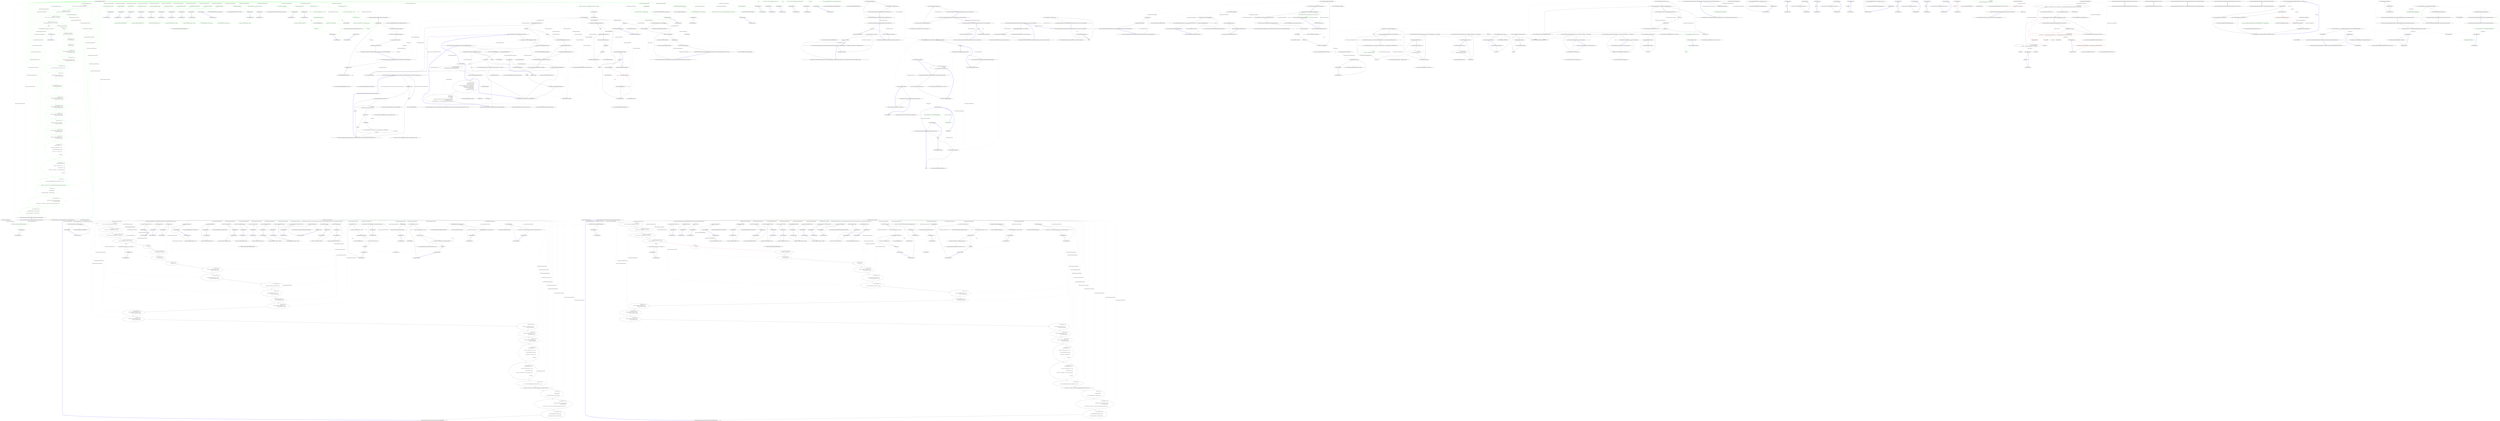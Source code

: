 digraph  {
d1 [label="Get[''/''] = x =>{\r\n                return View[''routes.cshtml'', routeCacheProvider.GetCache()];\r\n            }", span="11-13", cluster="Nancy.Demo.Hosting.Aspnet.MainModule.MainModule(Nancy.Routing.IRouteCacheProvider)", color=green, community=0];
d145 [label="Nancy.Demo.Hosting.Aspnet.MainModule", span=""];
d0 [label="Entry Nancy.Demo.Hosting.Aspnet.MainModule.MainModule(Nancy.Routing.IRouteCacheProvider)", span="9-9", cluster="Nancy.Demo.Hosting.Aspnet.MainModule.MainModule(Nancy.Routing.IRouteCacheProvider)"];
d2 [label="Get[''/filtered'', r => true] = x => {\r\n                return ''This is a route with a filter that always returns true.'';\r\n            }", span="15-17", cluster="Nancy.Demo.Hosting.Aspnet.MainModule.MainModule(Nancy.Routing.IRouteCacheProvider)", color=green, community=0];
d29 [label="return View[''routes.cshtml'', routeCacheProvider.GetCache()];", span="12-12", cluster="lambda expression", color=green, community=0];
d146 [label="Nancy.Routing.IRouteCacheProvider", span=""];
d28 [label="Entry lambda expression", span="11-13", cluster="lambda expression"];
d30 [label="Exit lambda expression", span="11-13", cluster="lambda expression"];
d31 [label="Entry Nancy.Routing.IRouteCacheProvider.GetCache()", span="11-11", cluster="Nancy.Routing.IRouteCacheProvider.GetCache()"];
d3 [label="Get[''/filtered'', r => false] = x => {\r\n                return ''This is also a route, but filtered out so should never be hit.'';\r\n            }", span="19-21", cluster="Nancy.Demo.Hosting.Aspnet.MainModule.MainModule(Nancy.Routing.IRouteCacheProvider)", color=green, community=0];
d4 [label="Get[@''/(?<foo>\d{2,4})/{bar}''] = x => {\r\n                return string.Format(''foo: {0}<br/>bar: {1}'', x.foo, x.bar);\r\n            }", span="23-25", cluster="Nancy.Demo.Hosting.Aspnet.MainModule.MainModule(Nancy.Routing.IRouteCacheProvider)", color=green, community=0];
d5 [label="Get[''/test''] = x => {\r\n                return ''Test'';\r\n            }", span="27-29", cluster="Nancy.Demo.Hosting.Aspnet.MainModule.MainModule(Nancy.Routing.IRouteCacheProvider)", color=green, community=0];
d45 [label="return string.Format(''foo: {0}<br/>bar: {1}'', x.foo, x.bar);", span="24-24", cluster="lambda expression", color=green, community=0];
d6 [label="Get[''/dotliquid''] = parameters => {\r\n                return View[''dot'', new { name = ''dot'' }];\r\n            }", span="31-33", cluster="Nancy.Demo.Hosting.Aspnet.MainModule.MainModule(Nancy.Routing.IRouteCacheProvider)", color=green, community=0];
d44 [label="Entry lambda expression", span="23-25", cluster="lambda expression"];
d46 [label="Exit lambda expression", span="23-25", cluster="lambda expression"];
d47 [label="Entry Unk.Format", span="", cluster="Unk.Format"];
d7 [label="Get[''/javascript''] = x => {\r\n                return View[''javascript.html''];\r\n            }", span="35-37", cluster="Nancy.Demo.Hosting.Aspnet.MainModule.MainModule(Nancy.Routing.IRouteCacheProvider)", color=green, community=0];
d8 [label="Get[''/static''] = x => {\r\n                return View[''static.htm''];\r\n            }", span="39-41", cluster="Nancy.Demo.Hosting.Aspnet.MainModule.MainModule(Nancy.Routing.IRouteCacheProvider)", color=green, community=0];
d9 [label="Get[''/razor''] = x => {\r\n                var model = new RatPack { FirstName = ''Frank'' };\r\n                return View[''razor.cshtml'', model];\r\n            }", span="43-46", cluster="Nancy.Demo.Hosting.Aspnet.MainModule.MainModule(Nancy.Routing.IRouteCacheProvider)", color=green, community=0];
d10 [label="Get[''/razor-simple''] = x =>\r\n            {\r\n                var model = new RatPack { FirstName = ''Frank'' };\r\n                return View[''razor-simple.cshtml'', model];\r\n            }", span="48-52", cluster="Nancy.Demo.Hosting.Aspnet.MainModule.MainModule(Nancy.Routing.IRouteCacheProvider)", color=green, community=0];
d11 [label="Get[''/razor-dynamic''] = x =>\r\n            {\r\n                return View[''razor.cshtml'', new { FirstName = ''Frank'' }];\r\n            }", span="54-57", cluster="Nancy.Demo.Hosting.Aspnet.MainModule.MainModule(Nancy.Routing.IRouteCacheProvider)", color=green, community=0];
d12 [label="Get[''/ssve''] = x =>\r\n            {\r\n                var model = new RatPack { FirstName = ''You'' };\r\n                return View[''ssve.sshtml'', model];\r\n            }", span="59-63", cluster="Nancy.Demo.Hosting.Aspnet.MainModule.MainModule(Nancy.Routing.IRouteCacheProvider)", color=green, community=0];
d13 [label="Get[''/viewmodelconvention''] = x => {\r\n                return View[new SomeViewModel()];\r\n            }", span="65-67", cluster="Nancy.Demo.Hosting.Aspnet.MainModule.MainModule(Nancy.Routing.IRouteCacheProvider)", color=green, community=0];
d14 [label="Get[''/ndjango''] = x => {\r\n                var model = new RatPack { FirstName = ''Michael'' };\r\n                return View[''ndjango.django'', model];\r\n            }", span="69-72", cluster="Nancy.Demo.Hosting.Aspnet.MainModule.MainModule(Nancy.Routing.IRouteCacheProvider)", color=green, community=0];
d15 [label="Get[''/ndjango-extends''] = x => {\r\n                var model = new RatPack { FirstName = ''Michael'' };\r\n                return View[''with-master.django'', model];\r\n            }", span="74-77", cluster="Nancy.Demo.Hosting.Aspnet.MainModule.MainModule(Nancy.Routing.IRouteCacheProvider)", color=green, community=0];
d16 [label="Get[''/spark''] = x => {\r\n                var model = new RatPack { FirstName = ''Bright'' };\r\n                return View[''spark.spark'', model];\r\n            }", span="79-82", cluster="Nancy.Demo.Hosting.Aspnet.MainModule.MainModule(Nancy.Routing.IRouteCacheProvider)", color=green, community=0];
d17 [label="Get[''/spark-anon''] = x =>\r\n            {\r\n                var model = new { FirstName = ''Anonymous'' };\r\n                return View[''anon.spark'', model];\r\n            }", span="84-88", cluster="Nancy.Demo.Hosting.Aspnet.MainModule.MainModule(Nancy.Routing.IRouteCacheProvider)", color=green, community=0];
d18 [label="Get[''/json''] = x => {\r\n                var model = new RatPack { FirstName = ''Andy'' };\r\n                return Response.AsJson(model);\r\n            }", span="90-93", cluster="Nancy.Demo.Hosting.Aspnet.MainModule.MainModule(Nancy.Routing.IRouteCacheProvider)", color=green, community=0];
d19 [label="Get[''/xml''] = x => {\r\n                var model = new RatPack { FirstName = ''Andy'' };\r\n                return Response.AsXml(model);\r\n            }", span="95-98", cluster="Nancy.Demo.Hosting.Aspnet.MainModule.MainModule(Nancy.Routing.IRouteCacheProvider)", color=green, community=0];
d20 [label="Get[''/session''] = x => {\r\n                var value = Session[''moo''] ?? '''';\r\n\r\n                var output = ''Current session value is: '' + value;\r\n\r\n                if (String.IsNullOrEmpty(value.ToString()))\r\n                {\r\n                    Session[''moo''] = ''I've created a session!'';\r\n                }\r\n\r\n                return output;\r\n            }", span="100-111", cluster="Nancy.Demo.Hosting.Aspnet.MainModule.MainModule(Nancy.Routing.IRouteCacheProvider)", color=green, community=0];
d21 [label="Get[''/sessionObject''] = x => {\r\n                var value = Session[''baa''] ?? ''null'';\r\n\r\n                var output = ''Current session value is: '' + value;\r\n\r\n                if (value.ToString() == ''null'')\r\n                {\r\n                    Session[''baa''] = new Payload(27, true, ''some random string value'');\r\n                }\r\n\r\n                return output;\r\n            }", span="113-124", cluster="Nancy.Demo.Hosting.Aspnet.MainModule.MainModule(Nancy.Routing.IRouteCacheProvider)", color=green, community=0];
d22 [label="Get[''/error''] = x =>\r\n                {\r\n                    throw new NotSupportedException(''This is an exception thrown in a route.'');\r\n                }", span="126-129", cluster="Nancy.Demo.Hosting.Aspnet.MainModule.MainModule(Nancy.Routing.IRouteCacheProvider)", color=green, community=0];
d23 [label="Get[''/csrf''] = x => this.View[''csrf'', new { Blurb = ''CSRF without an expiry using the 'session' token'' }]", span="131-131", cluster="Nancy.Demo.Hosting.Aspnet.MainModule.MainModule(Nancy.Routing.IRouteCacheProvider)", color=green, community=0];
d24 [label="Post[''/csrf''] = x =>\r\n            {\r\n                this.ValidateCsrfToken();\r\n\r\n                return string.Format(''Hello {0}!'', Request.Form.Name);\r\n            }", span="133-138", cluster="Nancy.Demo.Hosting.Aspnet.MainModule.MainModule(Nancy.Routing.IRouteCacheProvider)", color=green, community=0];
d25 [label="Get[''/csrfWithExpiry''] = x =>\r\n                {\r\n                    // Create a new one because we have an expiry to check\r\n                    this.CreateNewCsrfToken();\r\n\r\n                    return this.View[''csrf'', new { Blurb = ''You have 20 seconds to submit the page.. TICK TOCK :-)'' }];\r\n                }", span="140-146", cluster="Nancy.Demo.Hosting.Aspnet.MainModule.MainModule(Nancy.Routing.IRouteCacheProvider)", color=green, community=0];
d26 [label="Post[''/csrfWithExpiry''] = x =>\r\n                {\r\n                    this.ValidateCsrfToken(TimeSpan.FromSeconds(20));\r\n\r\n                    return string.Format(''Hello {0}!'', Request.Form.Name);\r\n                }", span="148-153", cluster="Nancy.Demo.Hosting.Aspnet.MainModule.MainModule(Nancy.Routing.IRouteCacheProvider)", color=green, community=0];
d27 [label="Exit Nancy.Demo.Hosting.Aspnet.MainModule.MainModule(Nancy.Routing.IRouteCacheProvider)", span="9-9", cluster="Nancy.Demo.Hosting.Aspnet.MainModule.MainModule(Nancy.Routing.IRouteCacheProvider)"];
d33 [label=true, span="15-15", cluster="lambda expression", color=green, community=0];
d32 [label="Entry lambda expression", span="15-15", cluster="lambda expression"];
d34 [label="Exit lambda expression", span="15-15", cluster="lambda expression"];
d36 [label="return ''This is a route with a filter that always returns true.'';", span="16-16", cluster="lambda expression", color=green, community=0];
d35 [label="Entry lambda expression", span="15-17", cluster="lambda expression"];
d37 [label="Exit lambda expression", span="15-17", cluster="lambda expression"];
d39 [label=false, span="19-19", cluster="lambda expression", color=green, community=0];
d38 [label="Entry lambda expression", span="19-19", cluster="lambda expression"];
d40 [label="Exit lambda expression", span="19-19", cluster="lambda expression"];
d42 [label="return ''This is also a route, but filtered out so should never be hit.'';", span="20-20", cluster="lambda expression", color=green, community=0];
d41 [label="Entry lambda expression", span="19-21", cluster="lambda expression"];
d43 [label="Exit lambda expression", span="19-21", cluster="lambda expression"];
d49 [label="return ''Test'';", span="28-28", cluster="lambda expression", color=green, community=0];
d48 [label="Entry lambda expression", span="27-29", cluster="lambda expression"];
d50 [label="Exit lambda expression", span="27-29", cluster="lambda expression"];
d52 [label="return View[''dot'', new { name = ''dot'' }];", span="32-32", cluster="lambda expression", color=green, community=0];
d51 [label="Entry lambda expression", span="31-33", cluster="lambda expression"];
d53 [label="Exit lambda expression", span="31-33", cluster="lambda expression"];
d55 [label="return View[''javascript.html''];", span="36-36", cluster="lambda expression", color=green, community=0];
d54 [label="Entry lambda expression", span="35-37", cluster="lambda expression"];
d56 [label="Exit lambda expression", span="35-37", cluster="lambda expression"];
d58 [label="return View[''static.htm''];", span="40-40", cluster="lambda expression", color=green, community=0];
d57 [label="Entry lambda expression", span="39-41", cluster="lambda expression"];
d59 [label="Exit lambda expression", span="39-41", cluster="lambda expression"];
d61 [label="var model = new RatPack { FirstName = ''Frank'' }", span="44-44", cluster="lambda expression", color=green, community=0];
d60 [label="Entry lambda expression", span="43-46", cluster="lambda expression"];
d62 [label="return View[''razor.cshtml'', model];", span="45-45", cluster="lambda expression", color=green, community=0];
d64 [label="Entry Nancy.Demo.Hosting.Aspnet.Models.RatPack.RatPack()", span="2-2", cluster="Nancy.Demo.Hosting.Aspnet.Models.RatPack.RatPack()"];
d63 [label="Exit lambda expression", span="43-46", cluster="lambda expression"];
d66 [label="var model = new RatPack { FirstName = ''Frank'' }", span="50-50", cluster="lambda expression", color=green, community=0];
d65 [label="Entry lambda expression", span="48-52", cluster="lambda expression"];
d67 [label="return View[''razor-simple.cshtml'', model];", span="51-51", cluster="lambda expression", color=green, community=0];
d68 [label="Exit lambda expression", span="48-52", cluster="lambda expression"];
d70 [label="return View[''razor.cshtml'', new { FirstName = ''Frank'' }];", span="56-56", cluster="lambda expression", color=green, community=0];
d69 [label="Entry lambda expression", span="54-57", cluster="lambda expression"];
d71 [label="Exit lambda expression", span="54-57", cluster="lambda expression"];
d73 [label="var model = new RatPack { FirstName = ''You'' }", span="61-61", cluster="lambda expression", color=green, community=0];
d72 [label="Entry lambda expression", span="59-63", cluster="lambda expression"];
d74 [label="return View[''ssve.sshtml'', model];", span="62-62", cluster="lambda expression", color=green, community=0];
d75 [label="Exit lambda expression", span="59-63", cluster="lambda expression"];
d77 [label="return View[new SomeViewModel()];", span="66-66", cluster="lambda expression", color=green, community=0];
d76 [label="Entry lambda expression", span="65-67", cluster="lambda expression"];
d78 [label="Exit lambda expression", span="65-67", cluster="lambda expression"];
d79 [label="Entry Nancy.Demo.Hosting.Aspnet.Models.SomeViewModel.SomeViewModel()", span="2-2", cluster="Nancy.Demo.Hosting.Aspnet.Models.SomeViewModel.SomeViewModel()"];
d81 [label="var model = new RatPack { FirstName = ''Michael'' }", span="70-70", cluster="lambda expression", color=green, community=0];
d80 [label="Entry lambda expression", span="69-72", cluster="lambda expression"];
d82 [label="return View[''ndjango.django'', model];", span="71-71", cluster="lambda expression", color=green, community=0];
d83 [label="Exit lambda expression", span="69-72", cluster="lambda expression"];
d85 [label="var model = new RatPack { FirstName = ''Michael'' }", span="75-75", cluster="lambda expression", color=green, community=0];
d84 [label="Entry lambda expression", span="74-77", cluster="lambda expression"];
d86 [label="return View[''with-master.django'', model];", span="76-76", cluster="lambda expression", color=green, community=0];
d87 [label="Exit lambda expression", span="74-77", cluster="lambda expression"];
d89 [label="var model = new RatPack { FirstName = ''Bright'' }", span="80-80", cluster="lambda expression", color=green, community=0];
d88 [label="Entry lambda expression", span="79-82", cluster="lambda expression"];
d90 [label="return View[''spark.spark'', model];", span="81-81", cluster="lambda expression", color=green, community=0];
d91 [label="Exit lambda expression", span="79-82", cluster="lambda expression"];
d93 [label="var model = new { FirstName = ''Anonymous'' }", span="86-86", cluster="lambda expression", color=green, community=0];
d92 [label="Entry lambda expression", span="84-88", cluster="lambda expression"];
d94 [label="return View[''anon.spark'', model];", span="87-87", cluster="lambda expression", color=green, community=0];
d95 [label="Exit lambda expression", span="84-88", cluster="lambda expression"];
d97 [label="var model = new RatPack { FirstName = ''Andy'' }", span="91-91", cluster="lambda expression", color=green, community=0];
d96 [label="Entry lambda expression", span="90-93", cluster="lambda expression"];
d98 [label="return Response.AsJson(model);", span="92-92", cluster="lambda expression", color=green, community=0];
d99 [label="Exit lambda expression", span="90-93", cluster="lambda expression"];
d100 [label="Entry Nancy.IResponseFormatter.AsJson<TModel>(TModel)", span="31-31", cluster="Nancy.IResponseFormatter.AsJson<TModel>(TModel)"];
d102 [label="var model = new RatPack { FirstName = ''Andy'' }", span="96-96", cluster="lambda expression", color=green, community=0];
d101 [label="Entry lambda expression", span="95-98", cluster="lambda expression"];
d103 [label="return Response.AsXml(model);", span="97-97", cluster="lambda expression", color=green, community=0];
d104 [label="Exit lambda expression", span="95-98", cluster="lambda expression"];
d105 [label="Entry Nancy.IResponseFormatter.AsXml<TModel>(TModel)", span="41-41", cluster="Nancy.IResponseFormatter.AsXml<TModel>(TModel)"];
d107 [label="var value = Session[''moo''] ?? ''''", span="101-101", cluster="lambda expression", color=green, community=0];
d106 [label="Entry lambda expression", span="100-111", cluster="lambda expression"];
d108 [label="var output = ''Current session value is: '' + value", span="103-103", cluster="lambda expression", color=green, community=0];
d109 [label="String.IsNullOrEmpty(value.ToString())", span="105-105", cluster="lambda expression", color=green, community=0];
d111 [label="return output;", span="110-110", cluster="lambda expression", color=green, community=0];
d110 [label="Session[''moo''] = ''I've created a session!''", span="107-107", cluster="lambda expression", color=green, community=0];
d113 [label="Entry object.ToString()", span="0-0", cluster="object.ToString()"];
d114 [label="Entry string.IsNullOrEmpty(string)", span="0-0", cluster="string.IsNullOrEmpty(string)"];
d112 [label="Exit lambda expression", span="100-111", cluster="lambda expression"];
d116 [label="var value = Session[''baa''] ?? ''null''", span="114-114", cluster="lambda expression", color=green, community=0];
d115 [label="Entry lambda expression", span="113-124", cluster="lambda expression"];
d117 [label="var output = ''Current session value is: '' + value", span="116-116", cluster="lambda expression", color=green, community=0];
d118 [label="value.ToString() == ''null''", span="118-118", cluster="lambda expression", color=green, community=0];
d120 [label="return output;", span="123-123", cluster="lambda expression", color=green, community=0];
d119 [label="Session[''baa''] = new Payload(27, true, ''some random string value'')", span="120-120", cluster="lambda expression", color=green, community=0];
d121 [label="Exit lambda expression", span="113-124", cluster="lambda expression"];
d122 [label="Entry Nancy.Demo.Hosting.Aspnet.Models.Payload.Payload(int, bool, string)", span="16-16", cluster="Nancy.Demo.Hosting.Aspnet.Models.Payload.Payload(int, bool, string)"];
d124 [label="throw new NotSupportedException(''This is an exception thrown in a route.'');", span="128-128", cluster="lambda expression", color=green, community=0];
d123 [label="Entry lambda expression", span="126-129", cluster="lambda expression"];
d125 [label="Exit lambda expression", span="126-129", cluster="lambda expression"];
d126 [label="Entry System.NotSupportedException.NotSupportedException(string)", span="0-0", cluster="System.NotSupportedException.NotSupportedException(string)"];
d128 [label="this.View[''csrf'', new { Blurb = ''CSRF without an expiry using the 'session' token'' }]", span="131-131", cluster="lambda expression", color=green, community=0];
d127 [label="Entry lambda expression", span="131-131", cluster="lambda expression"];
d129 [label="Exit lambda expression", span="131-131", cluster="lambda expression"];
d131 [label="this.ValidateCsrfToken()", span="135-135", cluster="lambda expression", color=green, community=0];
d130 [label="Entry lambda expression", span="133-138", cluster="lambda expression"];
d132 [label="return string.Format(''Hello {0}!'', Request.Form.Name);", span="137-137", cluster="lambda expression", color=green, community=0];
d134 [label="Entry Nancy.NancyModule.ValidateCsrfToken(System.TimeSpan?)", span="39-39", cluster="Nancy.NancyModule.ValidateCsrfToken(System.TimeSpan?)"];
d133 [label="Exit lambda expression", span="133-138", cluster="lambda expression"];
d136 [label="this.CreateNewCsrfToken()", span="143-143", cluster="lambda expression", color=green, community=0];
d135 [label="Entry lambda expression", span="140-146", cluster="lambda expression"];
d137 [label="return this.View[''csrf'', new { Blurb = ''You have 20 seconds to submit the page.. TICK TOCK :-)'' }];", span="145-145", cluster="lambda expression", color=green, community=0];
d139 [label="Entry Nancy.NancyModule.CreateNewCsrfToken()", span="18-18", cluster="Nancy.NancyModule.CreateNewCsrfToken()"];
d138 [label="Exit lambda expression", span="140-146", cluster="lambda expression"];
d141 [label="this.ValidateCsrfToken(TimeSpan.FromSeconds(20))", span="150-150", cluster="lambda expression", color=green, community=0];
d140 [label="Entry lambda expression", span="148-153", cluster="lambda expression"];
d142 [label="return string.Format(''Hello {0}!'', Request.Form.Name);", span="152-152", cluster="lambda expression", color=green, community=0];
d144 [label="Entry System.TimeSpan.FromSeconds(double)", span="0-0", cluster="System.TimeSpan.FromSeconds(double)"];
d143 [label="Exit lambda expression", span="148-153", cluster="lambda expression"];
m0_47 [label="Entry Nancy.Testing.NodeWrapper.HasAttribute(string)", span="26-26", cluster="Nancy.Testing.NodeWrapper.HasAttribute(string)", file="AssertExtensions.cs"];
m0_21 [label="Entry lambda expression", span="60-60", cluster="lambda expression", file="AssertExtensions.cs"];
m0_22 [label="this.viewLocationCache.Where(x => x.Extension.Equals(extension))", span="60-60", cluster="lambda expression", color=green, community=0, file="AssertExtensions.cs"];
m0_23 [label="Exit lambda expression", span="60-60", cluster="lambda expression", color=green, community=0, file="AssertExtensions.cs"];
m0_24 [label="Entry Unk.Where", span="", cluster="Unk.Where", file="AssertExtensions.cs"];
m0_0 [label="Entry Nancy.ViewEngines.ViewEngineStartup.ViewEngineStartup(System.Collections.Generic.IEnumerable<Nancy.ViewEngines.IViewEngine>, Nancy.ViewEngines.IViewLocationCache, Nancy.ViewEngines.IViewCache)", span="12-12", cluster="Nancy.ViewEngines.ViewEngineStartup.ViewEngineStartup(System.Collections.Generic.IEnumerable<Nancy.ViewEngines.IViewEngine>, Nancy.ViewEngines.IViewLocationCache, Nancy.ViewEngines.IViewCache)", file="AssertExtensions.cs"];
m0_2 [label="this.viewLocationCache = viewLocationCache", span="15-15", cluster="Nancy.ViewEngines.ViewEngineStartup.ViewEngineStartup(System.Collections.Generic.IEnumerable<Nancy.ViewEngines.IViewEngine>, Nancy.ViewEngines.IViewLocationCache, Nancy.ViewEngines.IViewCache)", file="AssertExtensions.cs"];
m0_1 [label="this.viewEngines = viewEngines", span="14-14", cluster="Nancy.ViewEngines.ViewEngineStartup.ViewEngineStartup(System.Collections.Generic.IEnumerable<Nancy.ViewEngines.IViewEngine>, Nancy.ViewEngines.IViewLocationCache, Nancy.ViewEngines.IViewCache)", file="AssertExtensions.cs"];
m0_3 [label="this.viewCache = viewCache", span="16-16", cluster="Nancy.ViewEngines.ViewEngineStartup.ViewEngineStartup(System.Collections.Generic.IEnumerable<Nancy.ViewEngines.IViewEngine>, Nancy.ViewEngines.IViewLocationCache, Nancy.ViewEngines.IViewCache)", file="AssertExtensions.cs"];
m0_4 [label="Exit Nancy.ViewEngines.ViewEngineStartup.ViewEngineStartup(System.Collections.Generic.IEnumerable<Nancy.ViewEngines.IViewEngine>, Nancy.ViewEngines.IViewLocationCache, Nancy.ViewEngines.IViewCache)", span="12-12", cluster="Nancy.ViewEngines.ViewEngineStartup.ViewEngineStartup(System.Collections.Generic.IEnumerable<Nancy.ViewEngines.IViewEngine>, Nancy.ViewEngines.IViewLocationCache, Nancy.ViewEngines.IViewCache)", file="AssertExtensions.cs"];
m0_16 [label="Entry Nancy.Testing.Asserts.False(bool)", span="54-54", cluster="Nancy.Testing.Asserts.False(bool)", file="AssertExtensions.cs"];
m0_17 [label="Entry Nancy.Testing.AssertExtensions.ShouldExistOnce(Nancy.Testing.QueryWrapper)", span="45-45", cluster="Nancy.Testing.AssertExtensions.ShouldExistOnce(Nancy.Testing.QueryWrapper)", file="AssertExtensions.cs"];
m0_18 [label="return new AndConnector<NodeWrapper>(Asserts.Single(query));", span="47-47", cluster="Nancy.Testing.AssertExtensions.ShouldExistOnce(Nancy.Testing.QueryWrapper)", file="AssertExtensions.cs"];
m0_19 [label="Entry Unk.SelectMany", span="", cluster="Unk.SelectMany", file="AssertExtensions.cs"];
m0_53 [label="Entry Nancy.Testing.AssertExtensions.ShouldContainAttribute(Nancy.Testing.QueryWrapper, string)", span="119-119", cluster="Nancy.Testing.AssertExtensions.ShouldContainAttribute(Nancy.Testing.QueryWrapper, string)", file="AssertExtensions.cs"];
m0_56 [label="return new AndConnector<QueryWrapper>(query);", span="126-126", cluster="Nancy.Testing.AssertExtensions.ShouldContainAttribute(Nancy.Testing.QueryWrapper, string)", file="AssertExtensions.cs"];
m0_54 [label=query, span="121-121", cluster="Nancy.Testing.AssertExtensions.ShouldContainAttribute(Nancy.Testing.QueryWrapper, string)", file="AssertExtensions.cs"];
m0_55 [label="node.ShouldContainAttribute(name)", span="123-123", cluster="Nancy.Testing.AssertExtensions.ShouldContainAttribute(Nancy.Testing.QueryWrapper, string)", file="AssertExtensions.cs"];
m0_57 [label="Exit Nancy.Testing.AssertExtensions.ShouldContainAttribute(Nancy.Testing.QueryWrapper, string)", span="119-119", cluster="Nancy.Testing.AssertExtensions.ShouldContainAttribute(Nancy.Testing.QueryWrapper, string)", file="AssertExtensions.cs"];
m0_59 [label="Entry Nancy.Testing.AssertExtensions.ShouldContainAttribute(Nancy.Testing.QueryWrapper, string, string, System.StringComparison)", span="132-132", cluster="Nancy.Testing.AssertExtensions.ShouldContainAttribute(Nancy.Testing.QueryWrapper, string, string, System.StringComparison)", file="AssertExtensions.cs"];
m0_62 [label="return new AndConnector<QueryWrapper>(query);", span="139-139", cluster="Nancy.Testing.AssertExtensions.ShouldContainAttribute(Nancy.Testing.QueryWrapper, string, string, System.StringComparison)", file="AssertExtensions.cs"];
m0_60 [label=query, span="134-134", cluster="Nancy.Testing.AssertExtensions.ShouldContainAttribute(Nancy.Testing.QueryWrapper, string, string, System.StringComparison)", file="AssertExtensions.cs"];
m0_61 [label="node.ShouldContainAttribute(name, value)", span="136-136", cluster="Nancy.Testing.AssertExtensions.ShouldContainAttribute(Nancy.Testing.QueryWrapper, string, string, System.StringComparison)", file="AssertExtensions.cs"];
m0_63 [label="Exit Nancy.Testing.AssertExtensions.ShouldContainAttribute(Nancy.Testing.QueryWrapper, string, string, System.StringComparison)", span="132-132", cluster="Nancy.Testing.AssertExtensions.ShouldContainAttribute(Nancy.Testing.QueryWrapper, string, string, System.StringComparison)", file="AssertExtensions.cs"];
m0_10 [label="Entry System.Collections.Generic.IEnumerable<TSource>.Any<TSource>()", span="0-0", cluster="System.Collections.Generic.IEnumerable<TSource>.Any<TSource>()", file="AssertExtensions.cs"];
m0_32 [label="Entry Nancy.Testing.AssertExtensions.ShouldContain(Nancy.Testing.NodeWrapper, string, System.StringComparison)", span="76-76", cluster="Nancy.Testing.AssertExtensions.ShouldContain(Nancy.Testing.NodeWrapper, string, System.StringComparison)", file="AssertExtensions.cs"];
m0_34 [label="return new AndConnector<NodeWrapper>(node);", span="80-80", cluster="Nancy.Testing.AssertExtensions.ShouldContain(Nancy.Testing.NodeWrapper, string, System.StringComparison)", file="AssertExtensions.cs"];
m0_33 [label="Asserts.Contains(contents, node.InnerText, comparisonType)", span="78-78", cluster="Nancy.Testing.AssertExtensions.ShouldContain(Nancy.Testing.NodeWrapper, string, System.StringComparison)", file="AssertExtensions.cs"];
m0_35 [label="Exit Nancy.Testing.AssertExtensions.ShouldContain(Nancy.Testing.NodeWrapper, string, System.StringComparison)", span="76-76", cluster="Nancy.Testing.AssertExtensions.ShouldContain(Nancy.Testing.NodeWrapper, string, System.StringComparison)", file="AssertExtensions.cs"];
m0_14 [label="return new AndConnector<QueryWrapper>(query);", span="39-39", cluster="Nancy.Testing.AssertExtensions.ShouldNotExist(Nancy.Testing.QueryWrapper)", file="AssertExtensions.cs"];
m0_25 [label="Entry lambda expression", span="60-60", cluster="lambda expression", file="AssertExtensions.cs"];
m0_42 [label="Entry Nancy.Testing.NodeWrapper.ShouldContain(string, System.StringComparison)", span="76-76", cluster="Nancy.Testing.NodeWrapper.ShouldContain(string, System.StringComparison)", file="AssertExtensions.cs"];
m0_43 [label="Entry Nancy.Testing.AssertExtensions.ShouldContainAttribute(Nancy.Testing.NodeWrapper, string)", span="99-99", cluster="Nancy.Testing.AssertExtensions.ShouldContainAttribute(Nancy.Testing.NodeWrapper, string)", file="AssertExtensions.cs"];
m0_45 [label="return new AndConnector<NodeWrapper>(node);", span="103-103", cluster="Nancy.Testing.AssertExtensions.ShouldContainAttribute(Nancy.Testing.NodeWrapper, string)", file="AssertExtensions.cs"];
m0_44 [label="Asserts.True(node.HasAttribute(name))", span="101-101", cluster="Nancy.Testing.AssertExtensions.ShouldContainAttribute(Nancy.Testing.NodeWrapper, string)", file="AssertExtensions.cs"];
m0_46 [label="Exit Nancy.Testing.AssertExtensions.ShouldContainAttribute(Nancy.Testing.NodeWrapper, string)", span="99-99", cluster="Nancy.Testing.AssertExtensions.ShouldContainAttribute(Nancy.Testing.NodeWrapper, string)", file="AssertExtensions.cs"];
m0_12 [label="return new ViewEngineStartupContext(\r\n                this.viewCache,\r\n                GetViewsThatEngineCanRender(viewEngine));", span="53-55", cluster="Nancy.ViewEngines.ViewEngineStartup.CreateViewEngineStartupContext(Nancy.ViewEngines.IViewEngine)", file="AssertExtensions.cs"];
m0_13 [label="Exit Nancy.ViewEngines.ViewEngineStartup.CreateViewEngineStartupContext(Nancy.ViewEngines.IViewEngine)", span="51-51", cluster="Nancy.ViewEngines.ViewEngineStartup.CreateViewEngineStartupContext(Nancy.ViewEngines.IViewEngine)", file="AssertExtensions.cs"];
m0_15 [label="Entry Unk.GetViewsThatEngineCanRender", span="", cluster="Unk.GetViewsThatEngineCanRender", file="AssertExtensions.cs"];
m0_52 [label="Entry Nancy.Testing.Asserts.Equal(string, string, System.StringComparison)", span="46-46", cluster="Nancy.Testing.Asserts.Equal(string, string, System.StringComparison)", file="AssertExtensions.cs"];
m0_36 [label="Entry Nancy.Testing.Asserts.Contains(string, string, System.StringComparison)", span="27-27", cluster="Nancy.Testing.Asserts.Contains(string, string, System.StringComparison)", file="AssertExtensions.cs"];
m0_64 [label="Entry Nancy.Testing.NodeWrapper.ShouldContainAttribute(string, string, System.StringComparison)", span="109-109", cluster="Nancy.Testing.NodeWrapper.ShouldContainAttribute(string, string, System.StringComparison)", file="AssertExtensions.cs"];
m0_31 [label="Entry Nancy.Testing.NodeWrapper.ShouldBeOfClass(string)", span="53-53", cluster="Nancy.Testing.NodeWrapper.ShouldBeOfClass(string)", file="AssertExtensions.cs"];
m0_11 [label="Entry Nancy.Testing.Asserts.True(bool)", span="110-110", cluster="Nancy.Testing.Asserts.True(bool)", file="AssertExtensions.cs"];
m0_5 [label="Entry Nancy.ViewEngines.ViewEngineStartup.Initialize(Nancy.Bootstrapper.IApplicationPipelines)", span="43-43", cluster="Nancy.ViewEngines.ViewEngineStartup.Initialize(Nancy.Bootstrapper.IApplicationPipelines)", file="AssertExtensions.cs"];
m0_6 [label=viewEngines, span="45-45", cluster="Nancy.ViewEngines.ViewEngineStartup.Initialize(Nancy.Bootstrapper.IApplicationPipelines)", file="AssertExtensions.cs"];
m0_8 [label="Exit Nancy.ViewEngines.ViewEngineStartup.Initialize(Nancy.Bootstrapper.IApplicationPipelines)", span="43-43", cluster="Nancy.ViewEngines.ViewEngineStartup.Initialize(Nancy.Bootstrapper.IApplicationPipelines)", file="AssertExtensions.cs"];
m0_7 [label="viewEngine.Initialize(CreateViewEngineStartupContext(viewEngine))", span="47-47", cluster="Nancy.ViewEngines.ViewEngineStartup.Initialize(Nancy.Bootstrapper.IApplicationPipelines)", file="AssertExtensions.cs"];
m0_9 [label="Entry Unk.CreateViewEngineStartupContext", span="", cluster="Unk.CreateViewEngineStartupContext", file="AssertExtensions.cs"];
m0_58 [label="Entry Nancy.Testing.NodeWrapper.ShouldContainAttribute(string)", span="99-99", cluster="Nancy.Testing.NodeWrapper.ShouldContainAttribute(string)", file="AssertExtensions.cs"];
m0_26 [label="Entry Nancy.Testing.AssertExtensions.ShouldBeOfClass(Nancy.Testing.QueryWrapper, string)", span="63-63", cluster="Nancy.Testing.AssertExtensions.ShouldBeOfClass(Nancy.Testing.QueryWrapper, string)", file="AssertExtensions.cs"];
m0_27 [label=query, span="65-65", cluster="Nancy.Testing.AssertExtensions.ShouldBeOfClass(Nancy.Testing.QueryWrapper, string)", file="AssertExtensions.cs"];
m0_37 [label="Entry Nancy.Testing.AssertExtensions.ShouldContain(Nancy.Testing.QueryWrapper, string, System.StringComparison)", span="86-86", cluster="Nancy.Testing.AssertExtensions.ShouldContain(Nancy.Testing.QueryWrapper, string, System.StringComparison)", file="AssertExtensions.cs"];
m0_40 [label="return new AndConnector<QueryWrapper>(query);", span="93-93", cluster="Nancy.Testing.AssertExtensions.ShouldContain(Nancy.Testing.QueryWrapper, string, System.StringComparison)", file="AssertExtensions.cs"];
m0_38 [label=query, span="88-88", cluster="Nancy.Testing.AssertExtensions.ShouldContain(Nancy.Testing.QueryWrapper, string, System.StringComparison)", file="AssertExtensions.cs"];
m0_39 [label="node.ShouldContain(contents, comparisonType)", span="90-90", cluster="Nancy.Testing.AssertExtensions.ShouldContain(Nancy.Testing.QueryWrapper, string, System.StringComparison)", file="AssertExtensions.cs"];
m0_41 [label="Exit Nancy.Testing.AssertExtensions.ShouldContain(Nancy.Testing.QueryWrapper, string, System.StringComparison)", span="86-86", cluster="Nancy.Testing.AssertExtensions.ShouldContain(Nancy.Testing.QueryWrapper, string, System.StringComparison)", file="AssertExtensions.cs"];
m0_20 [label="Entry Nancy.Testing.Asserts.Single<T>(System.Collections.Generic.IEnumerable<T>)", span="89-89", cluster="Nancy.Testing.Asserts.Single<T>(System.Collections.Generic.IEnumerable<T>)", file="AssertExtensions.cs"];
m0_48 [label="Entry Nancy.Testing.AssertExtensions.ShouldContainAttribute(Nancy.Testing.NodeWrapper, string, string, System.StringComparison)", span="109-109", cluster="Nancy.Testing.AssertExtensions.ShouldContainAttribute(Nancy.Testing.NodeWrapper, string, string, System.StringComparison)", file="AssertExtensions.cs"];
m0_50 [label="return new AndConnector<NodeWrapper>(node);", span="113-113", cluster="Nancy.Testing.AssertExtensions.ShouldContainAttribute(Nancy.Testing.NodeWrapper, string, string, System.StringComparison)", file="AssertExtensions.cs"];
m0_49 [label="Asserts.Equal(node.Attributes[name], value, comparisonType)", span="111-111", cluster="Nancy.Testing.AssertExtensions.ShouldContainAttribute(Nancy.Testing.NodeWrapper, string, string, System.StringComparison)", file="AssertExtensions.cs"];
m0_51 [label="Exit Nancy.Testing.AssertExtensions.ShouldContainAttribute(Nancy.Testing.NodeWrapper, string, string, System.StringComparison)", span="109-109", cluster="Nancy.Testing.AssertExtensions.ShouldContainAttribute(Nancy.Testing.NodeWrapper, string, string, System.StringComparison)", file="AssertExtensions.cs"];
m0_28 [label="node.ShouldBeOfClass(className)", span="67-67", cluster="Nancy.Testing.AssertExtensions.ShouldBeOfClass(Nancy.Testing.QueryWrapper, string)", file="AssertExtensions.cs"];
m0_29 [label="Nancy.ViewEngines.ViewEngineStartup", span="", cluster="Nancy.Testing.AssertExtensions.ShouldBeOfClass(Nancy.Testing.QueryWrapper, string)", file="AssertExtensions.cs"];
m0_30 [label=string, span="", cluster="Nancy.Testing.AssertExtensions.ShouldBeOfClass(Nancy.Testing.QueryWrapper, string)", file="AssertExtensions.cs"];
m1_30 [label="Entry Nancy.ViewEngines.IRenderContext.GetCsrfToken()", span="44-44", cluster="Nancy.ViewEngines.IRenderContext.GetCsrfToken()", file="AssertExtensionsTests.cs"];
m1_7 [label="Entry Nancy.ViewEngines.Razor.HtmlHelpers.Partial(string, dynamic)", span="27-27", cluster="Nancy.ViewEngines.Razor.HtmlHelpers.Partial(string, dynamic)", file="AssertExtensionsTests.cs"];
m1_8 [label="ViewLocationResult view = this.renderContext.LocateView(viewName, model)", span="29-29", cluster="Nancy.ViewEngines.Razor.HtmlHelpers.Partial(string, dynamic)", file="AssertExtensionsTests.cs"];
m1_9 [label="Action<Stream> action = this.engine.RenderView(view, model, this.renderContext)", span="31-31", cluster="Nancy.ViewEngines.Razor.HtmlHelpers.Partial(string, dynamic)", file="AssertExtensionsTests.cs"];
m1_10 [label="var mem = new MemoryStream()", span="32-32", cluster="Nancy.ViewEngines.Razor.HtmlHelpers.Partial(string, dynamic)", file="AssertExtensionsTests.cs"];
m1_11 [label="action.Invoke(mem)", span="34-34", cluster="Nancy.ViewEngines.Razor.HtmlHelpers.Partial(string, dynamic)", file="AssertExtensionsTests.cs"];
m1_12 [label="mem.Position = 0", span="35-35", cluster="Nancy.ViewEngines.Razor.HtmlHelpers.Partial(string, dynamic)", file="AssertExtensionsTests.cs"];
m1_13 [label="var reader = new StreamReader(mem)", span="37-37", cluster="Nancy.ViewEngines.Razor.HtmlHelpers.Partial(string, dynamic)", file="AssertExtensionsTests.cs"];
m1_14 [label="return new NonEncodedHtmlString(reader.ReadToEnd());", span="39-39", cluster="Nancy.ViewEngines.Razor.HtmlHelpers.Partial(string, dynamic)", file="AssertExtensionsTests.cs"];
m1_15 [label="Exit Nancy.ViewEngines.Razor.HtmlHelpers.Partial(string, dynamic)", span="27-27", cluster="Nancy.ViewEngines.Razor.HtmlHelpers.Partial(string, dynamic)", file="AssertExtensionsTests.cs"];
m1_20 [label="Entry System.IO.StreamReader.StreamReader(System.IO.Stream)", span="0-0", cluster="System.IO.StreamReader.StreamReader(System.IO.Stream)", file="AssertExtensionsTests.cs"];
m1_23 [label="Entry Nancy.ViewEngines.Razor.HtmlHelpers.Raw(string)", span="42-42", cluster="Nancy.ViewEngines.Razor.HtmlHelpers.Raw(string)", file="AssertExtensionsTests.cs"];
m1_24 [label="return new NonEncodedHtmlString(text);", span="44-44", cluster="Nancy.ViewEngines.Razor.HtmlHelpers.Raw(string)", file="AssertExtensionsTests.cs"];
m1_25 [label="Exit Nancy.ViewEngines.Razor.HtmlHelpers.Raw(string)", span="42-42", cluster="Nancy.ViewEngines.Razor.HtmlHelpers.Raw(string)", file="AssertExtensionsTests.cs"];
m1_17 [label="Entry Nancy.ViewEngines.Razor.RazorViewEngine.RenderView(Nancy.ViewEngines.ViewLocationResult, dynamic, Nancy.ViewEngines.IRenderContext)", span="197-197", cluster="Nancy.ViewEngines.Razor.RazorViewEngine.RenderView(Nancy.ViewEngines.ViewLocationResult, dynamic, Nancy.ViewEngines.IRenderContext)", file="AssertExtensionsTests.cs"];
m1_26 [label="Entry Nancy.ViewEngines.Razor.HtmlHelpers.AntiForgeryToken()", span="47-47", cluster="Nancy.ViewEngines.Razor.HtmlHelpers.AntiForgeryToken()", file="AssertExtensionsTests.cs"];
m1_27 [label="var tokenKeyValue = this.renderContext.GetCsrfToken()", span="49-49", cluster="Nancy.ViewEngines.Razor.HtmlHelpers.AntiForgeryToken()", file="AssertExtensionsTests.cs"];
m1_28 [label="return new NonEncodedHtmlString(String.Format(''<input type=\''hidden\'' name=\''{0}\'' value=\''{1}\'''', tokenKeyValue.Key, tokenKeyValue.Value));", span="51-51", cluster="Nancy.ViewEngines.Razor.HtmlHelpers.AntiForgeryToken()", file="AssertExtensionsTests.cs"];
m1_29 [label="Exit Nancy.ViewEngines.Razor.HtmlHelpers.AntiForgeryToken()", span="47-47", cluster="Nancy.ViewEngines.Razor.HtmlHelpers.AntiForgeryToken()", file="AssertExtensionsTests.cs"];
m1_31 [label="Entry string.Format(string, object, object)", span="0-0", cluster="string.Format(string, object, object)", file="AssertExtensionsTests.cs"];
m1_21 [label="Entry Nancy.ViewEngines.Razor.NonEncodedHtmlString.NonEncodedHtmlString(string)", span="15-15", cluster="Nancy.ViewEngines.Razor.NonEncodedHtmlString.NonEncodedHtmlString(string)", file="AssertExtensionsTests.cs"];
m1_22 [label="Entry System.IO.StreamReader.ReadToEnd()", span="0-0", cluster="System.IO.StreamReader.ReadToEnd()", file="AssertExtensionsTests.cs"];
m1_19 [label="Entry System.Action<T>.Invoke(T)", span="0-0", cluster="System.Action<T>.Invoke(T)", file="AssertExtensionsTests.cs"];
m1_16 [label="Entry Nancy.ViewEngines.IRenderContext.LocateView(string, dynamic)", span="36-36", cluster="Nancy.ViewEngines.IRenderContext.LocateView(string, dynamic)", file="AssertExtensionsTests.cs"];
m1_0 [label="Entry Nancy.ViewEngines.Razor.HtmlHelpers.HtmlHelpers(Nancy.ViewEngines.Razor.RazorViewEngine, Nancy.ViewEngines.IRenderContext)", span="16-16", cluster="Nancy.ViewEngines.Razor.HtmlHelpers.HtmlHelpers(Nancy.ViewEngines.Razor.RazorViewEngine, Nancy.ViewEngines.IRenderContext)", file="AssertExtensionsTests.cs"];
m1_1 [label="this.engine = engine", span="18-18", cluster="Nancy.ViewEngines.Razor.HtmlHelpers.HtmlHelpers(Nancy.ViewEngines.Razor.RazorViewEngine, Nancy.ViewEngines.IRenderContext)", file="AssertExtensionsTests.cs"];
m1_2 [label="this.renderContext = renderContext", span="19-19", cluster="Nancy.ViewEngines.Razor.HtmlHelpers.HtmlHelpers(Nancy.ViewEngines.Razor.RazorViewEngine, Nancy.ViewEngines.IRenderContext)", file="AssertExtensionsTests.cs"];
m1_3 [label="Exit Nancy.ViewEngines.Razor.HtmlHelpers.HtmlHelpers(Nancy.ViewEngines.Razor.RazorViewEngine, Nancy.ViewEngines.IRenderContext)", span="16-16", cluster="Nancy.ViewEngines.Razor.HtmlHelpers.HtmlHelpers(Nancy.ViewEngines.Razor.RazorViewEngine, Nancy.ViewEngines.IRenderContext)", file="AssertExtensionsTests.cs"];
m1_4 [label="Entry Nancy.ViewEngines.Razor.HtmlHelpers.Partial(string)", span="22-22", cluster="Nancy.ViewEngines.Razor.HtmlHelpers.Partial(string)", file="AssertExtensionsTests.cs"];
m1_5 [label="return this.Partial(viewName, null);", span="24-24", cluster="Nancy.ViewEngines.Razor.HtmlHelpers.Partial(string)", file="AssertExtensionsTests.cs"];
m1_6 [label="Exit Nancy.ViewEngines.Razor.HtmlHelpers.Partial(string)", span="22-22", cluster="Nancy.ViewEngines.Razor.HtmlHelpers.Partial(string)", file="AssertExtensionsTests.cs"];
m1_18 [label="Entry System.IO.MemoryStream.MemoryStream()", span="0-0", cluster="System.IO.MemoryStream.MemoryStream()", file="AssertExtensionsTests.cs"];
m1_32 [label="Nancy.ViewEngines.Razor.HtmlHelpers", span="", file="AssertExtensionsTests.cs"];
m2_13 [label="Entry System.Collections.Generic.IEqualityComparer<T>.Equals(T, T)", span="0-0", cluster="System.Collections.Generic.IEqualityComparer<T>.Equals(T, T)", file="Asserts.cs"];
m2_35 [label="Entry Nancy.Testing.Asserts.NotNull(object)", span="62-62", cluster="Nancy.Testing.Asserts.NotNull(object)", file="Asserts.cs"];
m2_36 [label="actual == null", span="64-64", cluster="Nancy.Testing.Asserts.NotNull(object)", file="Asserts.cs"];
m2_37 [label="throw new AssertException(''The value was null.'');", span="66-66", cluster="Nancy.Testing.Asserts.NotNull(object)", file="Asserts.cs"];
m2_38 [label="Exit Nancy.Testing.Asserts.NotNull(object)", span="62-62", cluster="Nancy.Testing.Asserts.NotNull(object)", file="Asserts.cs"];
m2_8 [label="Entry Unk.Any", span="", cluster="Unk.Any", file="Asserts.cs"];
m2_19 [label="Entry string.Format(string, object, object)", span="0-0", cluster="string.Format(string, object, object)", file="Asserts.cs"];
m2_25 [label="Entry Nancy.Testing.AssertEqualityComparer<T>.Equals(T, T)", span="12-12", cluster="Nancy.Testing.AssertEqualityComparer<T>.Equals(T, T)", file="Asserts.cs"];
m2_20 [label="Entry Nancy.Testing.Asserts.Equal<T>(T, T)", span="35-35", cluster="Nancy.Testing.Asserts.Equal<T>(T, T)", file="Asserts.cs"];
m2_21 [label="var comparer =\r\n                new AssertEqualityComparer<T>()", span="37-38", cluster="Nancy.Testing.Asserts.Equal<T>(T, T)", file="Asserts.cs"];
m2_22 [label="!comparer.Equals(actual, expected)", span="40-40", cluster="Nancy.Testing.Asserts.Equal<T>(T, T)", file="Asserts.cs"];
m2_23 [label="throw new AssertException(string.Format(''The expected value '{0}' was not equal to the actual value '{1}'.'', expected, actual));", span="42-42", cluster="Nancy.Testing.Asserts.Equal<T>(T, T)", file="Asserts.cs"];
m2_24 [label="Exit Nancy.Testing.Asserts.Equal<T>(T, T)", span="35-35", cluster="Nancy.Testing.Asserts.Equal<T>(T, T)", file="Asserts.cs"];
m2_43 [label="Entry Nancy.Testing.Asserts.Same<T>(T, T)", span="78-78", cluster="Nancy.Testing.Asserts.Same<T>(T, T)", file="Asserts.cs"];
m2_44 [label="var isTheSameInstance =\r\n                Object.ReferenceEquals(actual, expected)", span="80-81", cluster="Nancy.Testing.Asserts.Same<T>(T, T)", file="Asserts.cs"];
m2_46 [label="throw new AssertException(string.Format(''The expected value '{0}' was not same to the actual value '{1}''', expected, actual));", span="85-85", cluster="Nancy.Testing.Asserts.Same<T>(T, T)", file="Asserts.cs"];
m2_45 [label="!isTheSameInstance", span="83-83", cluster="Nancy.Testing.Asserts.Same<T>(T, T)", file="Asserts.cs"];
m2_47 [label="Exit Nancy.Testing.Asserts.Same<T>(T, T)", span="78-78", cluster="Nancy.Testing.Asserts.Same<T>(T, T)", file="Asserts.cs"];
m2_31 [label="Entry Nancy.Testing.Asserts.False(bool)", span="54-54", cluster="Nancy.Testing.Asserts.False(bool)", file="Asserts.cs"];
m2_32 [label=condition, span="56-56", cluster="Nancy.Testing.Asserts.False(bool)", file="Asserts.cs"];
m2_33 [label="throw new AssertException(''The condition was not false.'');", span="58-58", cluster="Nancy.Testing.Asserts.False(bool)", file="Asserts.cs"];
m2_34 [label="Exit Nancy.Testing.Asserts.False(bool)", span="54-54", cluster="Nancy.Testing.Asserts.False(bool)", file="Asserts.cs"];
m2_26 [label="Entry Nancy.Testing.Asserts.Equal(string, string, System.StringComparison)", span="46-46", cluster="Nancy.Testing.Asserts.Equal(string, string, System.StringComparison)", file="Asserts.cs"];
m2_27 [label="!String.Equals(expected, actual, comparisonType)", span="48-48", cluster="Nancy.Testing.Asserts.Equal(string, string, System.StringComparison)", file="Asserts.cs"];
m2_28 [label="throw new AssertException(string.Format(''The expected value '{0}' was not equal to the actual value '{1}'.'', expected, actual));", span="50-50", cluster="Nancy.Testing.Asserts.Equal(string, string, System.StringComparison)", file="Asserts.cs"];
m2_29 [label="Exit Nancy.Testing.Asserts.Equal(string, string, System.StringComparison)", span="46-46", cluster="Nancy.Testing.Asserts.Equal(string, string, System.StringComparison)", file="Asserts.cs"];
m2_14 [label="Entry Nancy.Testing.Asserts.Contains(string, string, System.StringComparison)", span="27-27", cluster="Nancy.Testing.Asserts.Contains(string, string, System.StringComparison)", file="Asserts.cs"];
m2_15 [label="expected == null || actual.IndexOf(expected, comparisonType) < 0", span="29-29", cluster="Nancy.Testing.Asserts.Contains(string, string, System.StringComparison)", file="Asserts.cs"];
m2_16 [label="throw new AssertException(string.Format(''The expected value '{0}' was not a sub-string of the actual value '{1}'.'', expected, actual));", span="31-31", cluster="Nancy.Testing.Asserts.Contains(string, string, System.StringComparison)", file="Asserts.cs"];
m2_17 [label="Exit Nancy.Testing.Asserts.Contains(string, string, System.StringComparison)", span="27-27", cluster="Nancy.Testing.Asserts.Contains(string, string, System.StringComparison)", file="Asserts.cs"];
m2_7 [label="Entry Nancy.Testing.AssertEqualityComparer<T>.AssertEqualityComparer()", span="5-5", cluster="Nancy.Testing.AssertEqualityComparer<T>.AssertEqualityComparer()", file="Asserts.cs"];
m2_59 [label="Entry System.Collections.Generic.IEnumerable<TSource>.First<TSource>()", span="0-0", cluster="System.Collections.Generic.IEnumerable<TSource>.First<TSource>()", file="Asserts.cs"];
m2_10 [label="Entry lambda expression", span="18-18", cluster="lambda expression", file="Asserts.cs"];
m2_11 [label="comparer.Equals(expected, value)", span="18-18", cluster="lambda expression", file="Asserts.cs"];
m2_12 [label="Exit lambda expression", span="18-18", cluster="lambda expression", file="Asserts.cs"];
m2_39 [label="Entry Nancy.Testing.Asserts.Null(object)", span="70-70", cluster="Nancy.Testing.Asserts.Null(object)", file="Asserts.cs"];
m2_40 [label="actual != null", span="72-72", cluster="Nancy.Testing.Asserts.Null(object)", file="Asserts.cs"];
m2_41 [label="throw new AssertException(''The value was not null.'');", span="74-74", cluster="Nancy.Testing.Asserts.Null(object)", file="Asserts.cs"];
m2_42 [label="Exit Nancy.Testing.Asserts.Null(object)", span="70-70", cluster="Nancy.Testing.Asserts.Null(object)", file="Asserts.cs"];
m2_30 [label="Entry string.Equals(string, string, System.StringComparison)", span="0-0", cluster="string.Equals(string, string, System.StringComparison)", file="Asserts.cs"];
m2_18 [label="Entry string.IndexOf(string, System.StringComparison)", span="0-0", cluster="string.IndexOf(string, System.StringComparison)", file="Asserts.cs"];
m2_48 [label="Entry object.ReferenceEquals(object, object)", span="0-0", cluster="object.ReferenceEquals(object, object)", file="Asserts.cs"];
m2_58 [label="Entry System.Collections.Generic.IEnumerable<TSource>.Count<TSource>()", span="0-0", cluster="System.Collections.Generic.IEnumerable<TSource>.Count<TSource>()", file="Asserts.cs"];
m2_9 [label="Entry Nancy.Testing.AssertException.AssertException(string)", span="21-21", cluster="Nancy.Testing.AssertException.AssertException(string)", file="Asserts.cs"];
m2_0 [label="Entry Nancy.Testing.Asserts.Contains<T>(T, System.Collections.Generic.IEnumerable<T>, System.Collections.Generic.IEqualityComparer<T>)", span="11-11", cluster="Nancy.Testing.Asserts.Contains<T>(T, System.Collections.Generic.IEnumerable<T>, System.Collections.Generic.IEqualityComparer<T>)", file="Asserts.cs"];
m2_1 [label="comparer = \r\n                comparer ?? new AssertEqualityComparer<T>()", span="13-14", cluster="Nancy.Testing.Asserts.Contains<T>(T, System.Collections.Generic.IEnumerable<T>, System.Collections.Generic.IEqualityComparer<T>)", color=green, community=0, file="Asserts.cs"];
m2_2 [label="actual != null", span="16-16", cluster="Nancy.Testing.Asserts.Contains<T>(T, System.Collections.Generic.IEnumerable<T>, System.Collections.Generic.IEqualityComparer<T>)", file="Asserts.cs"];
m2_3 [label="actual.Any(value => comparer.Equals(expected, value))", span="18-18", cluster="Nancy.Testing.Asserts.Contains<T>(T, System.Collections.Generic.IEnumerable<T>, System.Collections.Generic.IEqualityComparer<T>)", file="Asserts.cs"];
m2_5 [label="throw new AssertException(''The expected value was not found in the collection.'');", span="24-24", cluster="Nancy.Testing.Asserts.Contains<T>(T, System.Collections.Generic.IEnumerable<T>, System.Collections.Generic.IEqualityComparer<T>)", file="Asserts.cs"];
m2_4 [label="return;", span="20-20", cluster="Nancy.Testing.Asserts.Contains<T>(T, System.Collections.Generic.IEnumerable<T>, System.Collections.Generic.IEqualityComparer<T>)", file="Asserts.cs"];
m2_6 [label="Exit Nancy.Testing.Asserts.Contains<T>(T, System.Collections.Generic.IEnumerable<T>, System.Collections.Generic.IEqualityComparer<T>)", span="11-11", cluster="Nancy.Testing.Asserts.Contains<T>(T, System.Collections.Generic.IEnumerable<T>, System.Collections.Generic.IEqualityComparer<T>)", file="Asserts.cs"];
m2_60 [label="Entry Nancy.Testing.Asserts.True(bool)", span="110-110", cluster="Nancy.Testing.Asserts.True(bool)", file="Asserts.cs"];
m2_61 [label="!condition", span="112-112", cluster="Nancy.Testing.Asserts.True(bool)", file="Asserts.cs", color=green, community=0];
m2_62 [label="throw new AssertException(''The condition was not true'');", span="114-114", cluster="Nancy.Testing.Asserts.True(bool)", file="Asserts.cs", color=green, community=0];
m2_63 [label="Exit Nancy.Testing.Asserts.True(bool)", span="110-110", cluster="Nancy.Testing.Asserts.True(bool)", file="Asserts.cs"];
m2_49 [label="Entry Nancy.Testing.Asserts.Single<T>(System.Collections.Generic.IEnumerable<T>)", span="89-89", cluster="Nancy.Testing.Asserts.Single<T>(System.Collections.Generic.IEnumerable<T>)", file="Asserts.cs"];
m2_50 [label="values == null", span="91-91", cluster="Nancy.Testing.Asserts.Single<T>(System.Collections.Generic.IEnumerable<T>)", file="Asserts.cs"];
m2_52 [label="values.Count() == 0", span="97-97", cluster="Nancy.Testing.Asserts.Single<T>(System.Collections.Generic.IEnumerable<T>)", file="Asserts.cs"];
m2_54 [label="values.Count() > 1", span="102-102", cluster="Nancy.Testing.Asserts.Single<T>(System.Collections.Generic.IEnumerable<T>)", file="Asserts.cs"];
m2_56 [label="return values.First();", span="107-107", cluster="Nancy.Testing.Asserts.Single<T>(System.Collections.Generic.IEnumerable<T>)", file="Asserts.cs"];
m2_51 [label="throw new AssertException(''The collection was null.'');", span="93-93", cluster="Nancy.Testing.Asserts.Single<T>(System.Collections.Generic.IEnumerable<T>)", file="Asserts.cs"];
m2_53 [label="throw new AssertException(''The collection contained no values.'');", span="99-99", cluster="Nancy.Testing.Asserts.Single<T>(System.Collections.Generic.IEnumerable<T>)", file="Asserts.cs"];
m2_55 [label="throw new AssertException(''The collection contained more than one value.'');", span="104-104", cluster="Nancy.Testing.Asserts.Single<T>(System.Collections.Generic.IEnumerable<T>)", file="Asserts.cs"];
m2_57 [label="Exit Nancy.Testing.Asserts.Single<T>(System.Collections.Generic.IEnumerable<T>)", span="89-89", cluster="Nancy.Testing.Asserts.Single<T>(System.Collections.Generic.IEnumerable<T>)", file="Asserts.cs"];
m2_64 [label=T, span="", file="Asserts.cs"];
m2_65 [label="System.Collections.Generic.IEqualityComparer<T>", span="", file="Asserts.cs"];
m3_0 [label="Entry Nancy.Bootstrapper.CollectionTypeRegistration.CollectionTypeRegistration(System.Type, System.Collections.Generic.IEnumerable<System.Type>)", span="19-19", cluster="Nancy.Bootstrapper.CollectionTypeRegistration.CollectionTypeRegistration(System.Type, System.Collections.Generic.IEnumerable<System.Type>)", file="CollectionTypeRegistration.cs"];
m3_1 [label="this.RegistrationType = registrationType", span="21-21", cluster="Nancy.Bootstrapper.CollectionTypeRegistration.CollectionTypeRegistration(System.Type, System.Collections.Generic.IEnumerable<System.Type>)", file="CollectionTypeRegistration.cs"];
m3_2 [label="this.ImplementationTypes = implementationTypes", span="22-22", cluster="Nancy.Bootstrapper.CollectionTypeRegistration.CollectionTypeRegistration(System.Type, System.Collections.Generic.IEnumerable<System.Type>)", file="CollectionTypeRegistration.cs", color=green, community=0];
m3_3 [label="Exit Nancy.Bootstrapper.CollectionTypeRegistration.CollectionTypeRegistration(System.Type, System.Collections.Generic.IEnumerable<System.Type>)", span="19-19", cluster="Nancy.Bootstrapper.CollectionTypeRegistration.CollectionTypeRegistration(System.Type, System.Collections.Generic.IEnumerable<System.Type>)", file="CollectionTypeRegistration.cs"];
m3_4 [label="Nancy.Bootstrapper.CollectionTypeRegistration", span="", file="CollectionTypeRegistration.cs"];
m5_64 [label="Entry Nancy.Demo.Hosting.Aspnet.Models.RatPack.RatPack()", span="2-2", cluster="Nancy.Demo.Hosting.Aspnet.Models.RatPack.RatPack()", file="ConfigurableBootstrapper.cs"];
m5_105 [label="Entry Nancy.IResponseFormatter.AsXml<TModel>(TModel)", span="41-41", cluster="Nancy.IResponseFormatter.AsXml<TModel>(TModel)", file="ConfigurableBootstrapper.cs"];
m5_79 [label="Entry Nancy.Demo.Hosting.Aspnet.Models.SomeViewModel.SomeViewModel()", span="2-2", cluster="Nancy.Demo.Hosting.Aspnet.Models.SomeViewModel.SomeViewModel()", file="ConfigurableBootstrapper.cs"];
m5_114 [label="Entry string.IsNullOrEmpty(string)", span="0-0", cluster="string.IsNullOrEmpty(string)", file="ConfigurableBootstrapper.cs"];
m5_47 [label="Entry Unk.Format", span="", cluster="Unk.Format", file="ConfigurableBootstrapper.cs"];
m5_126 [label="Entry System.NotSupportedException.NotSupportedException(string)", span="0-0", cluster="System.NotSupportedException.NotSupportedException(string)", file="ConfigurableBootstrapper.cs"];
m5_122 [label="Entry Nancy.Demo.Hosting.Aspnet.Models.Payload.Payload(int, bool, string)", span="16-16", cluster="Nancy.Demo.Hosting.Aspnet.Models.Payload.Payload(int, bool, string)", file="ConfigurableBootstrapper.cs"];
m5_144 [label="Entry System.TimeSpan.FromSeconds(double)", span="0-0", cluster="System.TimeSpan.FromSeconds(double)", file="ConfigurableBootstrapper.cs"];
m5_134 [label="Entry Nancy.NancyModule.ValidateCsrfToken(System.TimeSpan?)", span="39-39", cluster="Nancy.NancyModule.ValidateCsrfToken(System.TimeSpan?)", file="ConfigurableBootstrapper.cs"];
m5_0 [label="Entry Nancy.Demo.Hosting.Aspnet.MainModule.MainModule(Nancy.Routing.IRouteCacheProvider)", span="9-9", cluster="Nancy.Demo.Hosting.Aspnet.MainModule.MainModule(Nancy.Routing.IRouteCacheProvider)", file="ConfigurableBootstrapper.cs"];
m5_1 [label="Get[''/''] = x =>{\r\n                return View[''routes.cshtml'', routeCacheProvider.GetCache()];\r\n            }", span="11-13", cluster="Nancy.Demo.Hosting.Aspnet.MainModule.MainModule(Nancy.Routing.IRouteCacheProvider)", file="ConfigurableBootstrapper.cs"];
m5_2 [label="Get[''/filtered'', r => true] = x => {\r\n                return ''This is a route with a filter that always returns true.'';\r\n            }", span="15-17", cluster="Nancy.Demo.Hosting.Aspnet.MainModule.MainModule(Nancy.Routing.IRouteCacheProvider)", file="ConfigurableBootstrapper.cs"];
m5_3 [label="Get[''/filtered'', r => false] = x => {\r\n                return ''This is also a route, but filtered out so should never be hit.'';\r\n            }", span="19-21", cluster="Nancy.Demo.Hosting.Aspnet.MainModule.MainModule(Nancy.Routing.IRouteCacheProvider)", file="ConfigurableBootstrapper.cs"];
m5_4 [label="Get[@''/(?<foo>\d{2,4})/{bar}''] = x => {\r\n                return string.Format(''foo: {0}<br/>bar: {1}'', x.foo, x.bar);\r\n            }", span="23-25", cluster="Nancy.Demo.Hosting.Aspnet.MainModule.MainModule(Nancy.Routing.IRouteCacheProvider)", file="ConfigurableBootstrapper.cs"];
m5_5 [label="Get[''/test''] = x => {\r\n                return ''Test'';\r\n            }", span="27-29", cluster="Nancy.Demo.Hosting.Aspnet.MainModule.MainModule(Nancy.Routing.IRouteCacheProvider)", file="ConfigurableBootstrapper.cs"];
m5_6 [label="Get[''/dotliquid''] = parameters => {\r\n                return View[''dot'', new { name = ''dot'' }];\r\n            }", span="31-33", cluster="Nancy.Demo.Hosting.Aspnet.MainModule.MainModule(Nancy.Routing.IRouteCacheProvider)", file="ConfigurableBootstrapper.cs"];
m5_7 [label="Get[''/javascript''] = x => {\r\n                return View[''javascript.html''];\r\n            }", span="35-37", cluster="Nancy.Demo.Hosting.Aspnet.MainModule.MainModule(Nancy.Routing.IRouteCacheProvider)", file="ConfigurableBootstrapper.cs"];
m5_8 [label="Get[''/static''] = x => {\r\n                return View[''static.htm''];\r\n            }", span="39-41", cluster="Nancy.Demo.Hosting.Aspnet.MainModule.MainModule(Nancy.Routing.IRouteCacheProvider)", file="ConfigurableBootstrapper.cs"];
m5_9 [label="Get[''/razor''] = x => {\r\n                var model = new RatPack { FirstName = ''Frank'' };\r\n                return View[''razor.cshtml'', model];\r\n            }", span="43-46", cluster="Nancy.Demo.Hosting.Aspnet.MainModule.MainModule(Nancy.Routing.IRouteCacheProvider)", file="ConfigurableBootstrapper.cs"];
m5_10 [label="Get[''/razor-simple''] = x =>\r\n            {\r\n                var model = new RatPack { FirstName = ''Frank'' };\r\n                return View[''razor-simple.cshtml'', model];\r\n            }", span="48-52", cluster="Nancy.Demo.Hosting.Aspnet.MainModule.MainModule(Nancy.Routing.IRouteCacheProvider)", file="ConfigurableBootstrapper.cs"];
m5_11 [label="Get[''/razor-dynamic''] = x =>\r\n            {\r\n                return View[''razor.cshtml'', new { FirstName = ''Frank'' }];\r\n            }", span="54-57", cluster="Nancy.Demo.Hosting.Aspnet.MainModule.MainModule(Nancy.Routing.IRouteCacheProvider)", file="ConfigurableBootstrapper.cs"];
m5_12 [label="Get[''/ssve''] = x =>\r\n            {\r\n                var model = new RatPack { FirstName = ''You'' };\r\n                return View[''ssve.sshtml'', model];\r\n            }", span="59-63", cluster="Nancy.Demo.Hosting.Aspnet.MainModule.MainModule(Nancy.Routing.IRouteCacheProvider)", file="ConfigurableBootstrapper.cs"];
m5_13 [label="Get[''/viewmodelconvention''] = x => {\r\n                return View[new SomeViewModel()];\r\n            }", span="65-67", cluster="Nancy.Demo.Hosting.Aspnet.MainModule.MainModule(Nancy.Routing.IRouteCacheProvider)", file="ConfigurableBootstrapper.cs"];
m5_14 [label="Get[''/ndjango''] = x => {\r\n                var model = new RatPack { FirstName = ''Michael'' };\r\n                return View[''ndjango.django'', model];\r\n            }", span="69-72", cluster="Nancy.Demo.Hosting.Aspnet.MainModule.MainModule(Nancy.Routing.IRouteCacheProvider)", file="ConfigurableBootstrapper.cs"];
m5_15 [label="Get[''/ndjango-extends''] = x => {\r\n                var model = new RatPack { FirstName = ''Michael'' };\r\n                return View[''with-master.django'', model];\r\n            }", span="74-77", cluster="Nancy.Demo.Hosting.Aspnet.MainModule.MainModule(Nancy.Routing.IRouteCacheProvider)", file="ConfigurableBootstrapper.cs"];
m5_16 [label="Get[''/spark''] = x => {\r\n                var model = new RatPack { FirstName = ''Bright'' };\r\n                return View[''spark.spark'', model];\r\n            }", span="79-82", cluster="Nancy.Demo.Hosting.Aspnet.MainModule.MainModule(Nancy.Routing.IRouteCacheProvider)", file="ConfigurableBootstrapper.cs"];
m5_17 [label="Get[''/spark-anon''] = x =>\r\n            {\r\n                var model = new { FirstName = ''Anonymous'' };\r\n                return View[''anon.spark'', model];\r\n            }", span="84-88", cluster="Nancy.Demo.Hosting.Aspnet.MainModule.MainModule(Nancy.Routing.IRouteCacheProvider)", file="ConfigurableBootstrapper.cs"];
m5_18 [label="Get[''/json''] = x => {\r\n                var model = new RatPack { FirstName = ''Andy'' };\r\n                return Response.AsJson(model);\r\n            }", span="90-93", cluster="Nancy.Demo.Hosting.Aspnet.MainModule.MainModule(Nancy.Routing.IRouteCacheProvider)", file="ConfigurableBootstrapper.cs"];
m5_19 [label="Get[''/xml''] = x => {\r\n                var model = new RatPack { FirstName = ''Andy'' };\r\n                return Response.AsXml(model);\r\n            }", span="95-98", cluster="Nancy.Demo.Hosting.Aspnet.MainModule.MainModule(Nancy.Routing.IRouteCacheProvider)", file="ConfigurableBootstrapper.cs"];
m5_20 [label="Get[''/session''] = x => {\r\n                var value = Session[''moo''] ?? '''';\r\n\r\n                var output = ''Current session value is: '' + value;\r\n\r\n                if (String.IsNullOrEmpty(value.ToString()))\r\n                {\r\n                    Session[''moo''] = ''I've created a session!'';\r\n                }\r\n\r\n                return output;\r\n            }", span="100-111", cluster="Nancy.Demo.Hosting.Aspnet.MainModule.MainModule(Nancy.Routing.IRouteCacheProvider)", file="ConfigurableBootstrapper.cs"];
m5_21 [label="Get[''/sessionObject''] = x => {\r\n                var value = Session[''baa''] ?? ''null'';\r\n\r\n                var output = ''Current session value is: '' + value;\r\n\r\n                if (value.ToString() == ''null'')\r\n                {\r\n                    Session[''baa''] = new Payload(27, true, ''some random string value'');\r\n                }\r\n\r\n                return output;\r\n            }", span="113-124", cluster="Nancy.Demo.Hosting.Aspnet.MainModule.MainModule(Nancy.Routing.IRouteCacheProvider)", file="ConfigurableBootstrapper.cs"];
m5_22 [label="Get[''/error''] = x =>\r\n                {\r\n                    throw new NotSupportedException(''This is an exception thrown in a route.'');\r\n                }", span="126-129", cluster="Nancy.Demo.Hosting.Aspnet.MainModule.MainModule(Nancy.Routing.IRouteCacheProvider)", file="ConfigurableBootstrapper.cs"];
m5_23 [label="Get[''/csrf''] = x => this.View[''csrf'', new { Blurb = ''CSRF without an expiry using the 'session' token'' }]", span="131-131", cluster="Nancy.Demo.Hosting.Aspnet.MainModule.MainModule(Nancy.Routing.IRouteCacheProvider)", file="ConfigurableBootstrapper.cs"];
m5_24 [label="Post[''/csrf''] = x =>\r\n            {\r\n                this.ValidateCsrfToken();\r\n\r\n                return string.Format(''Hello {0}!'', Request.Form.Name);\r\n            }", span="133-138", cluster="Nancy.Demo.Hosting.Aspnet.MainModule.MainModule(Nancy.Routing.IRouteCacheProvider)", file="ConfigurableBootstrapper.cs"];
m5_25 [label="Get[''/csrfWithExpiry''] = x =>\r\n                {\r\n                    // Create a new one because we have an expiry to check\r\n                    this.CreateNewCsrfToken();\r\n\r\n                    return this.View[''csrf'', new { Blurb = ''You have 20 seconds to submit the page.. TICK TOCK :-)'' }];\r\n                }", span="140-146", cluster="Nancy.Demo.Hosting.Aspnet.MainModule.MainModule(Nancy.Routing.IRouteCacheProvider)", file="ConfigurableBootstrapper.cs"];
m5_26 [label="Post[''/csrfWithExpiry''] = x =>\r\n                {\r\n                    this.ValidateCsrfToken(TimeSpan.FromSeconds(20));\r\n\r\n                    return string.Format(''Hello {0}!'', Request.Form.Name);\r\n                }", span="148-153", cluster="Nancy.Demo.Hosting.Aspnet.MainModule.MainModule(Nancy.Routing.IRouteCacheProvider)", file="ConfigurableBootstrapper.cs"];
m5_27 [label="Exit Nancy.Demo.Hosting.Aspnet.MainModule.MainModule(Nancy.Routing.IRouteCacheProvider)", span="9-9", cluster="Nancy.Demo.Hosting.Aspnet.MainModule.MainModule(Nancy.Routing.IRouteCacheProvider)", file="ConfigurableBootstrapper.cs"];
m5_140 [label="Entry lambda expression", span="148-153", cluster="lambda expression", file="ConfigurableBootstrapper.cs"];
m5_29 [label="return View[''routes.cshtml'', routeCacheProvider.GetCache()];", span="12-12", cluster="lambda expression", file="ConfigurableBootstrapper.cs"];
m5_45 [label="return string.Format(''foo: {0}<br/>bar: {1}'', x.foo, x.bar);", span="24-24", cluster="lambda expression", file="ConfigurableBootstrapper.cs"];
m5_28 [label="Entry lambda expression", span="11-13", cluster="lambda expression", file="ConfigurableBootstrapper.cs"];
m5_30 [label="Exit lambda expression", span="11-13", cluster="lambda expression", file="ConfigurableBootstrapper.cs"];
m5_32 [label="Entry lambda expression", span="15-15", cluster="lambda expression", file="ConfigurableBootstrapper.cs"];
m5_33 [label=true, span="15-15", cluster="lambda expression", file="ConfigurableBootstrapper.cs"];
m5_34 [label="Exit lambda expression", span="15-15", cluster="lambda expression", file="ConfigurableBootstrapper.cs"];
m5_35 [label="Entry lambda expression", span="15-17", cluster="lambda expression", file="ConfigurableBootstrapper.cs"];
m5_36 [label="return ''This is a route with a filter that always returns true.'';", span="16-16", cluster="lambda expression", file="ConfigurableBootstrapper.cs"];
m5_37 [label="Exit lambda expression", span="15-17", cluster="lambda expression", file="ConfigurableBootstrapper.cs"];
m5_38 [label="Entry lambda expression", span="19-19", cluster="lambda expression", file="ConfigurableBootstrapper.cs"];
m5_39 [label=false, span="19-19", cluster="lambda expression", file="ConfigurableBootstrapper.cs"];
m5_40 [label="Exit lambda expression", span="19-19", cluster="lambda expression", file="ConfigurableBootstrapper.cs"];
m5_41 [label="Entry lambda expression", span="19-21", cluster="lambda expression", file="ConfigurableBootstrapper.cs"];
m5_42 [label="return ''This is also a route, but filtered out so should never be hit.'';", span="20-20", cluster="lambda expression", file="ConfigurableBootstrapper.cs"];
m5_43 [label="Exit lambda expression", span="19-21", cluster="lambda expression", file="ConfigurableBootstrapper.cs"];
m5_44 [label="Entry lambda expression", span="23-25", cluster="lambda expression", file="ConfigurableBootstrapper.cs"];
m5_46 [label="Exit lambda expression", span="23-25", cluster="lambda expression", file="ConfigurableBootstrapper.cs"];
m5_48 [label="Entry lambda expression", span="27-29", cluster="lambda expression", file="ConfigurableBootstrapper.cs"];
m5_49 [label="return ''Test'';", span="28-28", cluster="lambda expression", file="ConfigurableBootstrapper.cs"];
m5_50 [label="Exit lambda expression", span="27-29", cluster="lambda expression", file="ConfigurableBootstrapper.cs"];
m5_51 [label="Entry lambda expression", span="31-33", cluster="lambda expression", file="ConfigurableBootstrapper.cs"];
m5_52 [label="return View[''dot'', new { name = ''dot'' }];", span="32-32", cluster="lambda expression", file="ConfigurableBootstrapper.cs"];
m5_53 [label="Exit lambda expression", span="31-33", cluster="lambda expression", file="ConfigurableBootstrapper.cs"];
m5_54 [label="Entry lambda expression", span="35-37", cluster="lambda expression", file="ConfigurableBootstrapper.cs"];
m5_55 [label="return View[''javascript.html''];", span="36-36", cluster="lambda expression", file="ConfigurableBootstrapper.cs"];
m5_56 [label="Exit lambda expression", span="35-37", cluster="lambda expression", file="ConfigurableBootstrapper.cs"];
m5_57 [label="Entry lambda expression", span="39-41", cluster="lambda expression", file="ConfigurableBootstrapper.cs"];
m5_58 [label="return View[''static.htm''];", span="40-40", cluster="lambda expression", file="ConfigurableBootstrapper.cs"];
m5_59 [label="Exit lambda expression", span="39-41", cluster="lambda expression", file="ConfigurableBootstrapper.cs"];
m5_60 [label="Entry lambda expression", span="43-46", cluster="lambda expression", file="ConfigurableBootstrapper.cs"];
m5_61 [label="var model = new RatPack { FirstName = ''Frank'' }", span="44-44", cluster="lambda expression", file="ConfigurableBootstrapper.cs"];
m5_62 [label="return View[''razor.cshtml'', model];", span="45-45", cluster="lambda expression", file="ConfigurableBootstrapper.cs"];
m5_63 [label="Exit lambda expression", span="43-46", cluster="lambda expression", file="ConfigurableBootstrapper.cs"];
m5_65 [label="Entry lambda expression", span="48-52", cluster="lambda expression", file="ConfigurableBootstrapper.cs"];
m5_66 [label="var model = new RatPack { FirstName = ''Frank'' }", span="50-50", cluster="lambda expression", file="ConfigurableBootstrapper.cs"];
m5_67 [label="return View[''razor-simple.cshtml'', model];", span="51-51", cluster="lambda expression", file="ConfigurableBootstrapper.cs"];
m5_68 [label="Exit lambda expression", span="48-52", cluster="lambda expression", file="ConfigurableBootstrapper.cs"];
m5_69 [label="Entry lambda expression", span="54-57", cluster="lambda expression", file="ConfigurableBootstrapper.cs"];
m5_70 [label="return View[''razor.cshtml'', new { FirstName = ''Frank'' }];", span="56-56", cluster="lambda expression", file="ConfigurableBootstrapper.cs"];
m5_71 [label="Exit lambda expression", span="54-57", cluster="lambda expression", file="ConfigurableBootstrapper.cs"];
m5_72 [label="Entry lambda expression", span="59-63", cluster="lambda expression", file="ConfigurableBootstrapper.cs"];
m5_73 [label="var model = new RatPack { FirstName = ''You'' }", span="61-61", cluster="lambda expression", file="ConfigurableBootstrapper.cs"];
m5_74 [label="return View[''ssve.sshtml'', model];", span="62-62", cluster="lambda expression", file="ConfigurableBootstrapper.cs"];
m5_75 [label="Exit lambda expression", span="59-63", cluster="lambda expression", file="ConfigurableBootstrapper.cs"];
m5_76 [label="Entry lambda expression", span="65-67", cluster="lambda expression", file="ConfigurableBootstrapper.cs"];
m5_77 [label="return View[new SomeViewModel()];", span="66-66", cluster="lambda expression", file="ConfigurableBootstrapper.cs"];
m5_78 [label="Exit lambda expression", span="65-67", cluster="lambda expression", file="ConfigurableBootstrapper.cs"];
m5_80 [label="Entry lambda expression", span="69-72", cluster="lambda expression", file="ConfigurableBootstrapper.cs"];
m5_81 [label="var model = new RatPack { FirstName = ''Michael'' }", span="70-70", cluster="lambda expression", file="ConfigurableBootstrapper.cs"];
m5_82 [label="return View[''ndjango.django'', model];", span="71-71", cluster="lambda expression", file="ConfigurableBootstrapper.cs"];
m5_83 [label="Exit lambda expression", span="69-72", cluster="lambda expression", file="ConfigurableBootstrapper.cs"];
m5_84 [label="Entry lambda expression", span="74-77", cluster="lambda expression", file="ConfigurableBootstrapper.cs"];
m5_85 [label="var model = new RatPack { FirstName = ''Michael'' }", span="75-75", cluster="lambda expression", file="ConfigurableBootstrapper.cs"];
m5_86 [label="return View[''with-master.django'', model];", span="76-76", cluster="lambda expression", file="ConfigurableBootstrapper.cs"];
m5_87 [label="Exit lambda expression", span="74-77", cluster="lambda expression", file="ConfigurableBootstrapper.cs"];
m5_88 [label="Entry lambda expression", span="79-82", cluster="lambda expression", file="ConfigurableBootstrapper.cs"];
m5_89 [label="var model = new RatPack { FirstName = ''Bright'' }", span="80-80", cluster="lambda expression", file="ConfigurableBootstrapper.cs"];
m5_90 [label="return View[''spark.spark'', model];", span="81-81", cluster="lambda expression", file="ConfigurableBootstrapper.cs"];
m5_91 [label="Exit lambda expression", span="79-82", cluster="lambda expression", file="ConfigurableBootstrapper.cs"];
m5_92 [label="Entry lambda expression", span="84-88", cluster="lambda expression", file="ConfigurableBootstrapper.cs"];
m5_93 [label="var model = new { FirstName = ''Anonymous'' }", span="86-86", cluster="lambda expression", file="ConfigurableBootstrapper.cs"];
m5_94 [label="return View[''anon.spark'', model];", span="87-87", cluster="lambda expression", file="ConfigurableBootstrapper.cs"];
m5_95 [label="Exit lambda expression", span="84-88", cluster="lambda expression", file="ConfigurableBootstrapper.cs"];
m5_96 [label="Entry lambda expression", span="90-93", cluster="lambda expression", file="ConfigurableBootstrapper.cs"];
m5_97 [label="var model = new RatPack { FirstName = ''Andy'' }", span="91-91", cluster="lambda expression", file="ConfigurableBootstrapper.cs"];
m5_98 [label="return Response.AsJson(model);", span="92-92", cluster="lambda expression", file="ConfigurableBootstrapper.cs"];
m5_99 [label="Exit lambda expression", span="90-93", cluster="lambda expression", file="ConfigurableBootstrapper.cs"];
m5_101 [label="Entry lambda expression", span="95-98", cluster="lambda expression", file="ConfigurableBootstrapper.cs"];
m5_102 [label="var model = new RatPack { FirstName = ''Andy'' }", span="96-96", cluster="lambda expression", file="ConfigurableBootstrapper.cs"];
m5_103 [label="return Response.AsXml(model);", span="97-97", cluster="lambda expression", file="ConfigurableBootstrapper.cs"];
m5_104 [label="Exit lambda expression", span="95-98", cluster="lambda expression", file="ConfigurableBootstrapper.cs"];
m5_106 [label="Entry lambda expression", span="100-111", cluster="lambda expression", file="ConfigurableBootstrapper.cs"];
m5_107 [label="var value = Session[''moo''] ?? ''''", span="101-101", cluster="lambda expression", file="ConfigurableBootstrapper.cs"];
m5_108 [label="var output = ''Current session value is: '' + value", span="103-103", cluster="lambda expression", file="ConfigurableBootstrapper.cs"];
m5_109 [label="String.IsNullOrEmpty(value.ToString())", span="105-105", cluster="lambda expression", file="ConfigurableBootstrapper.cs"];
m5_111 [label="return output;", span="110-110", cluster="lambda expression", file="ConfigurableBootstrapper.cs"];
m5_110 [label="Session[''moo''] = ''I've created a session!''", span="107-107", cluster="lambda expression", file="ConfigurableBootstrapper.cs"];
m5_112 [label="Exit lambda expression", span="100-111", cluster="lambda expression", file="ConfigurableBootstrapper.cs"];
m5_115 [label="Entry lambda expression", span="113-124", cluster="lambda expression", file="ConfigurableBootstrapper.cs"];
m5_116 [label="var value = Session[''baa''] ?? ''null''", span="114-114", cluster="lambda expression", file="ConfigurableBootstrapper.cs"];
m5_117 [label="var output = ''Current session value is: '' + value", span="116-116", cluster="lambda expression", file="ConfigurableBootstrapper.cs"];
m5_118 [label="value.ToString() == ''null''", span="118-118", cluster="lambda expression", file="ConfigurableBootstrapper.cs"];
m5_120 [label="return output;", span="123-123", cluster="lambda expression", file="ConfigurableBootstrapper.cs"];
m5_119 [label="Session[''baa''] = new Payload(27, true, ''some random string value'')", span="120-120", cluster="lambda expression", file="ConfigurableBootstrapper.cs"];
m5_121 [label="Exit lambda expression", span="113-124", cluster="lambda expression", file="ConfigurableBootstrapper.cs"];
m5_123 [label="Entry lambda expression", span="126-129", cluster="lambda expression", file="ConfigurableBootstrapper.cs"];
m5_124 [label="throw new NotSupportedException(''This is an exception thrown in a route.'');", span="128-128", cluster="lambda expression", file="ConfigurableBootstrapper.cs"];
m5_125 [label="Exit lambda expression", span="126-129", cluster="lambda expression", file="ConfigurableBootstrapper.cs"];
m5_127 [label="Entry lambda expression", span="131-131", cluster="lambda expression", file="ConfigurableBootstrapper.cs"];
m5_128 [label="this.View[''csrf'', new { Blurb = ''CSRF without an expiry using the 'session' token'' }]", span="131-131", cluster="lambda expression", file="ConfigurableBootstrapper.cs"];
m5_129 [label="Exit lambda expression", span="131-131", cluster="lambda expression", file="ConfigurableBootstrapper.cs"];
m5_130 [label="Entry lambda expression", span="133-138", cluster="lambda expression", file="ConfigurableBootstrapper.cs"];
m5_131 [label="this.ValidateCsrfToken()", span="135-135", cluster="lambda expression", file="ConfigurableBootstrapper.cs"];
m5_132 [label="return string.Format(''Hello {0}!'', Request.Form.Name);", span="137-137", cluster="lambda expression", file="ConfigurableBootstrapper.cs"];
m5_133 [label="Exit lambda expression", span="133-138", cluster="lambda expression", file="ConfigurableBootstrapper.cs"];
m5_135 [label="Entry lambda expression", span="140-146", cluster="lambda expression", file="ConfigurableBootstrapper.cs"];
m5_136 [label="this.CreateNewCsrfToken()", span="143-143", cluster="lambda expression", file="ConfigurableBootstrapper.cs"];
m5_137 [label="return this.View[''csrf'', new { Blurb = ''You have 20 seconds to submit the page.. TICK TOCK :-)'' }];", span="145-145", cluster="lambda expression", file="ConfigurableBootstrapper.cs"];
m5_138 [label="Exit lambda expression", span="140-146", cluster="lambda expression", file="ConfigurableBootstrapper.cs"];
m5_141 [label="this.ValidateCsrfToken(TimeSpan.FromSeconds(20))", span="150-150", cluster="lambda expression", file="ConfigurableBootstrapper.cs"];
m5_142 [label="return string.Format(''Hello {0}!'', Request.Form.Name);", span="152-152", cluster="lambda expression", file="ConfigurableBootstrapper.cs"];
m5_143 [label="Exit lambda expression", span="148-153", cluster="lambda expression", file="ConfigurableBootstrapper.cs"];
m5_139 [label="Entry Nancy.NancyModule.CreateNewCsrfToken()", span="18-18", cluster="Nancy.NancyModule.CreateNewCsrfToken()", file="ConfigurableBootstrapper.cs"];
m5_113 [label="Entry object.ToString()", span="0-0", cluster="object.ToString()", file="ConfigurableBootstrapper.cs"];
m5_100 [label="Entry Nancy.IResponseFormatter.AsJson<TModel>(TModel)", span="31-31", cluster="Nancy.IResponseFormatter.AsJson<TModel>(TModel)", file="ConfigurableBootstrapper.cs"];
m5_145 [label="Nancy.Demo.Hosting.Aspnet.MainModule", span="", file="ConfigurableBootstrapper.cs"];
m5_146 [label="Nancy.Routing.IRouteCacheProvider", span="", file="ConfigurableBootstrapper.cs"];
m7_64 [label="Entry Nancy.Demo.Hosting.Aspnet.Models.RatPack.RatPack()", span="2-2", cluster="Nancy.Demo.Hosting.Aspnet.Models.RatPack.RatPack()", file="DemoBootstrapper.cs"];
m7_105 [label="Entry Nancy.IResponseFormatter.AsXml<TModel>(TModel)", span="41-41", cluster="Nancy.IResponseFormatter.AsXml<TModel>(TModel)", file="DemoBootstrapper.cs"];
m7_79 [label="Entry Nancy.Demo.Hosting.Aspnet.Models.SomeViewModel.SomeViewModel()", span="2-2", cluster="Nancy.Demo.Hosting.Aspnet.Models.SomeViewModel.SomeViewModel()", file="DemoBootstrapper.cs"];
m7_114 [label="Entry string.IsNullOrEmpty(string)", span="0-0", cluster="string.IsNullOrEmpty(string)", file="DemoBootstrapper.cs"];
m7_47 [label="Entry Unk.Format", span="", cluster="Unk.Format", file="DemoBootstrapper.cs"];
m7_126 [label="Entry System.NotSupportedException.NotSupportedException(string)", span="0-0", cluster="System.NotSupportedException.NotSupportedException(string)", file="DemoBootstrapper.cs"];
m7_122 [label="Entry Nancy.Demo.Hosting.Aspnet.Models.Payload.Payload(int, bool, string)", span="16-16", cluster="Nancy.Demo.Hosting.Aspnet.Models.Payload.Payload(int, bool, string)", file="DemoBootstrapper.cs"];
m7_144 [label="Entry System.TimeSpan.FromSeconds(double)", span="0-0", cluster="System.TimeSpan.FromSeconds(double)", file="DemoBootstrapper.cs"];
m7_134 [label="Entry Nancy.NancyModule.ValidateCsrfToken(System.TimeSpan?)", span="39-39", cluster="Nancy.NancyModule.ValidateCsrfToken(System.TimeSpan?)", file="DemoBootstrapper.cs"];
m7_0 [label="Entry Nancy.Demo.Hosting.Aspnet.MainModule.MainModule(Nancy.Routing.IRouteCacheProvider)", span="9-9", cluster="Nancy.Demo.Hosting.Aspnet.MainModule.MainModule(Nancy.Routing.IRouteCacheProvider)", file="DemoBootstrapper.cs"];
m7_1 [label="Get[''/''] = x =>{\r\n                return View[''routes.cshtml'', routeCacheProvider.GetCache()];\r\n            }", span="11-13", cluster="Nancy.Demo.Hosting.Aspnet.MainModule.MainModule(Nancy.Routing.IRouteCacheProvider)", file="DemoBootstrapper.cs"];
m7_2 [label="Get[''/filtered'', r => true] = x => {\r\n                return ''This is a route with a filter that always returns true.'';\r\n            }", span="15-17", cluster="Nancy.Demo.Hosting.Aspnet.MainModule.MainModule(Nancy.Routing.IRouteCacheProvider)", file="DemoBootstrapper.cs"];
m7_3 [label="Get[''/filtered'', r => false] = x => {\r\n                return ''This is also a route, but filtered out so should never be hit.'';\r\n            }", span="19-21", cluster="Nancy.Demo.Hosting.Aspnet.MainModule.MainModule(Nancy.Routing.IRouteCacheProvider)", file="DemoBootstrapper.cs"];
m7_4 [label="Get[@''/(?<foo>\d{2,4})/{bar}''] = x => {\r\n                return string.Format(''foo: {0}<br/>bar: {1}'', x.foo, x.bar);\r\n            }", span="23-25", cluster="Nancy.Demo.Hosting.Aspnet.MainModule.MainModule(Nancy.Routing.IRouteCacheProvider)", file="DemoBootstrapper.cs"];
m7_5 [label="Get[''/test''] = x => {\r\n                return ''Test'';\r\n            }", span="27-29", cluster="Nancy.Demo.Hosting.Aspnet.MainModule.MainModule(Nancy.Routing.IRouteCacheProvider)", color=red, community=0, file="DemoBootstrapper.cs"];
m7_6 [label="Get[''/dotliquid''] = parameters => {\r\n                return View[''dot'', new { name = ''dot'' }];\r\n            }", span="31-33", cluster="Nancy.Demo.Hosting.Aspnet.MainModule.MainModule(Nancy.Routing.IRouteCacheProvider)", file="DemoBootstrapper.cs"];
m7_7 [label="Get[''/javascript''] = x => {\r\n                return View[''javascript.html''];\r\n            }", span="35-37", cluster="Nancy.Demo.Hosting.Aspnet.MainModule.MainModule(Nancy.Routing.IRouteCacheProvider)", file="DemoBootstrapper.cs"];
m7_8 [label="Get[''/static''] = x => {\r\n                return View[''static''];\r\n            }", span="39-41", cluster="Nancy.Demo.Hosting.Aspnet.MainModule.MainModule(Nancy.Routing.IRouteCacheProvider)", file="DemoBootstrapper.cs"];
m7_9 [label="Get[''/razor''] = x => {\r\n                var model = new RatPack { FirstName = ''Frank'' };\r\n                return View[''razor.cshtml'', model];\r\n            }", span="43-46", cluster="Nancy.Demo.Hosting.Aspnet.MainModule.MainModule(Nancy.Routing.IRouteCacheProvider)", file="DemoBootstrapper.cs"];
m7_10 [label="Get[''/razor-simple''] = x =>\r\n            {\r\n                var model = new RatPack { FirstName = ''Frank'' };\r\n                return View[''razor-simple.cshtml'', model];\r\n            }", span="48-52", cluster="Nancy.Demo.Hosting.Aspnet.MainModule.MainModule(Nancy.Routing.IRouteCacheProvider)", file="DemoBootstrapper.cs"];
m7_11 [label="Get[''/razor-dynamic''] = x =>\r\n            {\r\n                return View[''razor.cshtml'', new { FirstName = ''Frank'' }];\r\n            }", span="54-57", cluster="Nancy.Demo.Hosting.Aspnet.MainModule.MainModule(Nancy.Routing.IRouteCacheProvider)", file="DemoBootstrapper.cs"];
m7_12 [label="Get[''/ssve''] = x =>\r\n            {\r\n                var model = new RatPack { FirstName = ''You'' };\r\n                return View[''ssve.sshtml'', model];\r\n            }", span="59-63", cluster="Nancy.Demo.Hosting.Aspnet.MainModule.MainModule(Nancy.Routing.IRouteCacheProvider)", file="DemoBootstrapper.cs"];
m7_13 [label="Get[''/viewmodelconvention''] = x => {\r\n                return View[new SomeViewModel()];\r\n            }", span="65-67", cluster="Nancy.Demo.Hosting.Aspnet.MainModule.MainModule(Nancy.Routing.IRouteCacheProvider)", file="DemoBootstrapper.cs"];
m7_14 [label="Get[''/ndjango''] = x => {\r\n                var model = new RatPack { FirstName = ''Michael'' };\r\n                return View[''ndjango.django'', model];\r\n            }", span="69-72", cluster="Nancy.Demo.Hosting.Aspnet.MainModule.MainModule(Nancy.Routing.IRouteCacheProvider)", file="DemoBootstrapper.cs"];
m7_15 [label="Get[''/ndjango-extends''] = x => {\r\n                var model = new RatPack { FirstName = ''Michael'' };\r\n                return View[''with-master.django'', model];\r\n            }", span="74-77", cluster="Nancy.Demo.Hosting.Aspnet.MainModule.MainModule(Nancy.Routing.IRouteCacheProvider)", file="DemoBootstrapper.cs"];
m7_16 [label="Get[''/spark''] = x => {\r\n                var model = new RatPack { FirstName = ''Bright'' };\r\n                return View[''spark.spark'', model];\r\n            }", span="79-82", cluster="Nancy.Demo.Hosting.Aspnet.MainModule.MainModule(Nancy.Routing.IRouteCacheProvider)", file="DemoBootstrapper.cs"];
m7_17 [label="Get[''/spark-anon''] = x =>\r\n            {\r\n                var model = new { FirstName = ''Anonymous'' };\r\n                return View[''anon.spark'', model];\r\n            }", span="84-88", cluster="Nancy.Demo.Hosting.Aspnet.MainModule.MainModule(Nancy.Routing.IRouteCacheProvider)", file="DemoBootstrapper.cs"];
m7_18 [label="Get[''/json''] = x => {\r\n                var model = new RatPack { FirstName = ''Andy'' };\r\n                return Response.AsJson(model);\r\n            }", span="90-93", cluster="Nancy.Demo.Hosting.Aspnet.MainModule.MainModule(Nancy.Routing.IRouteCacheProvider)", file="DemoBootstrapper.cs"];
m7_19 [label="Get[''/xml''] = x => {\r\n                var model = new RatPack { FirstName = ''Andy'' };\r\n                return Response.AsXml(model);\r\n            }", span="95-98", cluster="Nancy.Demo.Hosting.Aspnet.MainModule.MainModule(Nancy.Routing.IRouteCacheProvider)", file="DemoBootstrapper.cs"];
m7_20 [label="Get[''/session''] = x => {\r\n                var value = Session[''moo''] ?? '''';\r\n\r\n                var output = ''Current session value is: '' + value;\r\n\r\n                if (String.IsNullOrEmpty(value.ToString()))\r\n                {\r\n                    Session[''moo''] = ''I've created a session!'';\r\n                }\r\n\r\n                return output;\r\n            }", span="100-111", cluster="Nancy.Demo.Hosting.Aspnet.MainModule.MainModule(Nancy.Routing.IRouteCacheProvider)", file="DemoBootstrapper.cs"];
m7_21 [label="Get[''/sessionObject''] = x => {\r\n                var value = Session[''baa''] ?? ''null'';\r\n\r\n                var output = ''Current session value is: '' + value;\r\n\r\n                if (value.ToString() == ''null'')\r\n                {\r\n                    Session[''baa''] = new Payload(27, true, ''some random string value'');\r\n                }\r\n\r\n                return output;\r\n            }", span="113-124", cluster="Nancy.Demo.Hosting.Aspnet.MainModule.MainModule(Nancy.Routing.IRouteCacheProvider)", file="DemoBootstrapper.cs"];
m7_22 [label="Get[''/error''] = x =>\r\n                {\r\n                    throw new NotSupportedException(''This is an exception thrown in a route.'');\r\n                }", span="126-129", cluster="Nancy.Demo.Hosting.Aspnet.MainModule.MainModule(Nancy.Routing.IRouteCacheProvider)", file="DemoBootstrapper.cs"];
m7_23 [label="Get[''/csrf''] = x => this.View[''csrf'', new { Blurb = ''CSRF without an expiry using the 'session' token'' }]", span="131-131", cluster="Nancy.Demo.Hosting.Aspnet.MainModule.MainModule(Nancy.Routing.IRouteCacheProvider)", file="DemoBootstrapper.cs"];
m7_24 [label="Post[''/csrf''] = x =>\r\n            {\r\n                this.ValidateCsrfToken();\r\n\r\n                return string.Format(''Hello {0}!'', Request.Form.Name);\r\n            }", span="133-138", cluster="Nancy.Demo.Hosting.Aspnet.MainModule.MainModule(Nancy.Routing.IRouteCacheProvider)", file="DemoBootstrapper.cs"];
m7_25 [label="Get[''/csrfWithExpiry''] = x =>\r\n                {\r\n                    // Create a new one because we have an expiry to check\r\n                    this.CreateNewCsrfToken();\r\n\r\n                    return this.View[''csrf'', new { Blurb = ''You have 20 seconds to submit the page.. TICK TOCK :-)'' }];\r\n                }", span="140-146", cluster="Nancy.Demo.Hosting.Aspnet.MainModule.MainModule(Nancy.Routing.IRouteCacheProvider)", file="DemoBootstrapper.cs"];
m7_26 [label="Post[''/csrfWithExpiry''] = x =>\r\n                {\r\n                    this.ValidateCsrfToken(TimeSpan.FromSeconds(20));\r\n\r\n                    return string.Format(''Hello {0}!'', Request.Form.Name);\r\n                }", span="148-153", cluster="Nancy.Demo.Hosting.Aspnet.MainModule.MainModule(Nancy.Routing.IRouteCacheProvider)", file="DemoBootstrapper.cs"];
m7_27 [label="Exit Nancy.Demo.Hosting.Aspnet.MainModule.MainModule(Nancy.Routing.IRouteCacheProvider)", span="9-9", cluster="Nancy.Demo.Hosting.Aspnet.MainModule.MainModule(Nancy.Routing.IRouteCacheProvider)", file="DemoBootstrapper.cs"];
m7_140 [label="Entry lambda expression", span="148-153", cluster="lambda expression", file="DemoBootstrapper.cs"];
m7_29 [label="return View[''routes.cshtml'', routeCacheProvider.GetCache()];", span="12-12", cluster="lambda expression", file="DemoBootstrapper.cs"];
m7_45 [label="return string.Format(''foo: {0}<br/>bar: {1}'', x.foo, x.bar);", span="24-24", cluster="lambda expression", file="DemoBootstrapper.cs"];
m7_28 [label="Entry lambda expression", span="11-13", cluster="lambda expression", file="DemoBootstrapper.cs"];
m7_30 [label="Exit lambda expression", span="11-13", cluster="lambda expression", file="DemoBootstrapper.cs"];
m7_32 [label="Entry lambda expression", span="15-15", cluster="lambda expression", file="DemoBootstrapper.cs"];
m7_33 [label=true, span="15-15", cluster="lambda expression", file="DemoBootstrapper.cs"];
m7_34 [label="Exit lambda expression", span="15-15", cluster="lambda expression", file="DemoBootstrapper.cs"];
m7_35 [label="Entry lambda expression", span="15-17", cluster="lambda expression", file="DemoBootstrapper.cs"];
m7_36 [label="return ''This is a route with a filter that always returns true.'';", span="16-16", cluster="lambda expression", file="DemoBootstrapper.cs"];
m7_37 [label="Exit lambda expression", span="15-17", cluster="lambda expression", file="DemoBootstrapper.cs"];
m7_38 [label="Entry lambda expression", span="19-19", cluster="lambda expression", file="DemoBootstrapper.cs"];
m7_39 [label=false, span="19-19", cluster="lambda expression", file="DemoBootstrapper.cs"];
m7_40 [label="Exit lambda expression", span="19-19", cluster="lambda expression", file="DemoBootstrapper.cs"];
m7_41 [label="Entry lambda expression", span="19-21", cluster="lambda expression", file="DemoBootstrapper.cs"];
m7_42 [label="return ''This is also a route, but filtered out so should never be hit.'';", span="20-20", cluster="lambda expression", file="DemoBootstrapper.cs"];
m7_43 [label="Exit lambda expression", span="19-21", cluster="lambda expression", file="DemoBootstrapper.cs"];
m7_44 [label="Entry lambda expression", span="23-25", cluster="lambda expression", file="DemoBootstrapper.cs"];
m7_46 [label="Exit lambda expression", span="23-25", cluster="lambda expression", file="DemoBootstrapper.cs"];
m7_48 [label="Entry lambda expression", span="27-29", cluster="lambda expression", file="DemoBootstrapper.cs"];
m7_49 [label="return ''Test'';", span="28-28", cluster="lambda expression", color=red, community=0, file="DemoBootstrapper.cs"];
m7_50 [label="Exit lambda expression", span="27-29", cluster="lambda expression", file="DemoBootstrapper.cs"];
m7_51 [label="Entry lambda expression", span="31-33", cluster="lambda expression", file="DemoBootstrapper.cs"];
m7_52 [label="return View[''dot'', new { name = ''dot'' }];", span="32-32", cluster="lambda expression", file="DemoBootstrapper.cs"];
m7_53 [label="Exit lambda expression", span="31-33", cluster="lambda expression", file="DemoBootstrapper.cs"];
m7_54 [label="Entry lambda expression", span="35-37", cluster="lambda expression", file="DemoBootstrapper.cs"];
m7_55 [label="return View[''javascript.html''];", span="36-36", cluster="lambda expression", file="DemoBootstrapper.cs"];
m7_56 [label="Exit lambda expression", span="35-37", cluster="lambda expression", file="DemoBootstrapper.cs"];
m7_57 [label="Entry lambda expression", span="39-41", cluster="lambda expression", file="DemoBootstrapper.cs"];
m7_58 [label="return View[''static''];", span="40-40", cluster="lambda expression", file="DemoBootstrapper.cs"];
m7_59 [label="Exit lambda expression", span="39-41", cluster="lambda expression", file="DemoBootstrapper.cs"];
m7_60 [label="Entry lambda expression", span="43-46", cluster="lambda expression", file="DemoBootstrapper.cs"];
m7_61 [label="var model = new RatPack { FirstName = ''Frank'' }", span="44-44", cluster="lambda expression", file="DemoBootstrapper.cs"];
m7_62 [label="return View[''razor.cshtml'', model];", span="45-45", cluster="lambda expression", file="DemoBootstrapper.cs"];
m7_63 [label="Exit lambda expression", span="43-46", cluster="lambda expression", file="DemoBootstrapper.cs"];
m7_65 [label="Entry lambda expression", span="48-52", cluster="lambda expression", file="DemoBootstrapper.cs"];
m7_66 [label="var model = new RatPack { FirstName = ''Frank'' }", span="50-50", cluster="lambda expression", file="DemoBootstrapper.cs"];
m7_67 [label="return View[''razor-simple.cshtml'', model];", span="51-51", cluster="lambda expression", file="DemoBootstrapper.cs"];
m7_68 [label="Exit lambda expression", span="48-52", cluster="lambda expression", file="DemoBootstrapper.cs"];
m7_69 [label="Entry lambda expression", span="54-57", cluster="lambda expression", file="DemoBootstrapper.cs"];
m7_70 [label="return View[''razor.cshtml'', new { FirstName = ''Frank'' }];", span="56-56", cluster="lambda expression", file="DemoBootstrapper.cs"];
m7_71 [label="Exit lambda expression", span="54-57", cluster="lambda expression", file="DemoBootstrapper.cs"];
m7_72 [label="Entry lambda expression", span="59-63", cluster="lambda expression", file="DemoBootstrapper.cs"];
m7_73 [label="var model = new RatPack { FirstName = ''You'' }", span="61-61", cluster="lambda expression", file="DemoBootstrapper.cs"];
m7_74 [label="return View[''ssve.sshtml'', model];", span="62-62", cluster="lambda expression", file="DemoBootstrapper.cs"];
m7_75 [label="Exit lambda expression", span="59-63", cluster="lambda expression", file="DemoBootstrapper.cs"];
m7_76 [label="Entry lambda expression", span="65-67", cluster="lambda expression", file="DemoBootstrapper.cs"];
m7_77 [label="return View[new SomeViewModel()];", span="66-66", cluster="lambda expression", file="DemoBootstrapper.cs"];
m7_78 [label="Exit lambda expression", span="65-67", cluster="lambda expression", file="DemoBootstrapper.cs"];
m7_80 [label="Entry lambda expression", span="69-72", cluster="lambda expression", file="DemoBootstrapper.cs"];
m7_81 [label="var model = new RatPack { FirstName = ''Michael'' }", span="70-70", cluster="lambda expression", file="DemoBootstrapper.cs"];
m7_82 [label="return View[''ndjango.django'', model];", span="71-71", cluster="lambda expression", file="DemoBootstrapper.cs"];
m7_83 [label="Exit lambda expression", span="69-72", cluster="lambda expression", file="DemoBootstrapper.cs"];
m7_84 [label="Entry lambda expression", span="74-77", cluster="lambda expression", file="DemoBootstrapper.cs"];
m7_85 [label="var model = new RatPack { FirstName = ''Michael'' }", span="75-75", cluster="lambda expression", file="DemoBootstrapper.cs"];
m7_86 [label="return View[''with-master.django'', model];", span="76-76", cluster="lambda expression", file="DemoBootstrapper.cs"];
m7_87 [label="Exit lambda expression", span="74-77", cluster="lambda expression", file="DemoBootstrapper.cs"];
m7_88 [label="Entry lambda expression", span="79-82", cluster="lambda expression", file="DemoBootstrapper.cs"];
m7_89 [label="var model = new RatPack { FirstName = ''Bright'' }", span="80-80", cluster="lambda expression", file="DemoBootstrapper.cs"];
m7_90 [label="return View[''spark.spark'', model];", span="81-81", cluster="lambda expression", file="DemoBootstrapper.cs"];
m7_91 [label="Exit lambda expression", span="79-82", cluster="lambda expression", file="DemoBootstrapper.cs"];
m7_92 [label="Entry lambda expression", span="84-88", cluster="lambda expression", file="DemoBootstrapper.cs"];
m7_93 [label="var model = new { FirstName = ''Anonymous'' }", span="86-86", cluster="lambda expression", file="DemoBootstrapper.cs"];
m7_94 [label="return View[''anon.spark'', model];", span="87-87", cluster="lambda expression", file="DemoBootstrapper.cs"];
m7_95 [label="Exit lambda expression", span="84-88", cluster="lambda expression", file="DemoBootstrapper.cs"];
m7_96 [label="Entry lambda expression", span="90-93", cluster="lambda expression", file="DemoBootstrapper.cs"];
m7_97 [label="var model = new RatPack { FirstName = ''Andy'' }", span="91-91", cluster="lambda expression", file="DemoBootstrapper.cs"];
m7_98 [label="return Response.AsJson(model);", span="92-92", cluster="lambda expression", file="DemoBootstrapper.cs"];
m7_99 [label="Exit lambda expression", span="90-93", cluster="lambda expression", file="DemoBootstrapper.cs"];
m7_101 [label="Entry lambda expression", span="95-98", cluster="lambda expression", file="DemoBootstrapper.cs"];
m7_102 [label="var model = new RatPack { FirstName = ''Andy'' }", span="96-96", cluster="lambda expression", file="DemoBootstrapper.cs"];
m7_103 [label="return Response.AsXml(model);", span="97-97", cluster="lambda expression", file="DemoBootstrapper.cs"];
m7_104 [label="Exit lambda expression", span="95-98", cluster="lambda expression", file="DemoBootstrapper.cs"];
m7_106 [label="Entry lambda expression", span="100-111", cluster="lambda expression", file="DemoBootstrapper.cs"];
m7_107 [label="var value = Session[''moo''] ?? ''''", span="101-101", cluster="lambda expression", file="DemoBootstrapper.cs"];
m7_108 [label="var output = ''Current session value is: '' + value", span="103-103", cluster="lambda expression", file="DemoBootstrapper.cs"];
m7_109 [label="String.IsNullOrEmpty(value.ToString())", span="105-105", cluster="lambda expression", file="DemoBootstrapper.cs"];
m7_111 [label="return output;", span="110-110", cluster="lambda expression", file="DemoBootstrapper.cs"];
m7_110 [label="Session[''moo''] = ''I've created a session!''", span="107-107", cluster="lambda expression", file="DemoBootstrapper.cs"];
m7_112 [label="Exit lambda expression", span="100-111", cluster="lambda expression", file="DemoBootstrapper.cs"];
m7_115 [label="Entry lambda expression", span="113-124", cluster="lambda expression", file="DemoBootstrapper.cs"];
m7_116 [label="var value = Session[''baa''] ?? ''null''", span="114-114", cluster="lambda expression", file="DemoBootstrapper.cs"];
m7_117 [label="var output = ''Current session value is: '' + value", span="116-116", cluster="lambda expression", file="DemoBootstrapper.cs"];
m7_118 [label="value.ToString() == ''null''", span="118-118", cluster="lambda expression", file="DemoBootstrapper.cs"];
m7_120 [label="return output;", span="123-123", cluster="lambda expression", file="DemoBootstrapper.cs"];
m7_119 [label="Session[''baa''] = new Payload(27, true, ''some random string value'')", span="120-120", cluster="lambda expression", file="DemoBootstrapper.cs"];
m7_121 [label="Exit lambda expression", span="113-124", cluster="lambda expression", file="DemoBootstrapper.cs"];
m7_123 [label="Entry lambda expression", span="126-129", cluster="lambda expression", file="DemoBootstrapper.cs"];
m7_124 [label="throw new NotSupportedException(''This is an exception thrown in a route.'');", span="128-128", cluster="lambda expression", file="DemoBootstrapper.cs"];
m7_125 [label="Exit lambda expression", span="126-129", cluster="lambda expression", file="DemoBootstrapper.cs"];
m7_127 [label="Entry lambda expression", span="131-131", cluster="lambda expression", file="DemoBootstrapper.cs"];
m7_128 [label="this.View[''csrf'', new { Blurb = ''CSRF without an expiry using the 'session' token'' }]", span="131-131", cluster="lambda expression", file="DemoBootstrapper.cs"];
m7_129 [label="Exit lambda expression", span="131-131", cluster="lambda expression", file="DemoBootstrapper.cs"];
m7_130 [label="Entry lambda expression", span="133-138", cluster="lambda expression", file="DemoBootstrapper.cs"];
m7_131 [label="this.ValidateCsrfToken()", span="135-135", cluster="lambda expression", file="DemoBootstrapper.cs"];
m7_132 [label="return string.Format(''Hello {0}!'', Request.Form.Name);", span="137-137", cluster="lambda expression", file="DemoBootstrapper.cs"];
m7_133 [label="Exit lambda expression", span="133-138", cluster="lambda expression", file="DemoBootstrapper.cs"];
m7_135 [label="Entry lambda expression", span="140-146", cluster="lambda expression", file="DemoBootstrapper.cs"];
m7_136 [label="this.CreateNewCsrfToken()", span="143-143", cluster="lambda expression", file="DemoBootstrapper.cs"];
m7_137 [label="return this.View[''csrf'', new { Blurb = ''You have 20 seconds to submit the page.. TICK TOCK :-)'' }];", span="145-145", cluster="lambda expression", file="DemoBootstrapper.cs"];
m7_138 [label="Exit lambda expression", span="140-146", cluster="lambda expression", file="DemoBootstrapper.cs"];
m7_141 [label="this.ValidateCsrfToken(TimeSpan.FromSeconds(20))", span="150-150", cluster="lambda expression", file="DemoBootstrapper.cs"];
m7_142 [label="return string.Format(''Hello {0}!'', Request.Form.Name);", span="152-152", cluster="lambda expression", file="DemoBootstrapper.cs"];
m7_143 [label="Exit lambda expression", span="148-153", cluster="lambda expression", file="DemoBootstrapper.cs"];
m7_139 [label="Entry Nancy.NancyModule.CreateNewCsrfToken()", span="18-18", cluster="Nancy.NancyModule.CreateNewCsrfToken()", file="DemoBootstrapper.cs"];
m7_113 [label="Entry object.ToString()", span="0-0", cluster="object.ToString()", file="DemoBootstrapper.cs"];
m7_100 [label="Entry Nancy.IResponseFormatter.AsJson<TModel>(TModel)", span="31-31", cluster="Nancy.IResponseFormatter.AsJson<TModel>(TModel)", file="DemoBootstrapper.cs"];
m7_145 [label="Nancy.Demo.Hosting.Aspnet.MainModule", span="", file="DemoBootstrapper.cs"];
m7_146 [label="Nancy.Routing.IRouteCacheProvider", span="", file="DemoBootstrapper.cs"];
m8_4 [label="Entry System.Collections.Generic.IEnumerable<TSource>.ToArray<TSource>()", span="0-0", cluster="System.Collections.Generic.IEnumerable<TSource>.ToArray<TSource>()", file="DocumentWrapper.cs"];
m8_0 [label="Entry Nancy.Testing.DocumentWrapper.DocumentWrapper(System.Collections.Generic.IEnumerable<byte>)", span="18-18", cluster="Nancy.Testing.DocumentWrapper.DocumentWrapper(System.Collections.Generic.IEnumerable<byte>)", file="DocumentWrapper.cs"];
m8_1 [label="var characters =\r\n                Encoding.UTF8.GetString(buffer.ToArray()).ToCharArray()", span="20-21", cluster="Nancy.Testing.DocumentWrapper.DocumentWrapper(System.Collections.Generic.IEnumerable<byte>)", color=green, community=0, file="DocumentWrapper.cs"];
m8_2 [label="this.document = CQ.Create(characters)", span="23-23", cluster="Nancy.Testing.DocumentWrapper.DocumentWrapper(System.Collections.Generic.IEnumerable<byte>)", color=red, community=0, file="DocumentWrapper.cs"];
m8_3 [label="Exit Nancy.Testing.DocumentWrapper.DocumentWrapper(System.Collections.Generic.IEnumerable<byte>)", span="18-18", cluster="Nancy.Testing.DocumentWrapper.DocumentWrapper(System.Collections.Generic.IEnumerable<byte>)", file="DocumentWrapper.cs"];
m8_7 [label="Entry Unk.Create", span="", cluster="Unk.Create", file="DocumentWrapper.cs"];
m8_5 [label="Entry System.Text.Encoding.GetString(byte[])", span="0-0", cluster="System.Text.Encoding.GetString(byte[])", file="DocumentWrapper.cs"];
m8_6 [label="Entry string.ToCharArray()", span="0-0", cluster="string.ToCharArray()", file="DocumentWrapper.cs"];
m8_8 [label="Nancy.Testing.DocumentWrapper", span="", file="DocumentWrapper.cs"];
m10_16 [label="Entry string.Format(string, object, object, object)", span="0-0", cluster="string.Format(string, object, object, object)", file="InstanceRegistration.cs"];
m10_22 [label="Entry System.Type.IsAssignableToGenericType(System.Type)", span="41-41", cluster="System.Type.IsAssignableToGenericType(System.Type)", file="InstanceRegistration.cs"];
m10_10 [label="Entry Unk.Where", span="", cluster="Unk.Where", file="InstanceRegistration.cs"];
m10_0 [label="Entry Nancy.Bootstrapper.ContainerRegistration.ValidateTypeCompatibility(params System.Type[])", span="27-27", cluster="Nancy.Bootstrapper.ContainerRegistration.ValidateTypeCompatibility(params System.Type[])", file="InstanceRegistration.cs"];
m10_1 [label="this.RegistrationType == null", span="29-29", cluster="Nancy.Bootstrapper.ContainerRegistration.ValidateTypeCompatibility(params System.Type[])", file="InstanceRegistration.cs"];
m10_3 [label="var incompatibleTypes =\r\n                types.Where(type => !this.RegistrationType.IsAssignableFrom(type) && !type.IsAssignableToGenericType(this.RegistrationType)).ToArray()", span="34-35", cluster="Nancy.Bootstrapper.ContainerRegistration.ValidateTypeCompatibility(params System.Type[])", color=red, community=0, file="InstanceRegistration.cs"];
m10_2 [label="throw new InvalidOperationException(''The RegistrationType must be set first.'');", span="31-31", cluster="Nancy.Bootstrapper.ContainerRegistration.ValidateTypeCompatibility(params System.Type[])", file="InstanceRegistration.cs"];
m10_4 [label="incompatibleTypes.Any()", span="37-37", cluster="Nancy.Bootstrapper.ContainerRegistration.ValidateTypeCompatibility(params System.Type[])", color=red, community=0, file="InstanceRegistration.cs"];
m10_5 [label="var incompatibleTypeNames =\r\n                    string.Join('', '', incompatibleTypes.Select(type => type.FullName))", span="39-40", cluster="Nancy.Bootstrapper.ContainerRegistration.ValidateTypeCompatibility(params System.Type[])", file="InstanceRegistration.cs"];
m10_6 [label="var errorMessage =\r\n                    string.Format(''{0} must implement {1} inorder to be registered by {2}'', incompatibleTypeNames, this.RegistrationType.FullName, this.GetType().Name)", span="42-43", cluster="Nancy.Bootstrapper.ContainerRegistration.ValidateTypeCompatibility(params System.Type[])", file="InstanceRegistration.cs"];
m10_7 [label="throw new ArgumentException(errorMessage);", span="45-45", cluster="Nancy.Bootstrapper.ContainerRegistration.ValidateTypeCompatibility(params System.Type[])", file="InstanceRegistration.cs"];
m10_8 [label="Exit Nancy.Bootstrapper.ContainerRegistration.ValidateTypeCompatibility(params System.Type[])", span="27-27", cluster="Nancy.Bootstrapper.ContainerRegistration.ValidateTypeCompatibility(params System.Type[])", file="InstanceRegistration.cs"];
m10_12 [label="Entry Unk.Any", span="", cluster="Unk.Any", file="InstanceRegistration.cs"];
m10_17 [label="Entry System.ArgumentException.ArgumentException(string)", span="0-0", cluster="System.ArgumentException.ArgumentException(string)", file="InstanceRegistration.cs"];
m10_14 [label="Entry Unk.Join", span="", cluster="Unk.Join", file="InstanceRegistration.cs"];
m10_21 [label="Entry System.Type.IsAssignableFrom(System.Type)", span="0-0", cluster="System.Type.IsAssignableFrom(System.Type)", file="InstanceRegistration.cs"];
m10_15 [label="Entry object.GetType()", span="0-0", cluster="object.GetType()", file="InstanceRegistration.cs"];
m10_23 [label="Entry lambda expression", span="40-40", cluster="lambda expression", file="InstanceRegistration.cs"];
m10_18 [label="Entry lambda expression", span="35-35", cluster="lambda expression", file="InstanceRegistration.cs"];
m10_19 [label="!this.RegistrationType.IsAssignableFrom(type) && !type.IsAssignableToGenericType(this.RegistrationType)", span="35-35", cluster="lambda expression", color=red, community=0, file="InstanceRegistration.cs"];
m10_20 [label="Exit lambda expression", span="35-35", cluster="lambda expression", file="InstanceRegistration.cs"];
m10_24 [label="type.FullName", span="40-40", cluster="lambda expression", file="InstanceRegistration.cs"];
m10_25 [label="Exit lambda expression", span="40-40", cluster="lambda expression", file="InstanceRegistration.cs"];
m10_11 [label="Entry Unk.ToArray", span="", cluster="Unk.ToArray", file="InstanceRegistration.cs"];
m10_9 [label="Entry System.InvalidOperationException.InvalidOperationException(string)", span="0-0", cluster="System.InvalidOperationException.InvalidOperationException(string)", file="InstanceRegistration.cs"];
m10_13 [label="Entry Unk.Select", span="", cluster="Unk.Select", file="InstanceRegistration.cs"];
m10_26 [label="Nancy.Bootstrapper.ContainerRegistration", span="", file="InstanceRegistration.cs"];
m14_81 [label="Entry System.Net.HttpListenerResponse.AddHeader(string, string)", span="0-0", cluster="System.Net.HttpListenerResponse.AddHeader(string, string)", file="NancyHost.cs"];
m14_96 [label="Entry long.TryParse(string, System.Globalization.NumberStyles, System.IFormatProvider, out long)", span="0-0", cluster="long.TryParse(string, System.Globalization.NumberStyles, System.IFormatProvider, out long)", file="NancyHost.cs"];
m14_116 [label="Entry Nancy.INancyEngine.HandleRequest(Nancy.Request)", span="21-21", cluster="Nancy.INancyEngine.HandleRequest(Nancy.Request)", file="NancyHost.cs"];
m14_65 [label="Entry Nancy.IO.RequestStream.FromStream(System.IO.Stream, long, bool)", span="233-233", cluster="Nancy.IO.RequestStream.FromStream(System.IO.Stream, long, bool)", file="NancyHost.cs"];
m14_106 [label="Entry System.Net.HttpListener.EndGetContext(System.IAsyncResult)", span="0-0", cluster="System.Net.HttpListener.EndGetContext(System.IAsyncResult)", file="NancyHost.cs"];
m14_13 [label="Entry Nancy.Hosting.Self.HostConfiguration.HostConfiguration()", span="27-27", cluster="Nancy.Hosting.Self.HostConfiguration.HostConfiguration()", file="NancyHost.cs"];
m14_43 [label="Entry System.Uri.ToString()", span="0-0", cluster="System.Uri.ToString()", file="NancyHost.cs"];
m14_21 [label="Entry Nancy.Hosting.Self.NancyHost.Start()", span="105-105", cluster="Nancy.Hosting.Self.NancyHost.Start()", file="NancyHost.cs"];
m14_22 [label="this.AddPrefixes()", span="107-107", cluster="Nancy.Hosting.Self.NancyHost.Start()", file="NancyHost.cs"];
m14_23 [label="listener.Start()", span="109-109", cluster="Nancy.Hosting.Self.NancyHost.Start()", file="NancyHost.cs"];
m14_24 [label="listener.BeginGetContext(GotCallback, null)", span="112-112", cluster="Nancy.Hosting.Self.NancyHost.Start()", file="NancyHost.cs"];
m14_25 [label=Exception, span="114-114", cluster="Nancy.Hosting.Self.NancyHost.Start()", file="NancyHost.cs"];
m14_26 [label="this.configuration.UnhandledExceptionCallback.Invoke(e)", span="116-116", cluster="Nancy.Hosting.Self.NancyHost.Start()", file="NancyHost.cs"];
m14_27 [label="throw;", span="118-118", cluster="Nancy.Hosting.Self.NancyHost.Start()", file="NancyHost.cs"];
m14_28 [label="Exit Nancy.Hosting.Self.NancyHost.Start()", span="105-105", cluster="Nancy.Hosting.Self.NancyHost.Start()", file="NancyHost.cs"];
m14_57 [label="Entry string.Format(string, object)", span="0-0", cluster="string.Format(string, object)", file="NancyHost.cs"];
m14_46 [label="Entry Nancy.Hosting.Self.NancyHost.ConvertRequestToNancyRequest(System.Net.HttpListenerRequest)", span="145-145", cluster="Nancy.Hosting.Self.NancyHost.ConvertRequestToNancyRequest(System.Net.HttpListenerRequest)", file="NancyHost.cs"];
m14_47 [label="var baseUri = baseUriList.FirstOrDefault(uri => uri.IsCaseInsensitiveBaseOf(request.Url))", span="147-147", cluster="Nancy.Hosting.Self.NancyHost.ConvertRequestToNancyRequest(System.Net.HttpListenerRequest)", file="NancyHost.cs"];
m14_49 [label="throw new InvalidOperationException(String.Format(''Unable to locate base URI for request: {0}'',request.Url));", span="151-151", cluster="Nancy.Hosting.Self.NancyHost.ConvertRequestToNancyRequest(System.Net.HttpListenerRequest)", file="NancyHost.cs"];
m14_50 [label="var expectedRequestLength =\r\n                GetExpectedRequestLength(request.Headers.ToDictionary())", span="154-155", cluster="Nancy.Hosting.Self.NancyHost.ConvertRequestToNancyRequest(System.Net.HttpListenerRequest)", file="NancyHost.cs"];
m14_51 [label="var relativeUrl = baseUri.MakeAppLocalPath(request.Url)", span="157-157", cluster="Nancy.Hosting.Self.NancyHost.ConvertRequestToNancyRequest(System.Net.HttpListenerRequest)", file="NancyHost.cs"];
m14_52 [label="var nancyUrl = new Url {\r\n                Scheme = request.Url.Scheme,\r\n                HostName = request.Url.Host,\r\n                Port = request.Url.IsDefaultPort ? null : (int?)request.Url.Port,\r\n                BasePath = baseUri.AbsolutePath.TrimEnd('/'),\r\n                Path = HttpUtility.UrlDecode(relativeUrl),\r\n                Query = request.Url.Query,\r\n                Fragment = request.Url.Fragment,\r\n            }", span="159-167", cluster="Nancy.Hosting.Self.NancyHost.ConvertRequestToNancyRequest(System.Net.HttpListenerRequest)", file="NancyHost.cs"];
m14_53 [label="return new Request(\r\n                request.HttpMethod,\r\n                nancyUrl,\r\n                RequestStream.FromStream(request.InputStream, expectedRequestLength, true),\r\n                request.Headers.ToDictionary(), \r\n                (request.RemoteEndPoint != null) ? request.RemoteEndPoint.Address.ToString() : null);", span="169-174", cluster="Nancy.Hosting.Self.NancyHost.ConvertRequestToNancyRequest(System.Net.HttpListenerRequest)", file="NancyHost.cs"];
m14_48 [label="baseUri == null", span="149-149", cluster="Nancy.Hosting.Self.NancyHost.ConvertRequestToNancyRequest(System.Net.HttpListenerRequest)", file="NancyHost.cs"];
m14_54 [label="Exit Nancy.Hosting.Self.NancyHost.ConvertRequestToNancyRequest(System.Net.HttpListenerRequest)", span="145-145", cluster="Nancy.Hosting.Self.NancyHost.ConvertRequestToNancyRequest(System.Net.HttpListenerRequest)", file="NancyHost.cs"];
m14_44 [label="Entry string.Replace(string, string)", span="0-0", cluster="string.Replace(string, string)", file="NancyHost.cs"];
m14_63 [label="Entry Nancy.Helpers.HttpUtility.UrlDecode(string)", span="103-103", cluster="Nancy.Helpers.HttpUtility.UrlDecode(string)", file="NancyHost.cs"];
m14_59 [label="Entry Nancy.Hosting.Self.NancyHost.GetExpectedRequestLength(System.Collections.Generic.IDictionary<string, System.Collections.Generic.IEnumerable<string>>)", span="198-198", cluster="Nancy.Hosting.Self.NancyHost.GetExpectedRequestLength(System.Collections.Generic.IDictionary<string, System.Collections.Generic.IEnumerable<string>>)", file="NancyHost.cs"];
m14_84 [label="incomingHeaders == null", span="200-200", cluster="Nancy.Hosting.Self.NancyHost.GetExpectedRequestLength(System.Collections.Generic.IDictionary<string, System.Collections.Generic.IEnumerable<string>>)", file="NancyHost.cs"];
m14_86 [label="!incomingHeaders.ContainsKey(''Content-Length'')", span="205-205", cluster="Nancy.Hosting.Self.NancyHost.GetExpectedRequestLength(System.Collections.Generic.IDictionary<string, System.Collections.Generic.IEnumerable<string>>)", file="NancyHost.cs"];
m14_88 [label="var headerValue =\r\n                incomingHeaders[''Content-Length''].SingleOrDefault()", span="210-211", cluster="Nancy.Hosting.Self.NancyHost.GetExpectedRequestLength(System.Collections.Generic.IDictionary<string, System.Collections.Generic.IEnumerable<string>>)", file="NancyHost.cs"];
m14_85 [label="return 0;", span="202-202", cluster="Nancy.Hosting.Self.NancyHost.GetExpectedRequestLength(System.Collections.Generic.IDictionary<string, System.Collections.Generic.IEnumerable<string>>)", file="NancyHost.cs"];
m14_87 [label="return 0;", span="207-207", cluster="Nancy.Hosting.Self.NancyHost.GetExpectedRequestLength(System.Collections.Generic.IDictionary<string, System.Collections.Generic.IEnumerable<string>>)", file="NancyHost.cs"];
m14_89 [label="headerValue == null", span="213-213", cluster="Nancy.Hosting.Self.NancyHost.GetExpectedRequestLength(System.Collections.Generic.IDictionary<string, System.Collections.Generic.IEnumerable<string>>)", file="NancyHost.cs"];
m14_92 [label="return !long.TryParse(headerValue, NumberStyles.Any, CultureInfo.InvariantCulture, out contentLength) ?\r\n                0 : \r\n                contentLength;", span="220-222", cluster="Nancy.Hosting.Self.NancyHost.GetExpectedRequestLength(System.Collections.Generic.IDictionary<string, System.Collections.Generic.IEnumerable<string>>)", file="NancyHost.cs"];
m14_90 [label="return 0;", span="215-215", cluster="Nancy.Hosting.Self.NancyHost.GetExpectedRequestLength(System.Collections.Generic.IDictionary<string, System.Collections.Generic.IEnumerable<string>>)", file="NancyHost.cs"];
m14_91 [label="long contentLength", span="218-218", cluster="Nancy.Hosting.Self.NancyHost.GetExpectedRequestLength(System.Collections.Generic.IDictionary<string, System.Collections.Generic.IEnumerable<string>>)", file="NancyHost.cs"];
m14_93 [label="Exit Nancy.Hosting.Self.NancyHost.GetExpectedRequestLength(System.Collections.Generic.IDictionary<string, System.Collections.Generic.IEnumerable<string>>)", span="198-198", cluster="Nancy.Hosting.Self.NancyHost.GetExpectedRequestLength(System.Collections.Generic.IDictionary<string, System.Collections.Generic.IEnumerable<string>>)", file="NancyHost.cs"];
m14_61 [label="Entry Nancy.Url.Url()", span="16-16", cluster="Nancy.Url.Url()", file="NancyHost.cs"];
m14_32 [label="Entry System.Action<T>.Invoke(T)", span="0-0", cluster="System.Action<T>.Invoke(T)", file="NancyHost.cs"];
m14_16 [label="Entry Nancy.Bootstrapper.INancyBootstrapper.GetEngine()", span="16-16", cluster="Nancy.Bootstrapper.INancyBootstrapper.GetEngine()", file="NancyHost.cs"];
m14_2 [label="Entry Nancy.Hosting.Self.NancyHost.NancyHost(Nancy.Hosting.Self.HostConfiguration, params System.Uri[])", span="44-44", cluster="Nancy.Hosting.Self.NancyHost.NancyHost(Nancy.Hosting.Self.HostConfiguration, params System.Uri[])", file="NancyHost.cs"];
m14_3 [label="Exit Nancy.Hosting.Self.NancyHost.NancyHost(Nancy.Hosting.Self.HostConfiguration, params System.Uri[])", span="44-44", cluster="Nancy.Hosting.Self.NancyHost.NancyHost(Nancy.Hosting.Self.HostConfiguration, params System.Uri[])", file="NancyHost.cs"];
m14_0 [label="Entry Nancy.Hosting.Self.NancyHost.NancyHost(params System.Uri[])", span="35-35", cluster="Nancy.Hosting.Self.NancyHost.NancyHost(params System.Uri[])", file="NancyHost.cs"];
m14_1 [label="Exit Nancy.Hosting.Self.NancyHost.NancyHost(params System.Uri[])", span="35-35", cluster="Nancy.Hosting.Self.NancyHost.NancyHost(params System.Uri[])", file="NancyHost.cs"];
m14_71 [label="Entry Nancy.Hosting.Self.NancyHost.ConvertNancyResponseToResponse(Nancy.Response, System.Net.HttpListenerResponse)", span="177-177", cluster="Nancy.Hosting.Self.NancyHost.ConvertNancyResponseToResponse(Nancy.Response, System.Net.HttpListenerResponse)", file="NancyHost.cs"];
m14_72 [label="nancyResponse.Headers", span="179-179", cluster="Nancy.Hosting.Self.NancyHost.ConvertNancyResponseToResponse(Nancy.Response, System.Net.HttpListenerResponse)", file="NancyHost.cs"];
m14_73 [label="response.AddHeader(header.Key, header.Value)", span="181-181", cluster="Nancy.Hosting.Self.NancyHost.ConvertNancyResponseToResponse(Nancy.Response, System.Net.HttpListenerResponse)", file="NancyHost.cs"];
m14_74 [label="nancyResponse.Cookies", span="184-184", cluster="Nancy.Hosting.Self.NancyHost.ConvertNancyResponseToResponse(Nancy.Response, System.Net.HttpListenerResponse)", file="NancyHost.cs"];
m14_75 [label="response.Headers.Add(HttpResponseHeader.SetCookie, nancyCookie.ToString())", span="186-186", cluster="Nancy.Hosting.Self.NancyHost.ConvertNancyResponseToResponse(Nancy.Response, System.Net.HttpListenerResponse)", file="NancyHost.cs"];
m14_76 [label="response.ContentType = nancyResponse.ContentType", span="189-189", cluster="Nancy.Hosting.Self.NancyHost.ConvertNancyResponseToResponse(Nancy.Response, System.Net.HttpListenerResponse)", file="NancyHost.cs"];
m14_77 [label="response.StatusCode = (int)nancyResponse.StatusCode", span="190-190", cluster="Nancy.Hosting.Self.NancyHost.ConvertNancyResponseToResponse(Nancy.Response, System.Net.HttpListenerResponse)", file="NancyHost.cs"];
m14_78 [label="var output = response.OutputStream", span="192-192", cluster="Nancy.Hosting.Self.NancyHost.ConvertNancyResponseToResponse(Nancy.Response, System.Net.HttpListenerResponse)", file="NancyHost.cs"];
m14_79 [label="nancyResponse.Contents.Invoke(output)", span="194-194", cluster="Nancy.Hosting.Self.NancyHost.ConvertNancyResponseToResponse(Nancy.Response, System.Net.HttpListenerResponse)", file="NancyHost.cs"];
m14_80 [label="Exit Nancy.Hosting.Self.NancyHost.ConvertNancyResponseToResponse(Nancy.Response, System.Net.HttpListenerResponse)", span="177-177", cluster="Nancy.Hosting.Self.NancyHost.ConvertNancyResponseToResponse(Nancy.Response, System.Net.HttpListenerResponse)", file="NancyHost.cs"];
m14_56 [label="Entry System.InvalidOperationException.InvalidOperationException(string)", span="0-0", cluster="System.InvalidOperationException.InvalidOperationException(string)", file="NancyHost.cs"];
m14_58 [label="Entry System.Collections.Specialized.NameValueCollection.ToDictionary()", span="9-9", cluster="System.Collections.Specialized.NameValueCollection.ToDictionary()", file="NancyHost.cs"];
m14_15 [label="Entry Nancy.Bootstrapper.INancyBootstrapper.Initialise()", span="10-10", cluster="Nancy.Bootstrapper.INancyBootstrapper.Initialise()", file="NancyHost.cs"];
m14_45 [label="Entry System.Net.HttpListenerPrefixCollection.Add(string)", span="0-0", cluster="System.Net.HttpListenerPrefixCollection.Add(string)", file="NancyHost.cs"];
m14_95 [label="Entry System.Collections.Generic.IEnumerable<TSource>.SingleOrDefault<TSource>()", span="0-0", cluster="System.Collections.Generic.IEnumerable<TSource>.SingleOrDefault<TSource>()", file="NancyHost.cs"];
m14_36 [label="Entry System.Net.HttpListener.Stop()", span="0-0", cluster="System.Net.HttpListener.Stop()", file="NancyHost.cs"];
m14_70 [label="Entry System.Uri.IsCaseInsensitiveBaseOf(System.Uri)", span="11-11", cluster="System.Uri.IsCaseInsensitiveBaseOf(System.Uri)", file="NancyHost.cs"];
m14_33 [label="Entry Nancy.Hosting.Self.NancyHost.Stop()", span="125-125", cluster="Nancy.Hosting.Self.NancyHost.Stop()", file="NancyHost.cs"];
m14_34 [label="listener.Stop()", span="127-127", cluster="Nancy.Hosting.Self.NancyHost.Stop()", file="NancyHost.cs"];
m14_35 [label="Exit Nancy.Hosting.Self.NancyHost.Stop()", span="125-125", cluster="Nancy.Hosting.Self.NancyHost.Stop()", file="NancyHost.cs"];
m14_94 [label="Entry System.Collections.Generic.IDictionary<TKey, TValue>.ContainsKey(TKey)", span="0-0", cluster="System.Collections.Generic.IDictionary<TKey, TValue>.ContainsKey(TKey)", file="NancyHost.cs"];
m14_19 [label="Entry Nancy.Hosting.Self.NancyHost.NancyHost(System.Uri, Nancy.Bootstrapper.INancyBootstrapper, Nancy.Hosting.Self.HostConfiguration)", span="97-97", cluster="Nancy.Hosting.Self.NancyHost.NancyHost(System.Uri, Nancy.Bootstrapper.INancyBootstrapper, Nancy.Hosting.Self.HostConfiguration)", file="NancyHost.cs"];
m14_20 [label="Exit Nancy.Hosting.Self.NancyHost.NancyHost(System.Uri, Nancy.Bootstrapper.INancyBootstrapper, Nancy.Hosting.Self.HostConfiguration)", span="97-97", cluster="Nancy.Hosting.Self.NancyHost.NancyHost(System.Uri, Nancy.Bootstrapper.INancyBootstrapper, Nancy.Hosting.Self.HostConfiguration)", file="NancyHost.cs"];
m14_67 [label="Entry lambda expression", span="147-147", cluster="lambda expression", file="NancyHost.cs"];
m14_68 [label="uri.IsCaseInsensitiveBaseOf(request.Url)", span="147-147", cluster="lambda expression", file="NancyHost.cs"];
m14_69 [label="Exit lambda expression", span="147-147", cluster="lambda expression", file="NancyHost.cs"];
m14_6 [label="Entry Nancy.Hosting.Self.NancyHost.NancyHost(Nancy.Bootstrapper.INancyBootstrapper, Nancy.Hosting.Self.HostConfiguration, params System.Uri[])", span="67-67", cluster="Nancy.Hosting.Self.NancyHost.NancyHost(Nancy.Bootstrapper.INancyBootstrapper, Nancy.Hosting.Self.HostConfiguration, params System.Uri[])", file="NancyHost.cs"];
m14_7 [label="this.configuration = configuration ?? new HostConfiguration()", span="69-69", cluster="Nancy.Hosting.Self.NancyHost.NancyHost(Nancy.Bootstrapper.INancyBootstrapper, Nancy.Hosting.Self.HostConfiguration, params System.Uri[])", file="NancyHost.cs"];
m14_8 [label="this.baseUriList = baseUris", span="70-70", cluster="Nancy.Hosting.Self.NancyHost.NancyHost(Nancy.Bootstrapper.INancyBootstrapper, Nancy.Hosting.Self.HostConfiguration, params System.Uri[])", file="NancyHost.cs"];
m14_10 [label="bootstrapper.Initialise()", span="73-73", cluster="Nancy.Hosting.Self.NancyHost.NancyHost(Nancy.Bootstrapper.INancyBootstrapper, Nancy.Hosting.Self.HostConfiguration, params System.Uri[])", file="NancyHost.cs"];
m14_11 [label="this.engine = bootstrapper.GetEngine()", span="74-74", cluster="Nancy.Hosting.Self.NancyHost.NancyHost(Nancy.Bootstrapper.INancyBootstrapper, Nancy.Hosting.Self.HostConfiguration, params System.Uri[])", file="NancyHost.cs"];
m14_9 [label="this.listener = new HttpListener()", span="71-71", cluster="Nancy.Hosting.Self.NancyHost.NancyHost(Nancy.Bootstrapper.INancyBootstrapper, Nancy.Hosting.Self.HostConfiguration, params System.Uri[])", file="NancyHost.cs"];
m14_12 [label="Exit Nancy.Hosting.Self.NancyHost.NancyHost(Nancy.Bootstrapper.INancyBootstrapper, Nancy.Hosting.Self.HostConfiguration, params System.Uri[])", span="67-67", cluster="Nancy.Hosting.Self.NancyHost.NancyHost(Nancy.Bootstrapper.INancyBootstrapper, Nancy.Hosting.Self.HostConfiguration, params System.Uri[])", file="NancyHost.cs"];
m14_30 [label="Entry System.Net.HttpListener.Start()", span="0-0", cluster="System.Net.HttpListener.Start()", file="NancyHost.cs"];
m14_4 [label="Entry Nancy.Hosting.Self.NancyHost.NancyHost(Nancy.Bootstrapper.INancyBootstrapper, params System.Uri[])", span="54-54", cluster="Nancy.Hosting.Self.NancyHost.NancyHost(Nancy.Bootstrapper.INancyBootstrapper, params System.Uri[])", file="NancyHost.cs"];
m14_5 [label="Exit Nancy.Hosting.Self.NancyHost.NancyHost(Nancy.Bootstrapper.INancyBootstrapper, params System.Uri[])", span="54-54", cluster="Nancy.Hosting.Self.NancyHost.NancyHost(Nancy.Bootstrapper.INancyBootstrapper, params System.Uri[])", file="NancyHost.cs"];
m14_55 [label="Entry Unk.FirstOrDefault", span="", cluster="Unk.FirstOrDefault", file="NancyHost.cs"];
m14_66 [label="Entry System.Net.IPAddress.ToString()", span="0-0", cluster="System.Net.IPAddress.ToString()", file="NancyHost.cs"];
m14_14 [label="Entry System.Net.HttpListener.HttpListener()", span="0-0", cluster="System.Net.HttpListener.HttpListener()", file="NancyHost.cs"];
m14_64 [label="Entry Nancy.Request.Request(string, Nancy.Url, Nancy.IO.RequestStream, System.Collections.Generic.IDictionary<string, System.Collections.Generic.IEnumerable<string>>, string)", span="47-47", cluster="Nancy.Request.Request(string, Nancy.Url, Nancy.IO.RequestStream, System.Collections.Generic.IDictionary<string, System.Collections.Generic.IEnumerable<string>>, string)", file="NancyHost.cs"];
m14_60 [label="Entry Unk.MakeAppLocalPath", span="", cluster="Unk.MakeAppLocalPath", file="NancyHost.cs"];
m14_17 [label="Entry Nancy.Hosting.Self.NancyHost.NancyHost(System.Uri, Nancy.Bootstrapper.INancyBootstrapper)", span="84-84", cluster="Nancy.Hosting.Self.NancyHost.NancyHost(System.Uri, Nancy.Bootstrapper.INancyBootstrapper)", file="NancyHost.cs"];
m14_18 [label="Exit Nancy.Hosting.Self.NancyHost.NancyHost(System.Uri, Nancy.Bootstrapper.INancyBootstrapper)", span="84-84", cluster="Nancy.Hosting.Self.NancyHost.NancyHost(System.Uri, Nancy.Bootstrapper.INancyBootstrapper)", file="NancyHost.cs"];
m14_29 [label="Entry Nancy.Hosting.Self.NancyHost.AddPrefixes()", span="130-130", cluster="Nancy.Hosting.Self.NancyHost.AddPrefixes()", file="NancyHost.cs"];
m14_37 [label=baseUriList, span="132-132", cluster="Nancy.Hosting.Self.NancyHost.AddPrefixes()", file="NancyHost.cs"];
m14_38 [label="var prefix = baseUri.ToString()", span="134-134", cluster="Nancy.Hosting.Self.NancyHost.AddPrefixes()", file="NancyHost.cs"];
m14_39 [label="this.configuration.RewriteLocalhost", span="136-136", cluster="Nancy.Hosting.Self.NancyHost.AddPrefixes()", color=red, community=0, file="NancyHost.cs"];
m14_40 [label="prefix = prefix.Replace(''localhost'', ''+'')", span="138-138", cluster="Nancy.Hosting.Self.NancyHost.AddPrefixes()", file="NancyHost.cs"];
m14_41 [label="listener.Prefixes.Add(prefix)", span="141-141", cluster="Nancy.Hosting.Self.NancyHost.AddPrefixes()", file="NancyHost.cs"];
m14_42 [label="Exit Nancy.Hosting.Self.NancyHost.AddPrefixes()", span="130-130", cluster="Nancy.Hosting.Self.NancyHost.AddPrefixes()", file="NancyHost.cs"];
m14_83 [label="Entry System.Net.WebHeaderCollection.Add(System.Net.HttpResponseHeader, string)", span="0-0", cluster="System.Net.WebHeaderCollection.Add(System.Net.HttpResponseHeader, string)", file="NancyHost.cs"];
m14_107 [label="Entry Nancy.Hosting.Self.NancyHost.Process(System.Net.HttpListenerContext)", span="248-248", cluster="Nancy.Hosting.Self.NancyHost.Process(System.Net.HttpListenerContext)", file="NancyHost.cs"];
m14_108 [label="var nancyRequest = ConvertRequestToNancyRequest(ctx.Request)", span="252-252", cluster="Nancy.Hosting.Self.NancyHost.Process(System.Net.HttpListenerContext)", file="NancyHost.cs"];
m14_110 [label="ConvertNancyResponseToResponse(nancyContext.Response, ctx.Response)", span="257-257", cluster="Nancy.Hosting.Self.NancyHost.Process(System.Net.HttpListenerContext)", file="NancyHost.cs"];
m14_109 [label="var nancyContext = engine.HandleRequest(nancyRequest)", span="253-253", cluster="Nancy.Hosting.Self.NancyHost.Process(System.Net.HttpListenerContext)", file="NancyHost.cs"];
m14_111 [label=Exception, span="259-259", cluster="Nancy.Hosting.Self.NancyHost.Process(System.Net.HttpListenerContext)", file="NancyHost.cs"];
m14_113 [label=Exception, span="265-265", cluster="Nancy.Hosting.Self.NancyHost.Process(System.Net.HttpListenerContext)", file="NancyHost.cs"];
m14_112 [label="this.configuration.UnhandledExceptionCallback.Invoke(e)", span="261-261", cluster="Nancy.Hosting.Self.NancyHost.Process(System.Net.HttpListenerContext)", file="NancyHost.cs"];
m14_114 [label="this.configuration.UnhandledExceptionCallback.Invoke(e)", span="267-267", cluster="Nancy.Hosting.Self.NancyHost.Process(System.Net.HttpListenerContext)", file="NancyHost.cs"];
m14_115 [label="Exit Nancy.Hosting.Self.NancyHost.Process(System.Net.HttpListenerContext)", span="248-248", cluster="Nancy.Hosting.Self.NancyHost.Process(System.Net.HttpListenerContext)", file="NancyHost.cs"];
m14_97 [label="Entry Nancy.Hosting.Self.NancyHost.GotCallback(System.IAsyncResult)", span="225-225", cluster="Nancy.Hosting.Self.NancyHost.GotCallback(System.IAsyncResult)", file="NancyHost.cs"];
m14_98 [label="var ctx = listener.EndGetContext(ar)", span="229-229", cluster="Nancy.Hosting.Self.NancyHost.GotCallback(System.IAsyncResult)", file="NancyHost.cs"];
m14_99 [label="listener.BeginGetContext(GotCallback, null)", span="230-230", cluster="Nancy.Hosting.Self.NancyHost.GotCallback(System.IAsyncResult)", file="NancyHost.cs"];
m14_100 [label="Process(ctx)", span="231-231", cluster="Nancy.Hosting.Self.NancyHost.GotCallback(System.IAsyncResult)", file="NancyHost.cs"];
m14_101 [label=Exception, span="233-233", cluster="Nancy.Hosting.Self.NancyHost.GotCallback(System.IAsyncResult)", file="NancyHost.cs"];
m14_102 [label="this.configuration.UnhandledExceptionCallback.Invoke(e)", span="235-235", cluster="Nancy.Hosting.Self.NancyHost.GotCallback(System.IAsyncResult)", file="NancyHost.cs"];
m14_103 [label="listener.BeginGetContext(GotCallback, null)", span="239-239", cluster="Nancy.Hosting.Self.NancyHost.GotCallback(System.IAsyncResult)", file="NancyHost.cs"];
m14_104 [label="this.configuration.UnhandledExceptionCallback.Invoke(e)", span="243-243", cluster="Nancy.Hosting.Self.NancyHost.GotCallback(System.IAsyncResult)", file="NancyHost.cs"];
m14_105 [label="Exit Nancy.Hosting.Self.NancyHost.GotCallback(System.IAsyncResult)", span="225-225", cluster="Nancy.Hosting.Self.NancyHost.GotCallback(System.IAsyncResult)", file="NancyHost.cs"];
m14_62 [label="Entry Unk.TrimEnd", span="", cluster="Unk.TrimEnd", file="NancyHost.cs"];
m14_31 [label="Entry System.Net.HttpListener.BeginGetContext(System.AsyncCallback, object)", span="0-0", cluster="System.Net.HttpListener.BeginGetContext(System.AsyncCallback, object)", file="NancyHost.cs"];
m14_117 [label="Nancy.Hosting.Self.NancyHost", span="", file="NancyHost.cs"];
m14_118 [label="System.Net.HttpListenerRequest", span="", file="NancyHost.cs"];
m17_0 [label="Entry Nancy.Bootstrapper.TypeRegistration.TypeRegistration(System.Type, System.Type)", span="14-14", cluster="Nancy.Bootstrapper.TypeRegistration.TypeRegistration(System.Type, System.Type)", file="TypeRegistration.cs"];
m17_1 [label="registrationType == null", span="16-16", cluster="Nancy.Bootstrapper.TypeRegistration.TypeRegistration(System.Type, System.Type)", file="TypeRegistration.cs"];
m17_3 [label="implementationType == null", span="21-21", cluster="Nancy.Bootstrapper.TypeRegistration.TypeRegistration(System.Type, System.Type)", file="TypeRegistration.cs"];
m17_5 [label="!registrationType.IsAssignableFrom(implementationType)", span="26-26", cluster="Nancy.Bootstrapper.TypeRegistration.TypeRegistration(System.Type, System.Type)", color=red, community=0, file="TypeRegistration.cs"];
m17_7 [label="this.RegistrationType = registrationType", span="31-31", cluster="Nancy.Bootstrapper.TypeRegistration.TypeRegistration(System.Type, System.Type)", file="TypeRegistration.cs"];
m17_8 [label="this.ImplementationType = implementationType", span="32-32", cluster="Nancy.Bootstrapper.TypeRegistration.TypeRegistration(System.Type, System.Type)", file="TypeRegistration.cs"];
m17_2 [label="throw new ArgumentNullException(''registrationType'');", span="18-18", cluster="Nancy.Bootstrapper.TypeRegistration.TypeRegistration(System.Type, System.Type)", file="TypeRegistration.cs"];
m17_4 [label="throw new ArgumentNullException(''implementationType'');", span="23-23", cluster="Nancy.Bootstrapper.TypeRegistration.TypeRegistration(System.Type, System.Type)", file="TypeRegistration.cs"];
m17_6 [label="throw new ArgumentException(''implementationType must implement registrationType'', ''implementationType'');", span="28-28", cluster="Nancy.Bootstrapper.TypeRegistration.TypeRegistration(System.Type, System.Type)", color=green, community=0, file="TypeRegistration.cs"];
m17_9 [label="Exit Nancy.Bootstrapper.TypeRegistration.TypeRegistration(System.Type, System.Type)", span="14-14", cluster="Nancy.Bootstrapper.TypeRegistration.TypeRegistration(System.Type, System.Type)", file="TypeRegistration.cs"];
m17_11 [label="Entry System.Type.IsAssignableFrom(System.Type)", span="0-0", cluster="System.Type.IsAssignableFrom(System.Type)", file="TypeRegistration.cs"];
m17_12 [label="Entry System.ArgumentException.ArgumentException(string, string)", span="0-0", cluster="System.ArgumentException.ArgumentException(string, string)", file="TypeRegistration.cs"];
m17_10 [label="Entry System.ArgumentNullException.ArgumentNullException(string)", span="0-0", cluster="System.ArgumentNullException.ArgumentNullException(string)", file="TypeRegistration.cs"];
m17_13 [label="Nancy.Bootstrapper.TypeRegistration", span="", file="TypeRegistration.cs"];
m18_4 [label="Entry Unk.Exception", span="", cluster="Unk.Exception", file="TypeRegistrationFixture.cs"];
m18_24 [label="Entry Nancy.Tests.Unit.Bootstrapper.TypeRegistrationFixture.Should_not_throw_if_implementation_type_implements_registration_type()", span="35-35", cluster="Nancy.Tests.Unit.Bootstrapper.TypeRegistrationFixture.Should_not_throw_if_implementation_type_implements_registration_type()", file="TypeRegistrationFixture.cs"];
m18_25 [label="var result = Record.Exception(() => new TypeRegistration(typeof(INancyBootstrapper), typeof(DefaultNancyBootstrapper)))", span="37-37", cluster="Nancy.Tests.Unit.Bootstrapper.TypeRegistrationFixture.Should_not_throw_if_implementation_type_implements_registration_type()", file="TypeRegistrationFixture.cs"];
m18_26 [label="result.ShouldBeNull()", span="39-39", cluster="Nancy.Tests.Unit.Bootstrapper.TypeRegistrationFixture.Should_not_throw_if_implementation_type_implements_registration_type()", file="TypeRegistrationFixture.cs"];
m18_27 [label="Exit Nancy.Tests.Unit.Bootstrapper.TypeRegistrationFixture.Should_not_throw_if_implementation_type_implements_registration_type()", span="35-35", cluster="Nancy.Tests.Unit.Bootstrapper.TypeRegistrationFixture.Should_not_throw_if_implementation_type_implements_registration_type()", file="TypeRegistrationFixture.cs"];
m18_9 [label="Entry Nancy.Bootstrapper.TypeRegistration.TypeRegistration(System.Type, System.Type)", span="14-14", cluster="Nancy.Bootstrapper.TypeRegistration.TypeRegistration(System.Type, System.Type)", file="TypeRegistrationFixture.cs"];
m18_0 [label="Entry Nancy.Tests.Unit.Bootstrapper.TypeRegistrationFixture.Should_throw_if_registration_type_null()", span="11-11", cluster="Nancy.Tests.Unit.Bootstrapper.TypeRegistrationFixture.Should_throw_if_registration_type_null()", file="TypeRegistrationFixture.cs"];
m18_1 [label="var result = Record.Exception(() => new TypeRegistration(null, typeof(object)))", span="13-13", cluster="Nancy.Tests.Unit.Bootstrapper.TypeRegistrationFixture.Should_throw_if_registration_type_null()", file="TypeRegistrationFixture.cs"];
m18_2 [label="result.ShouldBeOfType(typeof(ArgumentNullException))", span="15-15", cluster="Nancy.Tests.Unit.Bootstrapper.TypeRegistrationFixture.Should_throw_if_registration_type_null()", file="TypeRegistrationFixture.cs"];
m18_3 [label="Exit Nancy.Tests.Unit.Bootstrapper.TypeRegistrationFixture.Should_throw_if_registration_type_null()", span="11-11", cluster="Nancy.Tests.Unit.Bootstrapper.TypeRegistrationFixture.Should_throw_if_registration_type_null()", file="TypeRegistrationFixture.cs"];
m18_17 [label="Entry Nancy.Tests.Unit.Bootstrapper.TypeRegistrationFixture.Should_throw_if_implementation_type_does_not_implement_registration_type()", span="27-27", cluster="Nancy.Tests.Unit.Bootstrapper.TypeRegistrationFixture.Should_throw_if_implementation_type_does_not_implement_registration_type()", file="TypeRegistrationFixture.cs"];
m18_18 [label="var result = Record.Exception(() => new TypeRegistration(typeof(INancyBootstrapper), typeof(object)))", span="29-29", cluster="Nancy.Tests.Unit.Bootstrapper.TypeRegistrationFixture.Should_throw_if_implementation_type_does_not_implement_registration_type()", file="TypeRegistrationFixture.cs"];
m18_19 [label="result.ShouldBeOfType(typeof(ArgumentException))", span="31-31", cluster="Nancy.Tests.Unit.Bootstrapper.TypeRegistrationFixture.Should_throw_if_implementation_type_does_not_implement_registration_type()", file="TypeRegistrationFixture.cs", color=green, community=0];
m18_20 [label="Exit Nancy.Tests.Unit.Bootstrapper.TypeRegistrationFixture.Should_throw_if_implementation_type_does_not_implement_registration_type()", span="27-27", cluster="Nancy.Tests.Unit.Bootstrapper.TypeRegistrationFixture.Should_throw_if_implementation_type_does_not_implement_registration_type()", file="TypeRegistrationFixture.cs"];
m18_29 [label="Entry lambda expression", span="37-37", cluster="lambda expression", file="TypeRegistrationFixture.cs"];
m18_6 [label="Entry lambda expression", span="13-13", cluster="lambda expression", file="TypeRegistrationFixture.cs"];
m18_7 [label="new TypeRegistration(null, typeof(object))", span="13-13", cluster="lambda expression", file="TypeRegistrationFixture.cs"];
m18_8 [label="Exit lambda expression", span="13-13", cluster="lambda expression", file="TypeRegistrationFixture.cs"];
m18_14 [label="Entry lambda expression", span="21-21", cluster="lambda expression", file="TypeRegistrationFixture.cs"];
m18_15 [label="new TypeRegistration(typeof(object), null)", span="21-21", cluster="lambda expression", file="TypeRegistrationFixture.cs", color=green, community=0];
m18_16 [label="Exit lambda expression", span="21-21", cluster="lambda expression", file="TypeRegistrationFixture.cs"];
m18_21 [label="Entry lambda expression", span="29-29", cluster="lambda expression", file="TypeRegistrationFixture.cs"];
m18_22 [label="new TypeRegistration(typeof(INancyBootstrapper), typeof(object))", span="29-29", cluster="lambda expression", file="TypeRegistrationFixture.cs"];
m18_23 [label="Exit lambda expression", span="29-29", cluster="lambda expression", file="TypeRegistrationFixture.cs"];
m18_30 [label="new TypeRegistration(typeof(INancyBootstrapper), typeof(DefaultNancyBootstrapper))", span="37-37", cluster="lambda expression", file="TypeRegistrationFixture.cs"];
m18_31 [label="Exit lambda expression", span="37-37", cluster="lambda expression", file="TypeRegistrationFixture.cs"];
m18_28 [label="Entry Unk.ShouldBeNull", span="", cluster="Unk.ShouldBeNull", file="TypeRegistrationFixture.cs"];
m18_5 [label="Entry Unk.ShouldBeOfType", span="", cluster="Unk.ShouldBeOfType", file="TypeRegistrationFixture.cs"];
m18_10 [label="Entry Nancy.Tests.Unit.Bootstrapper.TypeRegistrationFixture.Should_throw_if_implementation_type_null()", span="19-19", cluster="Nancy.Tests.Unit.Bootstrapper.TypeRegistrationFixture.Should_throw_if_implementation_type_null()", file="TypeRegistrationFixture.cs"];
m18_11 [label="var result = Record.Exception(() => new TypeRegistration(typeof(object), null))", span="21-21", cluster="Nancy.Tests.Unit.Bootstrapper.TypeRegistrationFixture.Should_throw_if_implementation_type_null()", file="TypeRegistrationFixture.cs", color=green, community=0];
m18_12 [label="result.ShouldBeOfType(typeof(ArgumentNullException))", span="23-23", cluster="Nancy.Tests.Unit.Bootstrapper.TypeRegistrationFixture.Should_throw_if_implementation_type_null()", file="TypeRegistrationFixture.cs"];
m18_13 [label="Exit Nancy.Tests.Unit.Bootstrapper.TypeRegistrationFixture.Should_throw_if_implementation_type_null()", span="19-19", cluster="Nancy.Tests.Unit.Bootstrapper.TypeRegistrationFixture.Should_throw_if_implementation_type_null()", file="TypeRegistrationFixture.cs"];
d1 -> d2  [key=0, style=solid, color=green];
d145 -> d1  [key=1, style=dashed, color=green, label="Nancy.Demo.Hosting.Aspnet.MainModule"];
d145 -> d29  [key=1, style=dashed, color=green, label="Nancy.Demo.Hosting.Aspnet.MainModule"];
d145 -> d2  [key=1, style=dashed, color=green, label="Nancy.Demo.Hosting.Aspnet.MainModule"];
d145 -> d3  [key=1, style=dashed, color=green, label="Nancy.Demo.Hosting.Aspnet.MainModule"];
d145 -> d4  [key=1, style=dashed, color=green, label="Nancy.Demo.Hosting.Aspnet.MainModule"];
d145 -> d5  [key=1, style=dashed, color=green, label="Nancy.Demo.Hosting.Aspnet.MainModule"];
d145 -> d6  [key=1, style=dashed, color=green, label="Nancy.Demo.Hosting.Aspnet.MainModule"];
d145 -> d7  [key=1, style=dashed, color=green, label="Nancy.Demo.Hosting.Aspnet.MainModule"];
d145 -> d8  [key=1, style=dashed, color=green, label="Nancy.Demo.Hosting.Aspnet.MainModule"];
d145 -> d9  [key=1, style=dashed, color=green, label="Nancy.Demo.Hosting.Aspnet.MainModule"];
d145 -> d10  [key=1, style=dashed, color=green, label="Nancy.Demo.Hosting.Aspnet.MainModule"];
d145 -> d11  [key=1, style=dashed, color=green, label="Nancy.Demo.Hosting.Aspnet.MainModule"];
d145 -> d12  [key=1, style=dashed, color=green, label="Nancy.Demo.Hosting.Aspnet.MainModule"];
d145 -> d13  [key=1, style=dashed, color=green, label="Nancy.Demo.Hosting.Aspnet.MainModule"];
d145 -> d14  [key=1, style=dashed, color=green, label="Nancy.Demo.Hosting.Aspnet.MainModule"];
d145 -> d15  [key=1, style=dashed, color=green, label="Nancy.Demo.Hosting.Aspnet.MainModule"];
d145 -> d16  [key=1, style=dashed, color=green, label="Nancy.Demo.Hosting.Aspnet.MainModule"];
d145 -> d17  [key=1, style=dashed, color=green, label="Nancy.Demo.Hosting.Aspnet.MainModule"];
d145 -> d18  [key=1, style=dashed, color=green, label="Nancy.Demo.Hosting.Aspnet.MainModule"];
d145 -> d19  [key=1, style=dashed, color=green, label="Nancy.Demo.Hosting.Aspnet.MainModule"];
d145 -> d20  [key=1, style=dashed, color=green, label="Nancy.Demo.Hosting.Aspnet.MainModule"];
d145 -> d21  [key=1, style=dashed, color=green, label="Nancy.Demo.Hosting.Aspnet.MainModule"];
d145 -> d22  [key=1, style=dashed, color=green, label="Nancy.Demo.Hosting.Aspnet.MainModule"];
d145 -> d23  [key=1, style=dashed, color=green, label="Nancy.Demo.Hosting.Aspnet.MainModule"];
d145 -> d24  [key=1, style=dashed, color=green, label="Nancy.Demo.Hosting.Aspnet.MainModule"];
d145 -> d25  [key=1, style=dashed, color=green, label="Nancy.Demo.Hosting.Aspnet.MainModule"];
d145 -> d26  [key=1, style=dashed, color=green, label="Nancy.Demo.Hosting.Aspnet.MainModule"];
d145 -> d52  [key=1, style=dashed, color=green, label="Nancy.Demo.Hosting.Aspnet.MainModule"];
d145 -> d55  [key=1, style=dashed, color=green, label="Nancy.Demo.Hosting.Aspnet.MainModule"];
d145 -> d58  [key=1, style=dashed, color=green, label="Nancy.Demo.Hosting.Aspnet.MainModule"];
d145 -> d62  [key=1, style=dashed, color=green, label="Nancy.Demo.Hosting.Aspnet.MainModule"];
d145 -> d67  [key=1, style=dashed, color=green, label="Nancy.Demo.Hosting.Aspnet.MainModule"];
d145 -> d70  [key=1, style=dashed, color=green, label="Nancy.Demo.Hosting.Aspnet.MainModule"];
d145 -> d74  [key=1, style=dashed, color=green, label="Nancy.Demo.Hosting.Aspnet.MainModule"];
d145 -> d77  [key=1, style=dashed, color=green, label="Nancy.Demo.Hosting.Aspnet.MainModule"];
d145 -> d82  [key=1, style=dashed, color=green, label="Nancy.Demo.Hosting.Aspnet.MainModule"];
d145 -> d86  [key=1, style=dashed, color=green, label="Nancy.Demo.Hosting.Aspnet.MainModule"];
d145 -> d90  [key=1, style=dashed, color=green, label="Nancy.Demo.Hosting.Aspnet.MainModule"];
d145 -> d94  [key=1, style=dashed, color=green, label="Nancy.Demo.Hosting.Aspnet.MainModule"];
d145 -> d98  [key=1, style=dashed, color=green, label="Nancy.Demo.Hosting.Aspnet.MainModule"];
d145 -> d103  [key=1, style=dashed, color=green, label="Nancy.Demo.Hosting.Aspnet.MainModule"];
d145 -> d107  [key=1, style=dashed, color=green, label="Nancy.Demo.Hosting.Aspnet.MainModule"];
d145 -> d110  [key=1, style=dashed, color=green, label="Nancy.Demo.Hosting.Aspnet.MainModule"];
d145 -> d116  [key=1, style=dashed, color=green, label="Nancy.Demo.Hosting.Aspnet.MainModule"];
d145 -> d119  [key=1, style=dashed, color=green, label="Nancy.Demo.Hosting.Aspnet.MainModule"];
d145 -> d128  [key=1, style=dashed, color=green, label="Nancy.Demo.Hosting.Aspnet.MainModule"];
d145 -> d131  [key=1, style=dashed, color=green, label="Nancy.Demo.Hosting.Aspnet.MainModule"];
d145 -> d132  [key=1, style=dashed, color=green, label="Nancy.Demo.Hosting.Aspnet.MainModule"];
d145 -> d136  [key=1, style=dashed, color=green, label="Nancy.Demo.Hosting.Aspnet.MainModule"];
d145 -> d137  [key=1, style=dashed, color=green, label="Nancy.Demo.Hosting.Aspnet.MainModule"];
d145 -> d141  [key=1, style=dashed, color=green, label="Nancy.Demo.Hosting.Aspnet.MainModule"];
d145 -> d142  [key=1, style=dashed, color=green, label="Nancy.Demo.Hosting.Aspnet.MainModule"];
d0 -> d1  [key=0, style=solid, color=green];
d0 -> d29  [key=1, style=dashed, color=green, label="Nancy.Routing.IRouteCacheProvider"];
d2 -> d3  [key=0, style=solid, color=green];
d29 -> d30  [key=0, style=solid, color=green];
d29 -> d31  [key=2, style=dotted, color=green];
d146 -> d29  [key=1, style=dashed, color=green, label="Nancy.Routing.IRouteCacheProvider"];
d28 -> d29  [key=0, style=solid, color=green];
d30 -> d28  [key=0, style=bold, color=blue];
d3 -> d4  [key=0, style=solid, color=green];
d4 -> d5  [key=0, style=solid, color=green];
d4 -> d45  [key=1, style=dashed, color=green, label=dynamic];
d5 -> d6  [key=0, style=solid, color=green];
d45 -> d46  [key=0, style=solid, color=green];
d45 -> d47  [key=2, style=dotted, color=green];
d6 -> d7  [key=0, style=solid, color=green];
d44 -> d45  [key=0, style=solid, color=green];
d46 -> d44  [key=0, style=bold, color=blue];
d7 -> d8  [key=0, style=solid, color=green];
d8 -> d9  [key=0, style=solid, color=green];
d9 -> d10  [key=0, style=solid, color=green];
d10 -> d11  [key=0, style=solid, color=green];
d11 -> d12  [key=0, style=solid, color=green];
d12 -> d13  [key=0, style=solid, color=green];
d13 -> d14  [key=0, style=solid, color=green];
d14 -> d15  [key=0, style=solid, color=green];
d15 -> d16  [key=0, style=solid, color=green];
d16 -> d17  [key=0, style=solid, color=green];
d17 -> d18  [key=0, style=solid, color=green];
d18 -> d19  [key=0, style=solid, color=green];
d19 -> d20  [key=0, style=solid, color=green];
d20 -> d21  [key=0, style=solid, color=green];
d21 -> d22  [key=0, style=solid, color=green];
d22 -> d23  [key=0, style=solid, color=green];
d23 -> d24  [key=0, style=solid, color=green];
d24 -> d25  [key=0, style=solid, color=green];
d25 -> d26  [key=0, style=solid, color=green];
d26 -> d27  [key=0, style=solid, color=green];
d27 -> d0  [key=0, style=bold, color=blue];
d33 -> d34  [key=0, style=solid, color=green];
d32 -> d33  [key=0, style=solid, color=green];
d34 -> d32  [key=0, style=bold, color=blue];
d36 -> d37  [key=0, style=solid, color=green];
d35 -> d36  [key=0, style=solid, color=green];
d37 -> d35  [key=0, style=bold, color=blue];
d39 -> d40  [key=0, style=solid, color=green];
d38 -> d39  [key=0, style=solid, color=green];
d40 -> d38  [key=0, style=bold, color=blue];
d42 -> d43  [key=0, style=solid, color=green];
d41 -> d42  [key=0, style=solid, color=green];
d43 -> d41  [key=0, style=bold, color=blue];
d49 -> d50  [key=0, style=solid, color=green];
d48 -> d49  [key=0, style=solid, color=green];
d50 -> d48  [key=0, style=bold, color=blue];
d52 -> d53  [key=0, style=solid, color=green];
d51 -> d52  [key=0, style=solid, color=green];
d53 -> d51  [key=0, style=bold, color=blue];
d55 -> d56  [key=0, style=solid, color=green];
d54 -> d55  [key=0, style=solid, color=green];
d56 -> d54  [key=0, style=bold, color=blue];
d58 -> d59  [key=0, style=solid, color=green];
d57 -> d58  [key=0, style=solid, color=green];
d59 -> d57  [key=0, style=bold, color=blue];
d61 -> d62  [key=0, style=solid, color=green];
d61 -> d64  [key=2, style=dotted, color=green];
d60 -> d61  [key=0, style=solid, color=green];
d62 -> d63  [key=0, style=solid, color=green];
d63 -> d60  [key=0, style=bold, color=blue];
d66 -> d67  [key=0, style=solid, color=green];
d66 -> d64  [key=2, style=dotted, color=green];
d65 -> d66  [key=0, style=solid, color=green];
d67 -> d68  [key=0, style=solid, color=green];
d68 -> d65  [key=0, style=bold, color=blue];
d70 -> d71  [key=0, style=solid, color=green];
d69 -> d70  [key=0, style=solid, color=green];
d71 -> d69  [key=0, style=bold, color=blue];
d73 -> d74  [key=0, style=solid, color=green];
d73 -> d64  [key=2, style=dotted, color=green];
d72 -> d73  [key=0, style=solid, color=green];
d74 -> d75  [key=0, style=solid, color=green];
d75 -> d72  [key=0, style=bold, color=blue];
d77 -> d78  [key=0, style=solid, color=green];
d77 -> d79  [key=2, style=dotted, color=green];
d76 -> d77  [key=0, style=solid, color=green];
d78 -> d76  [key=0, style=bold, color=blue];
d81 -> d82  [key=0, style=solid, color=green];
d81 -> d64  [key=2, style=dotted, color=green];
d80 -> d81  [key=0, style=solid, color=green];
d82 -> d83  [key=0, style=solid, color=green];
d83 -> d80  [key=0, style=bold, color=blue];
d85 -> d86  [key=0, style=solid, color=green];
d85 -> d64  [key=2, style=dotted, color=green];
d84 -> d85  [key=0, style=solid, color=green];
d86 -> d87  [key=0, style=solid, color=green];
d87 -> d84  [key=0, style=bold, color=blue];
d89 -> d90  [key=0, style=solid, color=green];
d89 -> d64  [key=2, style=dotted, color=green];
d88 -> d89  [key=0, style=solid, color=green];
d90 -> d91  [key=0, style=solid, color=green];
d91 -> d88  [key=0, style=bold, color=blue];
d93 -> d94  [key=0, style=solid, color=green];
d92 -> d93  [key=0, style=solid, color=green];
d94 -> d95  [key=0, style=solid, color=green];
d95 -> d92  [key=0, style=bold, color=blue];
d97 -> d98  [key=0, style=solid, color=green];
d97 -> d64  [key=2, style=dotted, color=green];
d96 -> d97  [key=0, style=solid, color=green];
d98 -> d99  [key=0, style=solid, color=green];
d98 -> d100  [key=2, style=dotted, color=green];
d99 -> d96  [key=0, style=bold, color=blue];
d102 -> d103  [key=0, style=solid, color=green];
d102 -> d64  [key=2, style=dotted, color=green];
d101 -> d102  [key=0, style=solid, color=green];
d103 -> d104  [key=0, style=solid, color=green];
d103 -> d105  [key=2, style=dotted, color=green];
d104 -> d101  [key=0, style=bold, color=blue];
d107 -> d108  [key=0, style=solid, color=green];
d107 -> d109  [key=1, style=dashed, color=green, label=value];
d106 -> d107  [key=0, style=solid, color=green];
d108 -> d109  [key=0, style=solid, color=green];
d108 -> d111  [key=1, style=dashed, color=green, label=output];
d109 -> d110  [key=0, style=solid, color=green];
d109 -> d111  [key=0, style=solid, color=green];
d109 -> d113  [key=2, style=dotted, color=green];
d109 -> d114  [key=2, style=dotted, color=green];
d111 -> d112  [key=0, style=solid, color=green];
d110 -> d111  [key=0, style=solid, color=green];
d112 -> d106  [key=0, style=bold, color=blue];
d116 -> d117  [key=0, style=solid, color=green];
d116 -> d118  [key=1, style=dashed, color=green, label=value];
d115 -> d116  [key=0, style=solid, color=green];
d117 -> d118  [key=0, style=solid, color=green];
d117 -> d120  [key=1, style=dashed, color=green, label=output];
d118 -> d119  [key=0, style=solid, color=green];
d118 -> d120  [key=0, style=solid, color=green];
d118 -> d113  [key=2, style=dotted, color=green];
d120 -> d121  [key=0, style=solid, color=green];
d119 -> d120  [key=0, style=solid, color=green];
d119 -> d122  [key=2, style=dotted, color=green];
d121 -> d115  [key=0, style=bold, color=blue];
d124 -> d125  [key=0, style=solid, color=green];
d124 -> d126  [key=2, style=dotted, color=green];
d123 -> d124  [key=0, style=solid, color=green];
d125 -> d123  [key=0, style=bold, color=blue];
d128 -> d129  [key=0, style=solid, color=green];
d127 -> d128  [key=0, style=solid, color=green];
d129 -> d127  [key=0, style=bold, color=blue];
d131 -> d132  [key=0, style=solid, color=green];
d131 -> d134  [key=2, style=dotted, color=green];
d130 -> d131  [key=0, style=solid, color=green];
d132 -> d133  [key=0, style=solid, color=green];
d132 -> d47  [key=2, style=dotted, color=green];
d133 -> d130  [key=0, style=bold, color=blue];
d136 -> d137  [key=0, style=solid, color=green];
d136 -> d139  [key=2, style=dotted, color=green];
d135 -> d136  [key=0, style=solid, color=green];
d137 -> d138  [key=0, style=solid, color=green];
d138 -> d135  [key=0, style=bold, color=blue];
d141 -> d142  [key=0, style=solid, color=green];
d141 -> d144  [key=2, style=dotted, color=green];
d141 -> d134  [key=2, style=dotted, color=green];
d140 -> d141  [key=0, style=solid, color=green];
d142 -> d143  [key=0, style=solid, color=green];
d142 -> d47  [key=2, style=dotted, color=green];
d143 -> d140  [key=0, style=bold, color=blue];
m0_21 -> m0_22  [key=0, style=solid, color=green];
m0_21 -> m0_23  [key=1, style=dashed, color=green, label="Nancy.Testing.NodeWrapper"];
m0_21 -> m0_26  [key=3, color=darkorchid, style=bold, label="Parameter variable string className"];
m0_22 -> m0_23  [key=0, style=solid, color=green];
m0_22 -> m0_25  [key=2, style=dotted, color=green];
m0_22 -> m0_24  [key=2, style=dotted];
m0_23 -> m0_24  [key=0, style=solid, color=green];
m0_23 -> m0_5  [key=2, style=dotted, color=green];
m0_23 -> m0_21  [key=0, style=bold, color=blue];
m0_24 -> m0_21  [key=0, style=bold, color=blue];
m0_0 -> m0_2  [key=1, style=dashed, color=darkseagreen4, label="Nancy.ViewEngines.IViewLocationCache"];
m0_0 -> m0_1  [key=0, style=solid];
m0_0 -> m0_3  [key=1, style=dashed, color=darkseagreen4, label="Nancy.ViewEngines.IViewCache"];
m0_2 -> m0_5  [key=2, style=dotted];
m0_2 -> m0_3  [key=0, style=solid];
m0_1 -> m0_2  [key=0, style=solid];
m0_1 -> m0_4  [key=2, style=dotted];
m0_3 -> m0_0  [key=0, style=bold, color=blue];
m0_3 -> m0_4  [key=0, style=solid];
m0_4 -> m0_0  [key=0, style=bold, color=blue];
m0_16 -> m0_17  [key=0, style=solid];
m0_17 -> m0_18  [key=0, style=solid];
m0_17 -> m0_19  [key=2, style=dotted];
m0_17 -> m0_20  [key=2, style=dotted];
m0_17 -> m0_21  [key=1, style=dashed, color=darkseagreen4, label="lambda expression"];
m0_18 -> m0_16  [key=0, style=bold, color=blue];
m0_18 -> m0_5  [key=2, style=dotted];
m0_18 -> m0_19  [key=0, style=solid];
m0_18 -> m0_20  [key=2, style=dotted];
m0_19 -> m0_17  [key=0, style=bold, color=blue];
m0_53 -> m0_56  [key=1, style=dashed, color=darkseagreen4, label="Nancy.Testing.QueryWrapper"];
m0_53 -> m0_54  [key=0, style=solid];
m0_53 -> m0_55  [key=1, style=dashed, color=darkseagreen4, label=string];
m0_56 -> m0_5  [key=2, style=dotted];
m0_56 -> m0_57  [key=0, style=solid];
m0_54 -> m0_56  [key=0, style=solid];
m0_54 -> m0_55  [key=0, style=solid];
m0_55 -> m0_54  [key=0, style=solid];
m0_55 -> m0_58  [key=2, style=dotted];
m0_57 -> m0_53  [key=0, style=bold, color=blue];
m0_59 -> m0_62  [key=1, style=dashed, color=darkseagreen4, label="Nancy.Testing.QueryWrapper"];
m0_59 -> m0_60  [key=0, style=solid];
m0_59 -> m0_61  [key=1, style=dashed, color=darkseagreen4, label=string];
m0_62 -> m0_5  [key=2, style=dotted];
m0_62 -> m0_63  [key=0, style=solid];
m0_60 -> m0_62  [key=0, style=solid];
m0_60 -> m0_61  [key=0, style=solid];
m0_61 -> m0_60  [key=0, style=solid];
m0_61 -> m0_64  [key=2, style=dotted];
m0_63 -> m0_59  [key=0, style=bold, color=blue];
m0_32 -> m0_34  [key=1, style=dashed, color=darkseagreen4, label="Nancy.Testing.NodeWrapper"];
m0_32 -> m0_33  [key=0, style=solid];
m0_32 -> m0_37  [key=3, color=darkorchid, style=bold, label="Parameter variable System.StringComparison comparisonType"];
m0_34 -> m0_5  [key=2, style=dotted];
m0_34 -> m0_35  [key=0, style=solid];
m0_33 -> m0_34  [key=0, style=solid];
m0_33 -> m0_36  [key=2, style=dotted];
m0_35 -> m0_32  [key=0, style=bold, color=blue];
m0_14 -> m0_5  [key=2, style=dotted];
m0_14 -> m0_15  [key=0, style=solid];
m0_25 -> m0_26  [key=0, style=solid];
m0_43 -> m0_45  [key=1, style=dashed, color=darkseagreen4, label="Nancy.Testing.NodeWrapper"];
m0_43 -> m0_44  [key=0, style=solid];
m0_43 -> m0_53  [key=3, color=darkorchid, style=bold, label="Parameter variable string name"];
m0_45 -> m0_5  [key=2, style=dotted];
m0_45 -> m0_46  [key=0, style=solid];
m0_44 -> m0_45  [key=0, style=solid];
m0_44 -> m0_47  [key=2, style=dotted];
m0_44 -> m0_11  [key=2, style=dotted];
m0_46 -> m0_43  [key=0, style=bold, color=blue];
m0_12 -> m0_14  [key=1, style=dashed, color=darkseagreen4, label="Nancy.Testing.QueryWrapper"];
m0_12 -> m0_13  [key=0, style=solid];
m0_12 -> m0_15  [key=2, style=dotted];
m0_13 -> m0_14  [key=0, style=solid];
m0_13 -> m0_10  [key=2, style=dotted];
m0_13 -> m0_16  [key=2, style=dotted];
m0_13 -> m0_11  [key=0, style=bold, color=blue];
m0_15 -> m0_12  [key=0, style=bold, color=blue];
m0_11 -> m0_12  [key=0, style=solid];
m0_5 -> m0_6  [key=0, style=solid];
m0_6 -> m0_8  [key=1, style=dashed, color=darkseagreen4, label="Nancy.Testing.QueryWrapper"];
m0_6 -> m0_7  [key=0, style=solid];
m0_8 -> m0_5  [key=2, style=dotted];
m0_8 -> m0_9  [key=0, style=solid];
m0_7 -> m0_8  [key=0, style=solid];
m0_7 -> m0_10  [key=2, style=dotted];
m0_7 -> m0_11  [key=2, style=dotted];
m0_7 -> m0_6  [key=0, style=solid];
m0_7 -> m0_9  [key=2, style=dotted];
m0_9 -> m0_6  [key=0, style=bold, color=blue];
m0_26 -> m0_27  [key=0, style=solid];
m0_26 -> m0_28  [key=2, style=dotted];
m0_26 -> m0_29  [key=1, style=dashed, color=darkseagreen4, label="Nancy.Testing.QueryWrapper"];
m0_27 -> m0_25  [key=0, style=bold, color=blue];
m0_27 -> m0_29  [key=0, style=solid];
m0_27 -> m0_28  [key=0, style=solid];
m0_37 -> m0_40  [key=1, style=dashed, color=darkseagreen4, label="Nancy.Testing.QueryWrapper"];
m0_37 -> m0_38  [key=0, style=solid];
m0_37 -> m0_39  [key=1, style=dashed, color=darkseagreen4, label=string];
m0_40 -> m0_5  [key=2, style=dotted];
m0_40 -> m0_41  [key=0, style=solid];
m0_38 -> m0_40  [key=0, style=solid];
m0_38 -> m0_39  [key=0, style=solid];
m0_39 -> m0_38  [key=0, style=solid];
m0_39 -> m0_42  [key=2, style=dotted];
m0_41 -> m0_37  [key=0, style=bold, color=blue];
m0_48 -> m0_50  [key=1, style=dashed, color=darkseagreen4, label="Nancy.Testing.NodeWrapper"];
m0_48 -> m0_49  [key=0, style=solid];
m0_48 -> m0_59  [key=3, color=darkorchid, style=bold, label="Parameter variable string value"];
m0_50 -> m0_5  [key=2, style=dotted];
m0_50 -> m0_51  [key=0, style=solid];
m0_49 -> m0_50  [key=0, style=solid];
m0_49 -> m0_52  [key=2, style=dotted];
m0_51 -> m0_48  [key=0, style=bold, color=blue];
m0_28 -> m0_27  [key=0, style=solid];
m0_28 -> m0_31  [key=2, style=dotted];
m0_29 -> m0_5  [key=2, style=dotted];
m0_29 -> m0_30  [key=0, style=solid];
m0_29 -> m0_7  [key=1, style=dashed, color=darkseagreen4, label="Nancy.ViewEngines.ViewEngineStartup"];
m0_29 -> m0_12  [key=1, style=dashed, color=darkseagreen4, label="Nancy.ViewEngines.ViewEngineStartup"];
m0_30 -> m0_26  [key=0, style=bold, color=blue];
m1_7 -> m1_8  [key=0, style=solid];
m1_7 -> m1_9  [key=1, style=dashed, color=darkseagreen4, label=dynamic];
m1_7 -> m1_4  [key=3, color=green, style=bold, label="Parameter variable string viewName"];
m1_7 -> m1_5  [key=3, color=green, style=bold, label="Parameter variable dynamic model"];
m1_8 -> m1_9  [key=0, style=solid];
m1_8 -> m1_16  [key=2, style=dotted];
m1_9 -> m1_10  [key=0, style=solid];
m1_9 -> m1_17  [key=2, style=dotted];
m1_9 -> m1_11  [key=1, style=dashed, color=darkseagreen4, label=action];
m1_10 -> m1_11  [key=0, style=solid];
m1_10 -> m1_18  [key=2, style=dotted];
m1_10 -> m1_12  [key=1, style=dashed, color=darkseagreen4, label=mem];
m1_10 -> m1_13  [key=1, style=dashed, color=darkseagreen4, label=mem];
m1_11 -> m1_12  [key=0, style=solid];
m1_11 -> m1_19  [key=2, style=dotted];
m1_12 -> m1_13  [key=0, style=solid];
m1_13 -> m1_14  [key=0, style=solid];
m1_13 -> m1_20  [key=2, style=dotted];
m1_14 -> m1_15  [key=0, style=solid];
m1_14 -> m1_21  [key=2, style=dotted];
m1_14 -> m1_22  [key=2, style=dotted];
m1_15 -> m1_7  [key=0, style=bold, color=blue];
m1_23 -> m1_24  [key=0, style=solid];
m1_24 -> m1_25  [key=0, style=solid];
m1_24 -> m1_21  [key=2, style=dotted];
m1_25 -> m1_23  [key=0, style=bold, color=blue];
m1_26 -> m1_27  [key=0, style=solid];
m1_27 -> m1_28  [key=0, style=solid];
m1_27 -> m1_30  [key=2, style=dotted];
m1_28 -> m1_29  [key=0, style=solid];
m1_28 -> m1_21  [key=2, style=dotted];
m1_28 -> m1_31  [key=2, style=dotted];
m1_28 -> m1_28  [key=1, style=dashed, color=darkseagreen4, label=tokenKeyValue];
m1_29 -> m1_26  [key=0, style=bold, color=blue];
m1_0 -> m1_1  [key=0, style=solid];
m1_0 -> m1_2  [key=1, style=dashed, color=darkseagreen4, label="Nancy.ViewEngines.IRenderContext"];
m1_1 -> m1_2  [key=0, style=solid];
m1_2 -> m1_3  [key=0, style=solid];
m1_3 -> m1_0  [key=0, style=bold, color=blue];
m1_4 -> m1_5  [key=0, style=solid];
m1_4 -> m1_4  [key=3, color=green, style=bold, label="Field variable string ERROR_KEY"];
m1_4 -> m1_7  [key=3, color=green, style=bold, label="method methodReturn IHtmlString Partial"];
m1_5 -> m1_6  [key=0, style=solid];
m1_5 -> m1_7  [key=2, style=dotted];
m1_6 -> m1_4  [key=0, style=bold, color=blue];
m1_32 -> m1_1  [key=1, style=dashed, color=darkseagreen4, label="Nancy.ViewEngines.Razor.HtmlHelpers"];
m1_32 -> m1_2  [key=1, style=dashed, color=darkseagreen4, label="Nancy.ViewEngines.Razor.HtmlHelpers"];
m1_32 -> m1_5  [key=1, style=dashed, color=darkseagreen4, label="Nancy.ViewEngines.Razor.HtmlHelpers"];
m1_32 -> m1_8  [key=1, style=dashed, color=darkseagreen4, label="Nancy.ViewEngines.Razor.HtmlHelpers"];
m1_32 -> m1_9  [key=1, style=dashed, color=darkseagreen4, label="Nancy.ViewEngines.Razor.HtmlHelpers"];
m1_32 -> m1_27  [key=1, style=dashed, color=darkseagreen4, label="Nancy.ViewEngines.Razor.HtmlHelpers"];
m2_35 -> m2_36  [key=0, style=solid];
m2_36 -> m2_37  [key=0, style=solid];
m2_36 -> m2_38  [key=0, style=solid];
m2_37 -> m2_38  [key=0, style=solid];
m2_37 -> m2_9  [key=2, style=dotted];
m2_38 -> m2_35  [key=0, style=bold, color=blue];
m2_20 -> m2_21  [key=0, style=solid];
m2_20 -> m2_22  [key=1, style=dashed, color=darkseagreen4, label=T];
m2_20 -> m2_23  [key=1, style=dashed, color=darkseagreen4, label=T];
m2_21 -> m2_22  [key=0, style=solid];
m2_21 -> m2_7  [key=2, style=dotted];
m2_22 -> m2_23  [key=0, style=solid];
m2_22 -> m2_24  [key=0, style=solid];
m2_22 -> m2_25  [key=2, style=dotted];
m2_23 -> m2_24  [key=0, style=solid];
m2_23 -> m2_9  [key=2, style=dotted];
m2_23 -> m2_19  [key=2, style=dotted];
m2_24 -> m2_20  [key=0, style=bold, color=blue];
m2_43 -> m2_44  [key=0, style=solid];
m2_43 -> m2_46  [key=1, style=dashed, color=darkseagreen4, label=T];
m2_44 -> m2_45  [key=0, style=solid];
m2_44 -> m2_48  [key=2, style=dotted];
m2_46 -> m2_47  [key=0, style=solid];
m2_46 -> m2_9  [key=2, style=dotted];
m2_46 -> m2_19  [key=2, style=dotted];
m2_45 -> m2_46  [key=0, style=solid];
m2_45 -> m2_47  [key=0, style=solid];
m2_47 -> m2_43  [key=0, style=bold, color=blue];
m2_31 -> m2_32  [key=0, style=solid];
m2_32 -> m2_33  [key=0, style=solid];
m2_32 -> m2_34  [key=0, style=solid];
m2_33 -> m2_34  [key=0, style=solid];
m2_33 -> m2_9  [key=2, style=dotted];
m2_34 -> m2_31  [key=0, style=bold, color=blue];
m2_26 -> m2_27  [key=0, style=solid];
m2_26 -> m2_28  [key=1, style=dashed, color=darkseagreen4, label=string];
m2_27 -> m2_28  [key=0, style=solid];
m2_27 -> m2_29  [key=0, style=solid];
m2_27 -> m2_30  [key=2, style=dotted];
m2_28 -> m2_29  [key=0, style=solid];
m2_28 -> m2_9  [key=2, style=dotted];
m2_28 -> m2_19  [key=2, style=dotted];
m2_29 -> m2_26  [key=0, style=bold, color=blue];
m2_14 -> m2_15  [key=0, style=solid];
m2_14 -> m2_16  [key=1, style=dashed, color=darkseagreen4, label=string];
m2_15 -> m2_16  [key=0, style=solid];
m2_15 -> m2_17  [key=0, style=solid];
m2_15 -> m2_18  [key=2, style=dotted];
m2_16 -> m2_17  [key=0, style=solid];
m2_16 -> m2_9  [key=2, style=dotted];
m2_16 -> m2_19  [key=2, style=dotted];
m2_17 -> m2_14  [key=0, style=bold, color=blue];
m2_10 -> m2_11  [key=0, style=solid];
m2_11 -> m2_12  [key=0, style=solid];
m2_11 -> m2_13  [key=2, style=dotted];
m2_12 -> m2_10  [key=0, style=bold, color=blue];
m2_39 -> m2_40  [key=0, style=solid];
m2_40 -> m2_41  [key=0, style=solid];
m2_40 -> m2_42  [key=0, style=solid];
m2_41 -> m2_42  [key=0, style=solid];
m2_41 -> m2_9  [key=2, style=dotted];
m2_42 -> m2_39  [key=0, style=bold, color=blue];
m2_0 -> m2_1  [key=0, style=solid, color=green];
m2_0 -> m2_2  [key=1, style=dashed, color=darkseagreen4, label="System.Collections.Generic.IEnumerable<T>"];
m2_0 -> m2_3  [key=1, style=dashed, color=darkseagreen4, label=T];
m2_0 -> m2_11  [key=1, style=dashed, color=darkseagreen4, label=T];
m2_1 -> m2_2  [key=0, style=solid, color=green];
m2_1 -> m2_7  [key=2, style=dotted, color=green];
m2_1 -> m2_1  [key=1, style=dashed, color=green, label="System.Collections.Generic.IEqualityComparer<T>"];
m2_1 -> m2_3  [key=1, style=dashed, color=green, label="System.Collections.Generic.IEqualityComparer<T>"];
m2_1 -> m2_11  [key=1, style=dashed, color=green, label="System.Collections.Generic.IEqualityComparer<T>"];
m2_2 -> m2_3  [key=0, style=solid];
m2_2 -> m2_5  [key=0, style=solid];
m2_3 -> m2_4  [key=0, style=solid];
m2_3 -> m2_5  [key=0, style=solid];
m2_3 -> m2_8  [key=2, style=dotted];
m2_3 -> m2_10  [key=1, style=dashed, color=darkseagreen4, label="lambda expression"];
m2_5 -> m2_6  [key=0, style=solid];
m2_5 -> m2_9  [key=2, style=dotted];
m2_4 -> m2_6  [key=0, style=solid];
m2_6 -> m2_0  [key=0, style=bold, color=blue];
m2_60 -> m2_61  [key=0, style=solid, color=green];
m2_61 -> m2_62  [key=0, style=solid, color=green];
m2_61 -> m2_63  [key=0, style=solid, color=green];
m2_62 -> m2_63  [key=0, style=solid, color=green];
m2_62 -> m2_9  [key=2, style=dotted, color=green];
m2_63 -> m2_60  [key=0, style=bold, color=blue];
m2_49 -> m2_50  [key=0, style=solid];
m2_49 -> m2_52  [key=1, style=dashed, color=darkseagreen4, label="System.Collections.Generic.IEnumerable<T>"];
m2_49 -> m2_54  [key=1, style=dashed, color=darkseagreen4, label="System.Collections.Generic.IEnumerable<T>"];
m2_49 -> m2_56  [key=1, style=dashed, color=darkseagreen4, label="System.Collections.Generic.IEnumerable<T>"];
m2_50 -> m2_51  [key=0, style=solid];
m2_50 -> m2_52  [key=0, style=solid];
m2_52 -> m2_53  [key=0, style=solid];
m2_52 -> m2_54  [key=0, style=solid];
m2_52 -> m2_58  [key=2, style=dotted];
m2_54 -> m2_55  [key=0, style=solid];
m2_54 -> m2_56  [key=0, style=solid];
m2_54 -> m2_58  [key=2, style=dotted];
m2_56 -> m2_57  [key=0, style=solid];
m2_56 -> m2_59  [key=2, style=dotted];
m2_51 -> m2_57  [key=0, style=solid];
m2_51 -> m2_9  [key=2, style=dotted];
m2_53 -> m2_57  [key=0, style=solid];
m2_53 -> m2_9  [key=2, style=dotted];
m2_55 -> m2_57  [key=0, style=solid];
m2_55 -> m2_9  [key=2, style=dotted];
m2_57 -> m2_49  [key=0, style=bold, color=blue];
m2_64 -> m2_11  [key=1, style=dashed, color=darkseagreen4, label=T];
m2_65 -> m2_11  [key=1, style=dashed, color=darkseagreen4, label="System.Collections.Generic.IEqualityComparer<T>"];
m3_0 -> m3_1  [key=0, style=solid];
m3_0 -> m3_2  [key=1, style=dashed, color=green, label="System.Collections.Generic.IEnumerable<System.Type>"];
m3_1 -> m3_2  [key=0, style=solid, color=green];
m3_2 -> m3_3  [key=0, style=solid, color=green];
m3_3 -> m3_0  [key=0, style=bold, color=blue];
m3_4 -> m3_1  [key=1, style=dashed, color=darkseagreen4, label="Nancy.Bootstrapper.CollectionTypeRegistration"];
m3_4 -> m3_2  [key=1, style=dashed, color=green, label="Nancy.Bootstrapper.CollectionTypeRegistration"];
m5_0 -> m5_1  [key=0, style=solid];
m5_0 -> m5_29  [key=1, style=dashed, color=darkseagreen4, label="Nancy.Routing.IRouteCacheProvider"];
m5_1 -> m5_2  [key=0, style=solid];
m5_2 -> m5_3  [key=0, style=solid];
m5_3 -> m5_4  [key=0, style=solid];
m5_3 -> m5_3  [key=3, color=green, style=bold, label="method methodReturn dynamic "];
m5_4 -> m5_5  [key=0, style=solid];
m5_4 -> m5_45  [key=1, style=dashed, color=darkseagreen4, label=dynamic];
m5_5 -> m5_6  [key=0, style=solid];
m5_6 -> m5_7  [key=0, style=solid];
m5_7 -> m5_8  [key=0, style=solid];
m5_8 -> m5_9  [key=0, style=solid];
m5_9 -> m5_10  [key=0, style=solid];
m5_10 -> m5_11  [key=0, style=solid];
m5_11 -> m5_12  [key=0, style=solid];
m5_11 -> m5_11  [key=3, color=darkorchid, style=bold, label="method methodReturn dynamic "];
m5_12 -> m5_13  [key=0, style=solid];
m5_13 -> m5_14  [key=0, style=solid];
m5_14 -> m5_15  [key=0, style=solid];
m5_15 -> m5_16  [key=0, style=solid];
m5_16 -> m5_17  [key=0, style=solid];
m5_17 -> m5_18  [key=0, style=solid];
m5_18 -> m5_19  [key=0, style=solid];
m5_19 -> m5_20  [key=0, style=solid];
m5_20 -> m5_21  [key=0, style=solid];
m5_21 -> m5_22  [key=0, style=solid];
m5_21 -> m5_21  [key=3, color=green, style=bold, label="method methodReturn dynamic "];
m5_22 -> m5_23  [key=0, style=solid];
m5_23 -> m5_24  [key=0, style=solid];
m5_24 -> m5_25  [key=0, style=solid];
m5_25 -> m5_26  [key=0, style=solid];
m5_26 -> m5_27  [key=0, style=solid];
m5_27 -> m5_0  [key=0, style=bold, color=blue];
m5_140 -> m5_141  [key=0, style=solid];
m5_29 -> m5_30  [key=0, style=solid];
m5_29 -> d31  [key=2, style=dotted];
m5_45 -> m5_46  [key=0, style=solid];
m5_45 -> m5_47  [key=2, style=dotted];
m5_28 -> m5_29  [key=0, style=solid];
m5_30 -> m5_28  [key=0, style=bold, color=blue];
m5_32 -> m5_33  [key=0, style=solid];
m5_33 -> m5_34  [key=0, style=solid];
m5_34 -> m5_32  [key=0, style=bold, color=blue];
m5_35 -> m5_36  [key=0, style=solid];
m5_36 -> m5_37  [key=0, style=solid];
m5_37 -> m5_35  [key=0, style=bold, color=blue];
m5_38 -> m5_39  [key=0, style=solid];
m5_39 -> m5_40  [key=0, style=solid];
m5_40 -> m5_38  [key=0, style=bold, color=blue];
m5_41 -> m5_42  [key=0, style=solid];
m5_42 -> m5_43  [key=0, style=solid];
m5_43 -> m5_41  [key=0, style=bold, color=blue];
m5_44 -> m5_45  [key=0, style=solid];
m5_46 -> m5_44  [key=0, style=bold, color=blue];
m5_48 -> m5_49  [key=0, style=solid];
m5_49 -> m5_50  [key=0, style=solid];
m5_50 -> m5_48  [key=0, style=bold, color=blue];
m5_51 -> m5_52  [key=0, style=solid];
m5_52 -> m5_53  [key=0, style=solid];
m5_53 -> m5_51  [key=0, style=bold, color=blue];
m5_54 -> m5_55  [key=0, style=solid];
m5_55 -> m5_56  [key=0, style=solid];
m5_56 -> m5_54  [key=0, style=bold, color=blue];
m5_57 -> m5_58  [key=0, style=solid];
m5_58 -> m5_59  [key=0, style=solid];
m5_59 -> m5_57  [key=0, style=bold, color=blue];
m5_60 -> m5_61  [key=0, style=solid];
m5_61 -> m5_62  [key=0, style=solid];
m5_61 -> m5_64  [key=2, style=dotted];
m5_62 -> m5_63  [key=0, style=solid];
m5_63 -> m5_60  [key=0, style=bold, color=blue];
m5_65 -> m5_66  [key=0, style=solid, color=red];
m5_66 -> m5_67  [key=0, style=solid];
m5_66 -> m5_64  [key=2, style=dotted];
m5_67 -> m5_68  [key=0, style=solid];
m5_68 -> m5_65  [key=0, style=bold, color=blue];
m5_69 -> m5_70  [key=0, style=solid];
m5_70 -> m5_71  [key=0, style=solid];
m5_71 -> m5_69  [key=0, style=bold, color=blue];
m5_72 -> m5_73  [key=0, style=solid];
m5_73 -> m5_74  [key=0, style=solid];
m5_73 -> m5_64  [key=2, style=dotted];
m5_74 -> m5_75  [key=0, style=solid];
m5_75 -> m5_72  [key=0, style=bold, color=blue];
m5_76 -> m5_77  [key=0, style=solid];
m5_77 -> m5_78  [key=0, style=solid];
m5_77 -> m5_79  [key=2, style=dotted];
m5_78 -> m5_76  [key=0, style=bold, color=blue];
m5_80 -> m5_81  [key=0, style=solid];
m5_81 -> m5_82  [key=0, style=solid];
m5_81 -> m5_64  [key=2, style=dotted];
m5_82 -> m5_83  [key=0, style=solid];
m5_83 -> m5_80  [key=0, style=bold, color=blue];
m5_84 -> m5_85  [key=0, style=solid];
m5_85 -> m5_86  [key=0, style=solid];
m5_85 -> m5_64  [key=2, style=dotted];
m5_86 -> m5_87  [key=0, style=solid];
m5_87 -> m5_84  [key=0, style=bold, color=blue];
m5_88 -> m5_89  [key=0, style=solid];
m5_89 -> m5_90  [key=0, style=solid];
m5_89 -> m5_64  [key=2, style=dotted];
m5_90 -> m5_91  [key=0, style=solid];
m5_91 -> m5_88  [key=0, style=bold, color=blue];
m5_92 -> m5_93  [key=0, style=solid];
m5_93 -> m5_94  [key=0, style=solid];
m5_94 -> m5_95  [key=0, style=solid];
m5_95 -> m5_92  [key=0, style=bold, color=blue];
m5_96 -> m5_97  [key=0, style=solid];
m5_97 -> m5_98  [key=0, style=solid];
m5_97 -> m5_64  [key=2, style=dotted];
m5_98 -> m5_99  [key=0, style=solid];
m5_98 -> m5_100  [key=2, style=dotted];
m5_99 -> m5_96  [key=0, style=bold, color=blue];
m5_101 -> m5_102  [key=0, style=solid];
m5_102 -> m5_103  [key=0, style=solid];
m5_102 -> m5_64  [key=2, style=dotted];
m5_103 -> m5_104  [key=0, style=solid];
m5_103 -> m5_105  [key=2, style=dotted];
m5_104 -> m5_101  [key=0, style=bold, color=blue];
m5_106 -> m5_107  [key=0, style=solid];
m5_107 -> m5_108  [key=0, style=solid];
m5_107 -> m5_109  [key=1, style=dashed, color=darkseagreen4, label=value];
m5_108 -> m5_109  [key=0, style=solid];
m5_108 -> m5_111  [key=1, style=dashed, color=darkseagreen4, label=output];
m5_109 -> m5_110  [key=0, style=solid];
m5_109 -> m5_111  [key=0, style=solid];
m5_109 -> m5_113  [key=2, style=dotted];
m5_109 -> m5_114  [key=2, style=dotted];
m5_111 -> m5_112  [key=0, style=solid];
m5_110 -> m5_111  [key=0, style=solid];
m5_112 -> m5_106  [key=0, style=bold, color=blue];
m5_115 -> m5_116  [key=0, style=solid];
m5_116 -> m5_117  [key=0, style=solid];
m5_116 -> m5_118  [key=1, style=dashed, color=darkseagreen4, label=value];
m5_117 -> m5_118  [key=0, style=solid];
m5_117 -> m5_120  [key=1, style=dashed, color=darkseagreen4, label=output];
m5_118 -> m5_119  [key=0, style=solid];
m5_118 -> m5_120  [key=0, style=solid];
m5_118 -> m5_113  [key=2, style=dotted];
m5_120 -> m5_121  [key=0, style=solid];
m5_119 -> m5_120  [key=0, style=solid];
m5_119 -> m5_122  [key=2, style=dotted];
m5_121 -> m5_115  [key=0, style=bold, color=blue];
m5_123 -> m5_124  [key=0, style=solid];
m5_124 -> m5_125  [key=0, style=solid];
m5_124 -> m5_126  [key=2, style=dotted];
m5_125 -> m5_123  [key=0, style=bold, color=blue];
m5_127 -> m5_128  [key=0, style=solid];
m5_128 -> m5_129  [key=0, style=solid];
m5_129 -> m5_127  [key=0, style=bold, color=blue];
m5_130 -> m5_131  [key=0, style=solid];
m5_131 -> m5_132  [key=0, style=solid];
m5_131 -> m5_134  [key=2, style=dotted];
m5_132 -> m5_133  [key=0, style=solid];
m5_132 -> m5_47  [key=2, style=dotted];
m5_133 -> m5_130  [key=0, style=bold, color=blue];
m5_135 -> m5_136  [key=0, style=solid];
m5_136 -> m5_137  [key=0, style=solid];
m5_136 -> m5_139  [key=2, style=dotted];
m5_137 -> m5_138  [key=0, style=solid];
m5_138 -> m5_135  [key=0, style=bold, color=blue];
m5_141 -> m5_142  [key=0, style=solid];
m5_141 -> m5_144  [key=2, style=dotted];
m5_141 -> m5_134  [key=2, style=dotted];
m5_142 -> m5_143  [key=0, style=solid];
m5_142 -> m5_47  [key=2, style=dotted];
m5_143 -> m5_140  [key=0, style=bold, color=blue];
m5_145 -> m5_1  [key=1, style=dashed, color=darkseagreen4, label="Nancy.Demo.Hosting.Aspnet.MainModule"];
m5_145 -> m5_29  [key=1, style=dashed, color=darkseagreen4, label="Nancy.Demo.Hosting.Aspnet.MainModule"];
m5_145 -> m5_2  [key=1, style=dashed, color=darkseagreen4, label="Nancy.Demo.Hosting.Aspnet.MainModule"];
m5_145 -> m5_3  [key=1, style=dashed, color=darkseagreen4, label="Nancy.Demo.Hosting.Aspnet.MainModule"];
m5_145 -> m5_4  [key=1, style=dashed, color=darkseagreen4, label="Nancy.Demo.Hosting.Aspnet.MainModule"];
m5_145 -> m5_5  [key=1, style=dashed, color=darkseagreen4, label="Nancy.Demo.Hosting.Aspnet.MainModule"];
m5_145 -> m5_6  [key=1, style=dashed, color=darkseagreen4, label="Nancy.Demo.Hosting.Aspnet.MainModule"];
m5_145 -> m5_52  [key=1, style=dashed, color=darkseagreen4, label="Nancy.Demo.Hosting.Aspnet.MainModule"];
m5_145 -> m5_7  [key=1, style=dashed, color=darkseagreen4, label="Nancy.Demo.Hosting.Aspnet.MainModule"];
m5_145 -> m5_55  [key=1, style=dashed, color=darkseagreen4, label="Nancy.Demo.Hosting.Aspnet.MainModule"];
m5_145 -> m5_8  [key=1, style=dashed, color=darkseagreen4, label="Nancy.Demo.Hosting.Aspnet.MainModule"];
m5_145 -> m5_58  [key=1, style=dashed, color=darkseagreen4, label="Nancy.Demo.Hosting.Aspnet.MainModule"];
m5_145 -> m5_9  [key=1, style=dashed, color=darkseagreen4, label="Nancy.Demo.Hosting.Aspnet.MainModule"];
m5_145 -> m5_62  [key=1, style=dashed, color=darkseagreen4, label="Nancy.Demo.Hosting.Aspnet.MainModule"];
m5_145 -> m5_10  [key=1, style=dashed, color=darkseagreen4, label="Nancy.Demo.Hosting.Aspnet.MainModule"];
m5_145 -> m5_67  [key=1, style=dashed, color=darkseagreen4, label="Nancy.Demo.Hosting.Aspnet.MainModule"];
m5_145 -> m5_11  [key=1, style=dashed, color=darkseagreen4, label="Nancy.Demo.Hosting.Aspnet.MainModule"];
m5_145 -> m5_70  [key=1, style=dashed, color=darkseagreen4, label="Nancy.Demo.Hosting.Aspnet.MainModule"];
m5_145 -> m5_12  [key=1, style=dashed, color=darkseagreen4, label="Nancy.Demo.Hosting.Aspnet.MainModule"];
m5_145 -> m5_74  [key=1, style=dashed, color=darkseagreen4, label="Nancy.Demo.Hosting.Aspnet.MainModule"];
m5_145 -> m5_13  [key=1, style=dashed, color=darkseagreen4, label="Nancy.Demo.Hosting.Aspnet.MainModule"];
m5_145 -> m5_77  [key=1, style=dashed, color=darkseagreen4, label="Nancy.Demo.Hosting.Aspnet.MainModule"];
m5_145 -> m5_14  [key=1, style=dashed, color=darkseagreen4, label="Nancy.Demo.Hosting.Aspnet.MainModule"];
m5_145 -> m5_82  [key=1, style=dashed, color=darkseagreen4, label="Nancy.Demo.Hosting.Aspnet.MainModule"];
m5_145 -> m5_15  [key=1, style=dashed, color=darkseagreen4, label="Nancy.Demo.Hosting.Aspnet.MainModule"];
m5_145 -> m5_86  [key=1, style=dashed, color=darkseagreen4, label="Nancy.Demo.Hosting.Aspnet.MainModule"];
m5_145 -> m5_16  [key=1, style=dashed, color=darkseagreen4, label="Nancy.Demo.Hosting.Aspnet.MainModule"];
m5_145 -> m5_90  [key=1, style=dashed, color=darkseagreen4, label="Nancy.Demo.Hosting.Aspnet.MainModule"];
m5_145 -> m5_17  [key=1, style=dashed, color=darkseagreen4, label="Nancy.Demo.Hosting.Aspnet.MainModule"];
m5_145 -> m5_94  [key=1, style=dashed, color=darkseagreen4, label="Nancy.Demo.Hosting.Aspnet.MainModule"];
m5_145 -> m5_18  [key=1, style=dashed, color=darkseagreen4, label="Nancy.Demo.Hosting.Aspnet.MainModule"];
m5_145 -> m5_98  [key=1, style=dashed, color=darkseagreen4, label="Nancy.Demo.Hosting.Aspnet.MainModule"];
m5_145 -> m5_19  [key=1, style=dashed, color=darkseagreen4, label="Nancy.Demo.Hosting.Aspnet.MainModule"];
m5_145 -> m5_103  [key=1, style=dashed, color=darkseagreen4, label="Nancy.Demo.Hosting.Aspnet.MainModule"];
m5_145 -> m5_20  [key=1, style=dashed, color=darkseagreen4, label="Nancy.Demo.Hosting.Aspnet.MainModule"];
m5_145 -> m5_107  [key=1, style=dashed, color=darkseagreen4, label="Nancy.Demo.Hosting.Aspnet.MainModule"];
m5_145 -> m5_110  [key=1, style=dashed, color=darkseagreen4, label="Nancy.Demo.Hosting.Aspnet.MainModule"];
m5_145 -> m5_21  [key=1, style=dashed, color=darkseagreen4, label="Nancy.Demo.Hosting.Aspnet.MainModule"];
m5_145 -> m5_116  [key=1, style=dashed, color=darkseagreen4, label="Nancy.Demo.Hosting.Aspnet.MainModule"];
m5_145 -> m5_119  [key=1, style=dashed, color=darkseagreen4, label="Nancy.Demo.Hosting.Aspnet.MainModule"];
m5_145 -> m5_22  [key=1, style=dashed, color=darkseagreen4, label="Nancy.Demo.Hosting.Aspnet.MainModule"];
m5_145 -> m5_23  [key=1, style=dashed, color=darkseagreen4, label="Nancy.Demo.Hosting.Aspnet.MainModule"];
m5_145 -> m5_128  [key=1, style=dashed, color=darkseagreen4, label="Nancy.Demo.Hosting.Aspnet.MainModule"];
m5_145 -> m5_24  [key=1, style=dashed, color=darkseagreen4, label="Nancy.Demo.Hosting.Aspnet.MainModule"];
m5_145 -> m5_131  [key=1, style=dashed, color=darkseagreen4, label="Nancy.Demo.Hosting.Aspnet.MainModule"];
m5_145 -> m5_132  [key=1, style=dashed, color=darkseagreen4, label="Nancy.Demo.Hosting.Aspnet.MainModule"];
m5_145 -> m5_25  [key=1, style=dashed, color=darkseagreen4, label="Nancy.Demo.Hosting.Aspnet.MainModule"];
m5_145 -> m5_136  [key=1, style=dashed, color=darkseagreen4, label="Nancy.Demo.Hosting.Aspnet.MainModule"];
m5_145 -> m5_137  [key=1, style=dashed, color=darkseagreen4, label="Nancy.Demo.Hosting.Aspnet.MainModule"];
m5_145 -> m5_26  [key=1, style=dashed, color=darkseagreen4, label="Nancy.Demo.Hosting.Aspnet.MainModule"];
m5_145 -> m5_141  [key=1, style=dashed, color=darkseagreen4, label="Nancy.Demo.Hosting.Aspnet.MainModule"];
m5_145 -> m5_142  [key=1, style=dashed, color=darkseagreen4, label="Nancy.Demo.Hosting.Aspnet.MainModule"];
m5_146 -> m5_29  [key=1, style=dashed, color=darkseagreen4, label="Nancy.Routing.IRouteCacheProvider"];
m7_0 -> m7_1  [key=0, style=solid];
m7_0 -> m7_29  [key=1, style=dashed, color=darkseagreen4, label="Nancy.Routing.IRouteCacheProvider"];
m7_1 -> m7_2  [key=0, style=solid];
m7_2 -> m7_3  [key=0, style=solid];
m7_3 -> m7_4  [key=0, style=solid];
m7_4 -> m7_5  [key=0, style=solid, color=red];
m7_4 -> m7_45  [key=1, style=dashed, color=darkseagreen4, label=dynamic];
m7_5 -> m7_6  [key=0, style=solid, color=red];
m7_6 -> m7_7  [key=0, style=solid];
m7_7 -> m7_8  [key=0, style=solid];
m7_8 -> m7_9  [key=0, style=solid];
m7_9 -> m7_10  [key=0, style=solid];
m7_10 -> m7_11  [key=0, style=solid];
m7_11 -> m7_12  [key=0, style=solid];
m7_12 -> m7_13  [key=0, style=solid];
m7_13 -> m7_14  [key=0, style=solid];
m7_14 -> m7_15  [key=0, style=solid];
m7_15 -> m7_16  [key=0, style=solid];
m7_16 -> m7_17  [key=0, style=solid];
m7_17 -> m7_18  [key=0, style=solid];
m7_18 -> m7_19  [key=0, style=solid];
m7_19 -> m7_20  [key=0, style=solid];
m7_20 -> m7_21  [key=0, style=solid];
m7_21 -> m7_22  [key=0, style=solid];
m7_22 -> m7_23  [key=0, style=solid];
m7_23 -> m7_24  [key=0, style=solid];
m7_24 -> m7_25  [key=0, style=solid];
m7_25 -> m7_26  [key=0, style=solid];
m7_26 -> m7_27  [key=0, style=solid];
m7_27 -> m7_0  [key=0, style=bold, color=blue];
m7_140 -> m7_141  [key=0, style=solid];
m7_29 -> m7_30  [key=0, style=solid];
m7_29 -> d31  [key=2, style=dotted];
m7_45 -> m7_46  [key=0, style=solid];
m7_45 -> m7_47  [key=2, style=dotted];
m7_28 -> m7_29  [key=0, style=solid];
m7_30 -> m7_28  [key=0, style=bold, color=blue];
m7_32 -> m7_33  [key=0, style=solid];
m7_33 -> m7_34  [key=0, style=solid];
m7_34 -> m7_32  [key=0, style=bold, color=blue];
m7_35 -> m7_36  [key=0, style=solid];
m7_36 -> m7_37  [key=0, style=solid];
m7_37 -> m7_35  [key=0, style=bold, color=blue];
m7_38 -> m7_39  [key=0, style=solid];
m7_39 -> m7_40  [key=0, style=solid];
m7_40 -> m7_38  [key=0, style=bold, color=blue];
m7_41 -> m7_42  [key=0, style=solid];
m7_42 -> m7_43  [key=0, style=solid];
m7_43 -> m7_41  [key=0, style=bold, color=blue];
m7_44 -> m7_45  [key=0, style=solid];
m7_46 -> m7_44  [key=0, style=bold, color=blue];
m7_48 -> m7_49  [key=0, style=solid, color=red];
m7_49 -> m7_50  [key=0, style=solid, color=red];
m7_50 -> m7_48  [key=0, style=bold, color=blue];
m7_51 -> m7_52  [key=0, style=solid];
m7_52 -> m7_53  [key=0, style=solid];
m7_53 -> m7_51  [key=0, style=bold, color=blue];
m7_54 -> m7_55  [key=0, style=solid];
m7_55 -> m7_56  [key=0, style=solid];
m7_56 -> m7_54  [key=0, style=bold, color=blue];
m7_57 -> m7_58  [key=0, style=solid];
m7_58 -> m7_59  [key=0, style=solid];
m7_59 -> m7_57  [key=0, style=bold, color=blue];
m7_60 -> m7_61  [key=0, style=solid];
m7_61 -> m7_62  [key=0, style=solid];
m7_61 -> m7_64  [key=2, style=dotted];
m7_62 -> m7_63  [key=0, style=solid];
m7_63 -> m7_60  [key=0, style=bold, color=blue];
m7_65 -> m7_66  [key=0, style=solid];
m7_66 -> m7_67  [key=0, style=solid];
m7_66 -> m7_64  [key=2, style=dotted];
m7_67 -> m7_68  [key=0, style=solid];
m7_68 -> m7_65  [key=0, style=bold, color=blue];
m7_69 -> m7_70  [key=0, style=solid];
m7_70 -> m7_71  [key=0, style=solid];
m7_71 -> m7_69  [key=0, style=bold, color=blue];
m7_72 -> m7_73  [key=0, style=solid];
m7_73 -> m7_74  [key=0, style=solid];
m7_73 -> m7_64  [key=2, style=dotted];
m7_74 -> m7_75  [key=0, style=solid];
m7_75 -> m7_72  [key=0, style=bold, color=blue];
m7_76 -> m7_77  [key=0, style=solid];
m7_77 -> m7_78  [key=0, style=solid];
m7_77 -> m7_79  [key=2, style=dotted];
m7_78 -> m7_76  [key=0, style=bold, color=blue];
m7_80 -> m7_81  [key=0, style=solid];
m7_81 -> m7_82  [key=0, style=solid];
m7_81 -> m7_64  [key=2, style=dotted];
m7_82 -> m7_83  [key=0, style=solid];
m7_83 -> m7_80  [key=0, style=bold, color=blue];
m7_84 -> m7_85  [key=0, style=solid];
m7_85 -> m7_86  [key=0, style=solid];
m7_85 -> m7_64  [key=2, style=dotted];
m7_86 -> m7_87  [key=0, style=solid];
m7_87 -> m7_84  [key=0, style=bold, color=blue];
m7_88 -> m7_89  [key=0, style=solid];
m7_89 -> m7_90  [key=0, style=solid];
m7_89 -> m7_64  [key=2, style=dotted];
m7_90 -> m7_91  [key=0, style=solid];
m7_91 -> m7_88  [key=0, style=bold, color=blue];
m7_92 -> m7_93  [key=0, style=solid];
m7_93 -> m7_94  [key=0, style=solid];
m7_94 -> m7_95  [key=0, style=solid];
m7_95 -> m7_92  [key=0, style=bold, color=blue];
m7_96 -> m7_97  [key=0, style=solid];
m7_97 -> m7_98  [key=0, style=solid];
m7_97 -> m7_64  [key=2, style=dotted];
m7_98 -> m7_99  [key=0, style=solid];
m7_98 -> m7_100  [key=2, style=dotted];
m7_99 -> m7_96  [key=0, style=bold, color=blue];
m7_101 -> m7_102  [key=0, style=solid];
m7_102 -> m7_103  [key=0, style=solid];
m7_102 -> m7_64  [key=2, style=dotted];
m7_103 -> m7_104  [key=0, style=solid];
m7_103 -> m7_105  [key=2, style=dotted];
m7_104 -> m7_101  [key=0, style=bold, color=blue];
m7_106 -> m7_107  [key=0, style=solid];
m7_107 -> m7_108  [key=0, style=solid];
m7_107 -> m7_109  [key=1, style=dashed, color=darkseagreen4, label=value];
m7_108 -> m7_109  [key=0, style=solid];
m7_108 -> m7_111  [key=1, style=dashed, color=darkseagreen4, label=output];
m7_109 -> m7_110  [key=0, style=solid];
m7_109 -> m7_111  [key=0, style=solid];
m7_109 -> m7_113  [key=2, style=dotted];
m7_109 -> m7_114  [key=2, style=dotted];
m7_111 -> m7_112  [key=0, style=solid];
m7_110 -> m7_111  [key=0, style=solid];
m7_112 -> m7_106  [key=0, style=bold, color=blue];
m7_115 -> m7_116  [key=0, style=solid];
m7_116 -> m7_117  [key=0, style=solid];
m7_116 -> m7_118  [key=1, style=dashed, color=darkseagreen4, label=value];
m7_117 -> m7_118  [key=0, style=solid];
m7_117 -> m7_120  [key=1, style=dashed, color=darkseagreen4, label=output];
m7_118 -> m7_119  [key=0, style=solid];
m7_118 -> m7_120  [key=0, style=solid];
m7_118 -> m7_113  [key=2, style=dotted];
m7_120 -> m7_121  [key=0, style=solid];
m7_119 -> m7_120  [key=0, style=solid];
m7_119 -> m7_122  [key=2, style=dotted];
m7_121 -> m7_115  [key=0, style=bold, color=blue];
m7_123 -> m7_124  [key=0, style=solid];
m7_124 -> m7_125  [key=0, style=solid];
m7_124 -> m7_126  [key=2, style=dotted];
m7_125 -> m7_123  [key=0, style=bold, color=blue];
m7_127 -> m7_128  [key=0, style=solid];
m7_128 -> m7_129  [key=0, style=solid];
m7_129 -> m7_127  [key=0, style=bold, color=blue];
m7_130 -> m7_131  [key=0, style=solid];
m7_131 -> m7_132  [key=0, style=solid];
m7_131 -> m7_134  [key=2, style=dotted];
m7_132 -> m7_133  [key=0, style=solid];
m7_132 -> m7_47  [key=2, style=dotted];
m7_133 -> m7_130  [key=0, style=bold, color=blue];
m7_135 -> m7_136  [key=0, style=solid];
m7_136 -> m7_137  [key=0, style=solid];
m7_136 -> m7_139  [key=2, style=dotted];
m7_137 -> m7_138  [key=0, style=solid];
m7_138 -> m7_135  [key=0, style=bold, color=blue];
m7_141 -> m7_142  [key=0, style=solid];
m7_141 -> m7_144  [key=2, style=dotted];
m7_141 -> m7_134  [key=2, style=dotted];
m7_142 -> m7_143  [key=0, style=solid];
m7_142 -> m7_47  [key=2, style=dotted];
m7_143 -> m7_140  [key=0, style=bold, color=blue];
m7_145 -> m7_1  [key=1, style=dashed, color=darkseagreen4, label="Nancy.Demo.Hosting.Aspnet.MainModule"];
m7_145 -> m7_29  [key=1, style=dashed, color=darkseagreen4, label="Nancy.Demo.Hosting.Aspnet.MainModule"];
m7_145 -> m7_2  [key=1, style=dashed, color=darkseagreen4, label="Nancy.Demo.Hosting.Aspnet.MainModule"];
m7_145 -> m7_3  [key=1, style=dashed, color=darkseagreen4, label="Nancy.Demo.Hosting.Aspnet.MainModule"];
m7_145 -> m7_4  [key=1, style=dashed, color=darkseagreen4, label="Nancy.Demo.Hosting.Aspnet.MainModule"];
m7_145 -> m7_5  [key=1, style=dashed, color=red, label="Nancy.Demo.Hosting.Aspnet.MainModule"];
m7_145 -> m7_6  [key=1, style=dashed, color=darkseagreen4, label="Nancy.Demo.Hosting.Aspnet.MainModule"];
m7_145 -> m7_52  [key=1, style=dashed, color=darkseagreen4, label="Nancy.Demo.Hosting.Aspnet.MainModule"];
m7_145 -> m7_7  [key=1, style=dashed, color=darkseagreen4, label="Nancy.Demo.Hosting.Aspnet.MainModule"];
m7_145 -> m7_55  [key=1, style=dashed, color=darkseagreen4, label="Nancy.Demo.Hosting.Aspnet.MainModule"];
m7_145 -> m7_8  [key=1, style=dashed, color=darkseagreen4, label="Nancy.Demo.Hosting.Aspnet.MainModule"];
m7_145 -> m7_58  [key=1, style=dashed, color=darkseagreen4, label="Nancy.Demo.Hosting.Aspnet.MainModule"];
m7_145 -> m7_9  [key=1, style=dashed, color=darkseagreen4, label="Nancy.Demo.Hosting.Aspnet.MainModule"];
m7_145 -> m7_62  [key=1, style=dashed, color=darkseagreen4, label="Nancy.Demo.Hosting.Aspnet.MainModule"];
m7_145 -> m7_10  [key=1, style=dashed, color=darkseagreen4, label="Nancy.Demo.Hosting.Aspnet.MainModule"];
m7_145 -> m7_67  [key=1, style=dashed, color=darkseagreen4, label="Nancy.Demo.Hosting.Aspnet.MainModule"];
m7_145 -> m7_11  [key=1, style=dashed, color=darkseagreen4, label="Nancy.Demo.Hosting.Aspnet.MainModule"];
m7_145 -> m7_70  [key=1, style=dashed, color=darkseagreen4, label="Nancy.Demo.Hosting.Aspnet.MainModule"];
m7_145 -> m7_12  [key=1, style=dashed, color=darkseagreen4, label="Nancy.Demo.Hosting.Aspnet.MainModule"];
m7_145 -> m7_74  [key=1, style=dashed, color=darkseagreen4, label="Nancy.Demo.Hosting.Aspnet.MainModule"];
m7_145 -> m7_13  [key=1, style=dashed, color=darkseagreen4, label="Nancy.Demo.Hosting.Aspnet.MainModule"];
m7_145 -> m7_77  [key=1, style=dashed, color=darkseagreen4, label="Nancy.Demo.Hosting.Aspnet.MainModule"];
m7_145 -> m7_14  [key=1, style=dashed, color=darkseagreen4, label="Nancy.Demo.Hosting.Aspnet.MainModule"];
m7_145 -> m7_82  [key=1, style=dashed, color=darkseagreen4, label="Nancy.Demo.Hosting.Aspnet.MainModule"];
m7_145 -> m7_15  [key=1, style=dashed, color=darkseagreen4, label="Nancy.Demo.Hosting.Aspnet.MainModule"];
m7_145 -> m7_86  [key=1, style=dashed, color=darkseagreen4, label="Nancy.Demo.Hosting.Aspnet.MainModule"];
m7_145 -> m7_16  [key=1, style=dashed, color=darkseagreen4, label="Nancy.Demo.Hosting.Aspnet.MainModule"];
m7_145 -> m7_90  [key=1, style=dashed, color=darkseagreen4, label="Nancy.Demo.Hosting.Aspnet.MainModule"];
m7_145 -> m7_17  [key=1, style=dashed, color=darkseagreen4, label="Nancy.Demo.Hosting.Aspnet.MainModule"];
m7_145 -> m7_94  [key=1, style=dashed, color=darkseagreen4, label="Nancy.Demo.Hosting.Aspnet.MainModule"];
m7_145 -> m7_18  [key=1, style=dashed, color=darkseagreen4, label="Nancy.Demo.Hosting.Aspnet.MainModule"];
m7_145 -> m7_98  [key=1, style=dashed, color=darkseagreen4, label="Nancy.Demo.Hosting.Aspnet.MainModule"];
m7_145 -> m7_19  [key=1, style=dashed, color=darkseagreen4, label="Nancy.Demo.Hosting.Aspnet.MainModule"];
m7_145 -> m7_103  [key=1, style=dashed, color=darkseagreen4, label="Nancy.Demo.Hosting.Aspnet.MainModule"];
m7_145 -> m7_20  [key=1, style=dashed, color=darkseagreen4, label="Nancy.Demo.Hosting.Aspnet.MainModule"];
m7_145 -> m7_107  [key=1, style=dashed, color=darkseagreen4, label="Nancy.Demo.Hosting.Aspnet.MainModule"];
m7_145 -> m7_110  [key=1, style=dashed, color=darkseagreen4, label="Nancy.Demo.Hosting.Aspnet.MainModule"];
m7_145 -> m7_21  [key=1, style=dashed, color=darkseagreen4, label="Nancy.Demo.Hosting.Aspnet.MainModule"];
m7_145 -> m7_116  [key=1, style=dashed, color=darkseagreen4, label="Nancy.Demo.Hosting.Aspnet.MainModule"];
m7_145 -> m7_119  [key=1, style=dashed, color=darkseagreen4, label="Nancy.Demo.Hosting.Aspnet.MainModule"];
m7_145 -> m7_22  [key=1, style=dashed, color=darkseagreen4, label="Nancy.Demo.Hosting.Aspnet.MainModule"];
m7_145 -> m7_23  [key=1, style=dashed, color=darkseagreen4, label="Nancy.Demo.Hosting.Aspnet.MainModule"];
m7_145 -> m7_128  [key=1, style=dashed, color=darkseagreen4, label="Nancy.Demo.Hosting.Aspnet.MainModule"];
m7_145 -> m7_24  [key=1, style=dashed, color=darkseagreen4, label="Nancy.Demo.Hosting.Aspnet.MainModule"];
m7_145 -> m7_131  [key=1, style=dashed, color=darkseagreen4, label="Nancy.Demo.Hosting.Aspnet.MainModule"];
m7_145 -> m7_132  [key=1, style=dashed, color=darkseagreen4, label="Nancy.Demo.Hosting.Aspnet.MainModule"];
m7_145 -> m7_25  [key=1, style=dashed, color=darkseagreen4, label="Nancy.Demo.Hosting.Aspnet.MainModule"];
m7_145 -> m7_136  [key=1, style=dashed, color=darkseagreen4, label="Nancy.Demo.Hosting.Aspnet.MainModule"];
m7_145 -> m7_137  [key=1, style=dashed, color=darkseagreen4, label="Nancy.Demo.Hosting.Aspnet.MainModule"];
m7_145 -> m7_26  [key=1, style=dashed, color=darkseagreen4, label="Nancy.Demo.Hosting.Aspnet.MainModule"];
m7_145 -> m7_141  [key=1, style=dashed, color=darkseagreen4, label="Nancy.Demo.Hosting.Aspnet.MainModule"];
m7_145 -> m7_142  [key=1, style=dashed, color=darkseagreen4, label="Nancy.Demo.Hosting.Aspnet.MainModule"];
m7_146 -> m7_29  [key=1, style=dashed, color=darkseagreen4, label="Nancy.Routing.IRouteCacheProvider"];
m8_0 -> m8_1  [key=0, style=solid, color=green];
m8_1 -> m8_2  [key=0, style=solid, color=green];
m8_1 -> m8_4  [key=2, style=dotted, color=green];
m8_1 -> m8_5  [key=2, style=dotted, color=green];
m8_1 -> m8_6  [key=2, style=dotted, color=green];
m8_2 -> m8_3  [key=0, style=solid, color=red];
m8_2 -> m8_7  [key=2, style=dotted, color=red];
m8_3 -> m8_0  [key=0, style=bold, color=blue];
m8_8 -> m8_2  [key=1, style=dashed, color=darkseagreen4, label="Nancy.Testing.DocumentWrapper"];
m10_0 -> m10_1  [key=0, style=solid];
m10_0 -> m10_3  [key=1, style=dashed, color=red, label="params System.Type[]"];
m10_1 -> m10_2  [key=0, style=solid];
m10_1 -> m10_3  [key=0, style=solid, color=red];
m10_3 -> m10_4  [key=0, style=solid, color=red];
m10_3 -> m10_10  [key=2, style=dotted, color=red];
m10_3 -> m10_11  [key=2, style=dotted, color=red];
m10_3 -> m10_18  [key=1, style=dashed, color=red, label="lambda expression"];
m10_3 -> m10_5  [key=1, style=dashed, color=red, label=incompatibleTypes];
m10_2 -> m10_8  [key=0, style=solid];
m10_2 -> m10_9  [key=2, style=dotted];
m10_4 -> m10_5  [key=0, style=solid, color=red];
m10_4 -> m10_8  [key=0, style=solid, color=red];
m10_4 -> m10_12  [key=2, style=dotted, color=red];
m10_5 -> m10_6  [key=0, style=solid];
m10_5 -> m10_13  [key=2, style=dotted];
m10_5 -> m10_14  [key=2, style=dotted];
m10_5 -> m10_23  [key=1, style=dashed, color=darkseagreen4, label="lambda expression"];
m10_6 -> m10_7  [key=0, style=solid];
m10_6 -> m10_15  [key=2, style=dotted];
m10_6 -> m10_16  [key=2, style=dotted];
m10_7 -> m10_8  [key=0, style=solid];
m10_7 -> m10_17  [key=2, style=dotted];
m10_8 -> m10_0  [key=0, style=bold, color=blue];
m10_23 -> m10_24  [key=0, style=solid];
m10_18 -> m10_19  [key=0, style=solid, color=red];
m10_19 -> m10_20  [key=0, style=solid, color=red];
m10_19 -> m10_21  [key=2, style=dotted, color=red];
m10_19 -> m10_22  [key=2, style=dotted, color=red];
m10_20 -> m10_18  [key=0, style=bold, color=blue];
m10_24 -> m10_25  [key=0, style=solid];
m10_25 -> m10_23  [key=0, style=bold, color=blue];
m10_26 -> m10_1  [key=1, style=dashed, color=darkseagreen4, label="Nancy.Bootstrapper.ContainerRegistration"];
m10_26 -> m10_3  [key=1, style=dashed, color=red, label="Nancy.Bootstrapper.ContainerRegistration"];
m10_26 -> m10_19  [key=1, style=dashed, color=red, label="Nancy.Bootstrapper.ContainerRegistration"];
m10_26 -> m10_6  [key=1, style=dashed, color=darkseagreen4, label="Nancy.Bootstrapper.ContainerRegistration"];
m14_21 -> m14_22  [key=0, style=solid];
m14_22 -> m14_23  [key=0, style=solid];
m14_22 -> m14_29  [key=2, style=dotted];
m14_23 -> m14_24  [key=0, style=solid];
m14_23 -> m14_30  [key=2, style=dotted];
m14_24 -> m14_25  [key=0, style=solid];
m14_24 -> m14_28  [key=0, style=solid];
m14_24 -> m14_31  [key=2, style=dotted];
m14_25 -> m14_26  [key=0, style=solid];
m14_26 -> m14_27  [key=0, style=solid];
m14_26 -> m14_32  [key=2, style=dotted];
m14_27 -> m14_28  [key=0, style=solid];
m14_28 -> m14_21  [key=0, style=bold, color=blue];
m14_46 -> m14_47  [key=0, style=solid];
m14_46 -> m14_68  [key=1, style=dashed, color=darkseagreen4, label="System.Net.HttpListenerRequest"];
m14_46 -> m14_49  [key=1, style=dashed, color=darkseagreen4, label="System.Net.HttpListenerRequest"];
m14_46 -> m14_50  [key=1, style=dashed, color=darkseagreen4, label="System.Net.HttpListenerRequest"];
m14_46 -> m14_51  [key=1, style=dashed, color=darkseagreen4, label="System.Net.HttpListenerRequest"];
m14_46 -> m14_52  [key=1, style=dashed, color=darkseagreen4, label="System.Net.HttpListenerRequest"];
m14_46 -> m14_53  [key=1, style=dashed, color=darkseagreen4, label="System.Net.HttpListenerRequest"];
m14_47 -> m14_48  [key=0, style=solid];
m14_47 -> m14_55  [key=2, style=dotted];
m14_47 -> m14_67  [key=1, style=dashed, color=darkseagreen4, label="lambda expression"];
m14_47 -> m14_51  [key=1, style=dashed, color=darkseagreen4, label=baseUri];
m14_47 -> m14_52  [key=1, style=dashed, color=darkseagreen4, label=baseUri];
m14_49 -> m14_54  [key=0, style=solid];
m14_49 -> m14_56  [key=2, style=dotted];
m14_49 -> m14_57  [key=2, style=dotted];
m14_50 -> m14_51  [key=0, style=solid];
m14_50 -> m14_58  [key=2, style=dotted];
m14_50 -> m14_59  [key=2, style=dotted];
m14_50 -> m14_53  [key=1, style=dashed, color=darkseagreen4, label=expectedRequestLength];
m14_51 -> m14_52  [key=0, style=solid];
m14_51 -> m14_60  [key=2, style=dotted];
m14_52 -> m14_53  [key=0, style=solid];
m14_52 -> m14_61  [key=2, style=dotted];
m14_52 -> m14_62  [key=2, style=dotted];
m14_52 -> m14_63  [key=2, style=dotted];
m14_53 -> m14_54  [key=0, style=solid];
m14_53 -> m14_64  [key=2, style=dotted];
m14_53 -> m14_65  [key=2, style=dotted];
m14_53 -> m14_58  [key=2, style=dotted];
m14_53 -> m14_66  [key=2, style=dotted];
m14_48 -> m14_49  [key=0, style=solid];
m14_48 -> m14_50  [key=0, style=solid];
m14_54 -> m14_46  [key=0, style=bold, color=blue];
m14_59 -> m14_84  [key=0, style=solid];
m14_59 -> m14_86  [key=1, style=dashed, color=darkseagreen4, label="System.Collections.Generic.IDictionary<string, System.Collections.Generic.IEnumerable<string>>"];
m14_59 -> m14_88  [key=1, style=dashed, color=darkseagreen4, label="System.Collections.Generic.IDictionary<string, System.Collections.Generic.IEnumerable<string>>"];
m14_59 -> m14_85  [key=3, color=darkorchid, style=bold, label="method methodReturn long GetExpectedRequestLength"];
m14_84 -> m14_85  [key=0, style=solid];
m14_84 -> m14_86  [key=0, style=solid];
m14_86 -> m14_87  [key=0, style=solid];
m14_86 -> m14_88  [key=0, style=solid];
m14_86 -> m14_94  [key=2, style=dotted];
m14_88 -> m14_89  [key=0, style=solid];
m14_88 -> m14_95  [key=2, style=dotted];
m14_88 -> m14_92  [key=1, style=dashed, color=darkseagreen4, label=headerValue];
m14_85 -> m14_93  [key=0, style=solid];
m14_87 -> m14_93  [key=0, style=solid];
m14_89 -> m14_90  [key=0, style=solid];
m14_89 -> m14_91  [key=0, style=solid];
m14_92 -> m14_93  [key=0, style=solid];
m14_92 -> m14_96  [key=2, style=dotted];
m14_92 -> m14_92  [key=1, style=dashed, color=darkseagreen4, label=contentLength];
m14_90 -> m14_93  [key=0, style=solid];
m14_91 -> m14_92  [key=0, style=solid];
m14_93 -> m14_59  [key=0, style=bold, color=blue];
m14_2 -> m14_3  [key=0, style=solid];
m14_3 -> m14_2  [key=0, style=bold, color=blue];
m14_0 -> m14_1  [key=0, style=solid];
m14_1 -> m14_0  [key=0, style=bold, color=blue];
m14_71 -> m14_72  [key=0, style=solid];
m14_71 -> m14_73  [key=1, style=dashed, color=darkseagreen4, label="System.Net.HttpListenerResponse"];
m14_71 -> m14_74  [key=1, style=dashed, color=darkseagreen4, label="Nancy.Response"];
m14_71 -> m14_75  [key=1, style=dashed, color=darkseagreen4, label="System.Net.HttpListenerResponse"];
m14_71 -> m14_76  [key=1, style=dashed, color=darkseagreen4, label="Nancy.Response"];
m14_71 -> m14_77  [key=1, style=dashed, color=darkseagreen4, label="Nancy.Response"];
m14_71 -> m14_78  [key=1, style=dashed, color=darkseagreen4, label="System.Net.HttpListenerResponse"];
m14_71 -> m14_79  [key=1, style=dashed, color=darkseagreen4, label="Nancy.Response"];
m14_72 -> m14_73  [key=0, style=solid];
m14_72 -> m14_74  [key=0, style=solid];
m14_73 -> m14_72  [key=0, style=solid];
m14_73 -> m14_81  [key=2, style=dotted];
m14_73 -> m14_73  [key=1, style=dashed, color=darkseagreen4, label=header];
m14_74 -> m14_75  [key=0, style=solid];
m14_74 -> m14_76  [key=0, style=solid];
m14_75 -> m14_74  [key=0, style=solid];
m14_75 -> d113  [key=2, style=dotted];
m14_75 -> m14_83  [key=2, style=dotted];
m14_76 -> m14_77  [key=0, style=solid];
m14_77 -> m14_78  [key=0, style=solid];
m14_78 -> m14_79  [key=0, style=solid];
m14_79 -> m14_80  [key=0, style=solid];
m14_79 -> m14_32  [key=2, style=dotted];
m14_80 -> m14_71  [key=0, style=bold, color=blue];
m14_33 -> m14_34  [key=0, style=solid];
m14_34 -> m14_35  [key=0, style=solid];
m14_34 -> m14_36  [key=2, style=dotted];
m14_35 -> m14_33  [key=0, style=bold, color=blue];
m14_19 -> m14_20  [key=0, style=solid];
m14_20 -> m14_19  [key=0, style=bold, color=blue];
m14_67 -> m14_68  [key=0, style=solid];
m14_68 -> m14_69  [key=0, style=solid];
m14_68 -> m14_70  [key=2, style=dotted];
m14_69 -> m14_67  [key=0, style=bold, color=blue];
m14_6 -> m14_7  [key=0, style=solid];
m14_6 -> m14_8  [key=1, style=dashed, color=darkseagreen4, label="params System.Uri[]"];
m14_6 -> m14_10  [key=1, style=dashed, color=darkseagreen4, label="Nancy.Bootstrapper.INancyBootstrapper"];
m14_6 -> m14_11  [key=1, style=dashed, color=darkseagreen4, label="Nancy.Bootstrapper.INancyBootstrapper"];
m14_7 -> m14_8  [key=0, style=solid];
m14_7 -> m14_13  [key=2, style=dotted];
m14_8 -> m14_9  [key=0, style=solid];
m14_10 -> m14_11  [key=0, style=solid];
m14_10 -> m14_15  [key=2, style=dotted];
m14_11 -> m14_12  [key=0, style=solid];
m14_11 -> m14_16  [key=2, style=dotted];
m14_9 -> m14_10  [key=0, style=solid];
m14_9 -> m14_14  [key=2, style=dotted];
m14_12 -> m14_6  [key=0, style=bold, color=blue];
m14_4 -> m14_5  [key=0, style=solid];
m14_5 -> m14_4  [key=0, style=bold, color=blue];
m14_17 -> m14_18  [key=0, style=solid];
m14_18 -> m14_17  [key=0, style=bold, color=blue];
m14_29 -> m14_37  [key=0, style=solid];
m14_37 -> m14_38  [key=0, style=solid];
m14_37 -> m14_42  [key=0, style=solid];
m14_38 -> m14_39  [key=0, style=solid, color=red];
m14_38 -> m14_43  [key=2, style=dotted];
m14_38 -> m14_40  [key=1, style=dashed, color=darkseagreen4, label=prefix];
m14_38 -> m14_41  [key=1, style=dashed, color=darkseagreen4, label=prefix];
m14_39 -> m14_40  [key=0, style=solid, color=red];
m14_39 -> m14_41  [key=0, style=solid, color=red];
m14_40 -> m14_41  [key=0, style=solid];
m14_40 -> m14_44  [key=2, style=dotted];
m14_40 -> m14_40  [key=1, style=dashed, color=darkseagreen4, label=prefix];
m14_41 -> m14_37  [key=0, style=solid];
m14_41 -> m14_45  [key=2, style=dotted];
m14_42 -> m14_29  [key=0, style=bold, color=blue];
m14_107 -> m14_108  [key=0, style=solid];
m14_107 -> m14_110  [key=1, style=dashed, color=darkseagreen4, label="System.Net.HttpListenerContext"];
m14_107 -> m14_98  [key=3, color=darkorchid, style=bold, label="Parameter variable System.Net.HttpListenerContext ctx"];
m14_108 -> m14_109  [key=0, style=solid];
m14_108 -> m14_46  [key=2, style=dotted];
m14_110 -> m14_111  [key=0, style=solid];
m14_110 -> m14_113  [key=0, style=solid];
m14_110 -> m14_115  [key=0, style=solid];
m14_110 -> m14_71  [key=2, style=dotted];
m14_109 -> m14_110  [key=0, style=solid];
m14_109 -> m14_116  [key=2, style=dotted];
m14_111 -> m14_112  [key=0, style=solid];
m14_113 -> m14_114  [key=0, style=solid];
m14_112 -> m14_113  [key=0, style=solid];
m14_112 -> m14_115  [key=0, style=solid];
m14_112 -> m14_32  [key=2, style=dotted];
m14_114 -> m14_115  [key=0, style=solid];
m14_114 -> m14_32  [key=2, style=dotted];
m14_115 -> m14_107  [key=0, style=bold, color=blue];
m14_97 -> m14_98  [key=0, style=solid];
m14_98 -> m14_99  [key=0, style=solid];
m14_98 -> m14_106  [key=2, style=dotted];
m14_98 -> m14_100  [key=1, style=dashed, color=darkseagreen4, label=ctx];
m14_99 -> m14_100  [key=0, style=solid];
m14_99 -> m14_31  [key=2, style=dotted];
m14_100 -> m14_101  [key=0, style=solid];
m14_100 -> m14_105  [key=0, style=solid];
m14_100 -> m14_107  [key=2, style=dotted];
m14_101 -> m14_102  [key=0, style=solid];
m14_102 -> m14_103  [key=0, style=solid];
m14_102 -> m14_32  [key=2, style=dotted];
m14_103 -> m14_104  [key=0, style=solid];
m14_103 -> m14_105  [key=0, style=solid];
m14_103 -> m14_31  [key=2, style=dotted];
m14_104 -> m14_105  [key=0, style=solid];
m14_104 -> m14_32  [key=2, style=dotted];
m14_105 -> m14_97  [key=0, style=bold, color=blue];
m14_117 -> m14_7  [key=1, style=dashed, color=darkseagreen4, label="Nancy.Hosting.Self.NancyHost"];
m14_117 -> m14_8  [key=1, style=dashed, color=darkseagreen4, label="Nancy.Hosting.Self.NancyHost"];
m14_117 -> m14_9  [key=1, style=dashed, color=darkseagreen4, label="Nancy.Hosting.Self.NancyHost"];
m14_117 -> m14_11  [key=1, style=dashed, color=darkseagreen4, label="Nancy.Hosting.Self.NancyHost"];
m14_117 -> m14_22  [key=1, style=dashed, color=darkseagreen4, label="Nancy.Hosting.Self.NancyHost"];
m14_117 -> m14_23  [key=1, style=dashed, color=darkseagreen4, label="Nancy.Hosting.Self.NancyHost"];
m14_117 -> m14_24  [key=1, style=dashed, color=darkseagreen4, label="Nancy.Hosting.Self.NancyHost"];
m14_117 -> m14_26  [key=1, style=dashed, color=darkseagreen4, label="Nancy.Hosting.Self.NancyHost"];
m14_117 -> m14_34  [key=1, style=dashed, color=darkseagreen4, label="Nancy.Hosting.Self.NancyHost"];
m14_117 -> m14_37  [key=1, style=dashed, color=darkseagreen4, label="Nancy.Hosting.Self.NancyHost"];
m14_117 -> m14_39  [key=1, style=dashed, color=red, label="Nancy.Hosting.Self.NancyHost"];
m14_117 -> m14_41  [key=1, style=dashed, color=darkseagreen4, label="Nancy.Hosting.Self.NancyHost"];
m14_117 -> m14_47  [key=1, style=dashed, color=darkseagreen4, label="Nancy.Hosting.Self.NancyHost"];
m14_117 -> m14_98  [key=1, style=dashed, color=darkseagreen4, label="Nancy.Hosting.Self.NancyHost"];
m14_117 -> m14_99  [key=1, style=dashed, color=darkseagreen4, label="Nancy.Hosting.Self.NancyHost"];
m14_117 -> m14_100  [key=1, style=dashed, color=darkseagreen4, label="Nancy.Hosting.Self.NancyHost"];
m14_117 -> m14_102  [key=1, style=dashed, color=darkseagreen4, label="Nancy.Hosting.Self.NancyHost"];
m14_117 -> m14_103  [key=1, style=dashed, color=darkseagreen4, label="Nancy.Hosting.Self.NancyHost"];
m14_117 -> m14_104  [key=1, style=dashed, color=darkseagreen4, label="Nancy.Hosting.Self.NancyHost"];
m14_117 -> m14_108  [key=1, style=dashed, color=darkseagreen4, label="Nancy.Hosting.Self.NancyHost"];
m14_117 -> m14_109  [key=1, style=dashed, color=darkseagreen4, label="Nancy.Hosting.Self.NancyHost"];
m14_117 -> m14_112  [key=1, style=dashed, color=darkseagreen4, label="Nancy.Hosting.Self.NancyHost"];
m14_117 -> m14_114  [key=1, style=dashed, color=darkseagreen4, label="Nancy.Hosting.Self.NancyHost"];
m14_118 -> m14_68  [key=1, style=dashed, color=darkseagreen4, label="System.Net.HttpListenerRequest"];
m17_0 -> m17_1  [key=0, style=solid];
m17_0 -> m17_3  [key=1, style=dashed, color=darkseagreen4, label="System.Type"];
m17_0 -> m17_5  [key=1, style=dashed, color=darkseagreen4, label="System.Type"];
m17_0 -> m17_7  [key=1, style=dashed, color=darkseagreen4, label="System.Type"];
m17_0 -> m17_8  [key=1, style=dashed, color=darkseagreen4, label="System.Type"];
m17_1 -> m17_2  [key=0, style=solid];
m17_1 -> m17_3  [key=0, style=solid];
m17_3 -> m17_4  [key=0, style=solid];
m17_3 -> m17_5  [key=0, style=solid, color=red];
m17_5 -> m17_6  [key=0, style=solid, color=green];
m17_5 -> m17_7  [key=0, style=solid, color=red];
m17_5 -> m17_11  [key=2, style=dotted, color=red];
m17_7 -> m17_8  [key=0, style=solid];
m17_8 -> m17_9  [key=0, style=solid];
m17_2 -> m17_9  [key=0, style=solid];
m17_2 -> m17_10  [key=2, style=dotted];
m17_4 -> m17_9  [key=0, style=solid];
m17_4 -> m17_10  [key=2, style=dotted];
m17_6 -> m17_9  [key=0, style=solid, color=green];
m17_6 -> m17_12  [key=2, style=dotted, color=green];
m17_9 -> m17_0  [key=0, style=bold, color=blue];
m17_13 -> m17_7  [key=1, style=dashed, color=darkseagreen4, label="Nancy.Bootstrapper.TypeRegistration"];
m17_13 -> m17_8  [key=1, style=dashed, color=darkseagreen4, label="Nancy.Bootstrapper.TypeRegistration"];
m18_24 -> m18_25  [key=0, style=solid];
m18_25 -> m18_26  [key=0, style=solid];
m18_25 -> m18_4  [key=2, style=dotted];
m18_25 -> m18_29  [key=1, style=dashed, color=darkseagreen4, label="lambda expression"];
m18_26 -> m18_27  [key=0, style=solid];
m18_26 -> m18_28  [key=2, style=dotted];
m18_27 -> m18_24  [key=0, style=bold, color=blue];
m18_0 -> m18_1  [key=0, style=solid];
m18_1 -> m18_2  [key=0, style=solid];
m18_1 -> m18_4  [key=2, style=dotted];
m18_1 -> m18_6  [key=1, style=dashed, color=darkseagreen4, label="lambda expression"];
m18_2 -> m18_3  [key=0, style=solid];
m18_2 -> m18_5  [key=2, style=dotted];
m18_3 -> m18_0  [key=0, style=bold, color=blue];
m18_17 -> m18_18  [key=0, style=solid];
m18_18 -> m18_19  [key=0, style=solid, color=green];
m18_18 -> m18_4  [key=2, style=dotted];
m18_18 -> m18_21  [key=1, style=dashed, color=darkseagreen4, label="lambda expression"];
m18_19 -> m18_20  [key=0, style=solid, color=green];
m18_19 -> m18_5  [key=2, style=dotted, color=green];
m18_20 -> m18_17  [key=0, style=bold, color=blue];
m18_29 -> m18_30  [key=0, style=solid];
m18_6 -> m18_7  [key=0, style=solid];
m18_7 -> m18_8  [key=0, style=solid];
m18_7 -> m18_9  [key=2, style=dotted];
m18_8 -> m18_6  [key=0, style=bold, color=blue];
m18_14 -> m18_15  [key=0, style=solid, color=green];
m18_15 -> m18_16  [key=0, style=solid, color=green];
m18_15 -> m18_9  [key=2, style=dotted, color=green];
m18_16 -> m18_14  [key=0, style=bold, color=blue];
m18_21 -> m18_22  [key=0, style=solid];
m18_22 -> m18_23  [key=0, style=solid];
m18_22 -> m18_9  [key=2, style=dotted];
m18_23 -> m18_21  [key=0, style=bold, color=blue];
m18_30 -> m18_31  [key=0, style=solid];
m18_30 -> m18_9  [key=2, style=dotted];
m18_31 -> m18_29  [key=0, style=bold, color=blue];
m18_10 -> m18_11  [key=0, style=solid, color=green];
m18_11 -> m18_12  [key=0, style=solid, color=green];
m18_11 -> m18_4  [key=2, style=dotted, color=green];
m18_11 -> m18_14  [key=1, style=dashed, color=green, label="lambda expression"];
m18_12 -> m18_13  [key=0, style=solid];
m18_12 -> m18_5  [key=2, style=dotted];
m18_13 -> m18_10  [key=0, style=bold, color=blue];
}
